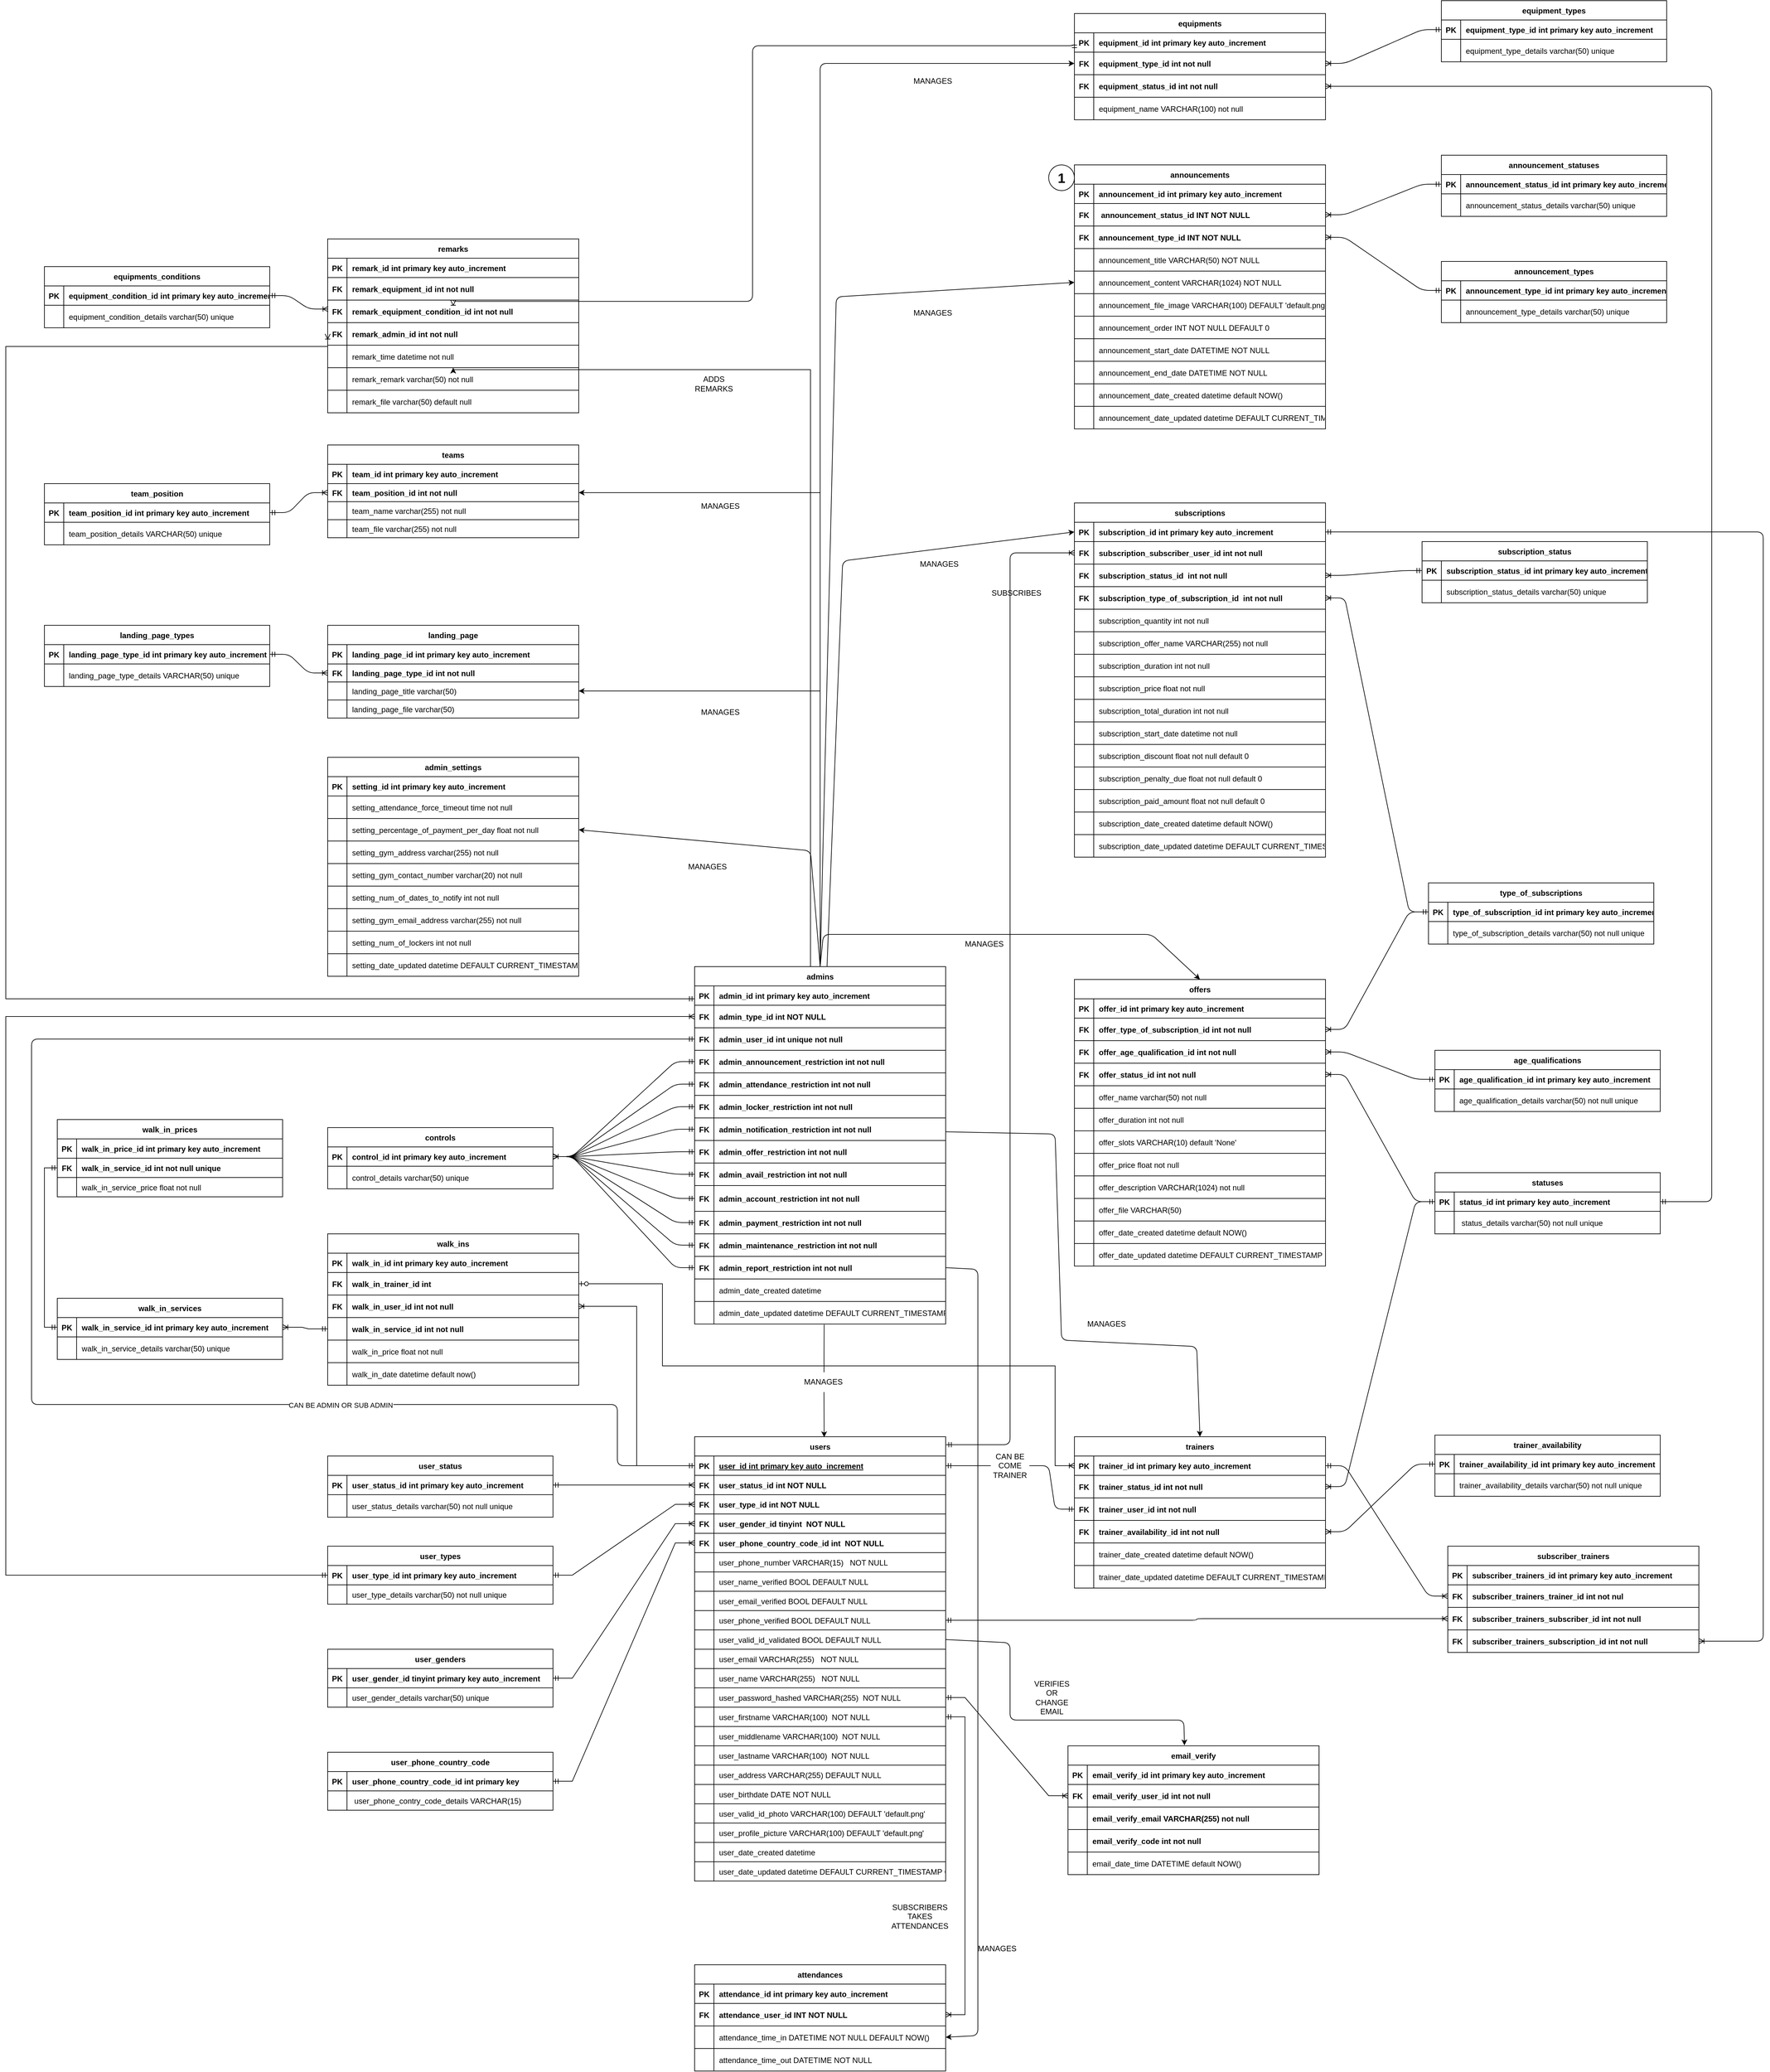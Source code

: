 <mxfile version="20.3.0" type="device"><diagram id="R2lEEEUBdFMjLlhIrx00" name="Page-1"><mxGraphModel dx="7960" dy="6485" grid="1" gridSize="10" guides="1" tooltips="1" connect="1" arrows="1" fold="1" page="1" pageScale="1" pageWidth="850" pageHeight="1100" math="0" shadow="0" extFonts="Permanent Marker^https://fonts.googleapis.com/css?family=Permanent+Marker"><root><mxCell id="0"/><mxCell id="1" parent="0"/><mxCell id="C-vyLk0tnHw3VtMMgP7b-2" value="users" style="shape=table;startSize=30;container=1;collapsible=1;childLayout=tableLayout;fixedRows=1;rowLines=1;fontStyle=1;align=center;resizeLast=1;" parent="1" vertex="1"><mxGeometry x="450" y="120" width="390" height="690" as="geometry"/></mxCell><mxCell id="C-vyLk0tnHw3VtMMgP7b-3" value="" style="shape=partialRectangle;collapsible=0;dropTarget=0;pointerEvents=0;fillColor=none;points=[[0,0.5],[1,0.5]];portConstraint=eastwest;top=0;left=0;right=0;bottom=1;" parent="C-vyLk0tnHw3VtMMgP7b-2" vertex="1"><mxGeometry y="30" width="390" height="30" as="geometry"/></mxCell><mxCell id="C-vyLk0tnHw3VtMMgP7b-4" value="PK" style="shape=partialRectangle;overflow=hidden;connectable=0;fillColor=none;top=0;left=0;bottom=0;right=0;fontStyle=1;" parent="C-vyLk0tnHw3VtMMgP7b-3" vertex="1"><mxGeometry width="30" height="30" as="geometry"><mxRectangle width="30" height="30" as="alternateBounds"/></mxGeometry></mxCell><mxCell id="C-vyLk0tnHw3VtMMgP7b-5" value="user_id int primary key auto_increment" style="shape=partialRectangle;overflow=hidden;connectable=0;fillColor=none;top=0;left=0;bottom=0;right=0;align=left;spacingLeft=6;fontStyle=5;" parent="C-vyLk0tnHw3VtMMgP7b-3" vertex="1"><mxGeometry x="30" width="360" height="30" as="geometry"><mxRectangle width="360" height="30" as="alternateBounds"/></mxGeometry></mxCell><mxCell id="C-vyLk0tnHw3VtMMgP7b-6" value="" style="shape=partialRectangle;collapsible=0;dropTarget=0;pointerEvents=0;fillColor=none;points=[[0,0.5],[1,0.5]];portConstraint=eastwest;top=0;left=0;right=0;bottom=0;" parent="C-vyLk0tnHw3VtMMgP7b-2" vertex="1"><mxGeometry y="60" width="390" height="30" as="geometry"/></mxCell><mxCell id="C-vyLk0tnHw3VtMMgP7b-7" value="FK" style="shape=partialRectangle;overflow=hidden;connectable=0;fillColor=none;top=0;left=0;bottom=0;right=0;fontStyle=1" parent="C-vyLk0tnHw3VtMMgP7b-6" vertex="1"><mxGeometry width="30" height="30" as="geometry"><mxRectangle width="30" height="30" as="alternateBounds"/></mxGeometry></mxCell><mxCell id="C-vyLk0tnHw3VtMMgP7b-8" value="user_status_id int NOT NULL" style="shape=partialRectangle;overflow=hidden;connectable=0;fillColor=none;top=0;left=0;bottom=0;right=0;align=left;spacingLeft=6;fontStyle=1" parent="C-vyLk0tnHw3VtMMgP7b-6" vertex="1"><mxGeometry x="30" width="360" height="30" as="geometry"><mxRectangle width="360" height="30" as="alternateBounds"/></mxGeometry></mxCell><mxCell id="C-vyLk0tnHw3VtMMgP7b-9" value="" style="shape=partialRectangle;collapsible=0;dropTarget=0;pointerEvents=0;fillColor=none;points=[[0,0.5],[1,0.5]];portConstraint=eastwest;top=0;left=0;right=0;bottom=0;" parent="C-vyLk0tnHw3VtMMgP7b-2" vertex="1"><mxGeometry y="90" width="390" height="30" as="geometry"/></mxCell><mxCell id="C-vyLk0tnHw3VtMMgP7b-10" value="FK" style="shape=partialRectangle;overflow=hidden;connectable=0;fillColor=none;top=0;left=0;bottom=0;right=0;fontStyle=1" parent="C-vyLk0tnHw3VtMMgP7b-9" vertex="1"><mxGeometry width="30" height="30" as="geometry"><mxRectangle width="30" height="30" as="alternateBounds"/></mxGeometry></mxCell><mxCell id="C-vyLk0tnHw3VtMMgP7b-11" value="user_type_id int NOT NULL " style="shape=partialRectangle;overflow=hidden;connectable=0;fillColor=none;top=0;left=0;bottom=0;right=0;align=left;spacingLeft=6;fontStyle=1" parent="C-vyLk0tnHw3VtMMgP7b-9" vertex="1"><mxGeometry x="30" width="360" height="30" as="geometry"><mxRectangle width="360" height="30" as="alternateBounds"/></mxGeometry></mxCell><mxCell id="N3lOd4Iavt8DkqDth_HY-22" style="shape=partialRectangle;collapsible=0;dropTarget=0;pointerEvents=0;fillColor=none;points=[[0,0.5],[1,0.5]];portConstraint=eastwest;top=0;left=0;right=0;bottom=0;" parent="C-vyLk0tnHw3VtMMgP7b-2" vertex="1"><mxGeometry y="120" width="390" height="30" as="geometry"/></mxCell><mxCell id="N3lOd4Iavt8DkqDth_HY-23" value="FK" style="shape=partialRectangle;overflow=hidden;connectable=0;fillColor=none;top=0;left=0;bottom=0;right=0;fontStyle=1" parent="N3lOd4Iavt8DkqDth_HY-22" vertex="1"><mxGeometry width="30" height="30" as="geometry"><mxRectangle width="30" height="30" as="alternateBounds"/></mxGeometry></mxCell><mxCell id="N3lOd4Iavt8DkqDth_HY-24" value="user_gender_id tinyint  NOT NULL" style="shape=partialRectangle;overflow=hidden;connectable=0;fillColor=none;top=0;left=0;bottom=0;right=0;align=left;spacingLeft=6;fontStyle=1" parent="N3lOd4Iavt8DkqDth_HY-22" vertex="1"><mxGeometry x="30" width="360" height="30" as="geometry"><mxRectangle width="360" height="30" as="alternateBounds"/></mxGeometry></mxCell><mxCell id="N3lOd4Iavt8DkqDth_HY-25" style="shape=partialRectangle;collapsible=0;dropTarget=0;pointerEvents=0;fillColor=none;points=[[0,0.5],[1,0.5]];portConstraint=eastwest;top=0;left=0;right=0;bottom=0;" parent="C-vyLk0tnHw3VtMMgP7b-2" vertex="1"><mxGeometry y="150" width="390" height="30" as="geometry"/></mxCell><mxCell id="N3lOd4Iavt8DkqDth_HY-26" value="FK" style="shape=partialRectangle;overflow=hidden;connectable=0;fillColor=none;top=0;left=0;bottom=0;right=0;fontStyle=1" parent="N3lOd4Iavt8DkqDth_HY-25" vertex="1"><mxGeometry width="30" height="30" as="geometry"><mxRectangle width="30" height="30" as="alternateBounds"/></mxGeometry></mxCell><mxCell id="N3lOd4Iavt8DkqDth_HY-27" value="user_phone_country_code_id int  NOT NULL" style="shape=partialRectangle;overflow=hidden;connectable=0;fillColor=none;top=0;left=0;bottom=0;right=0;align=left;spacingLeft=6;fontStyle=1" parent="N3lOd4Iavt8DkqDth_HY-25" vertex="1"><mxGeometry x="30" width="360" height="30" as="geometry"><mxRectangle width="360" height="30" as="alternateBounds"/></mxGeometry></mxCell><mxCell id="N3lOd4Iavt8DkqDth_HY-28" style="shape=partialRectangle;collapsible=0;dropTarget=0;pointerEvents=0;fillColor=none;points=[[0,0.5],[1,0.5]];portConstraint=eastwest;top=0;left=0;right=0;bottom=0;" parent="C-vyLk0tnHw3VtMMgP7b-2" vertex="1"><mxGeometry y="180" width="390" height="30" as="geometry"/></mxCell><mxCell id="N3lOd4Iavt8DkqDth_HY-29" style="shape=partialRectangle;overflow=hidden;connectable=0;fillColor=none;top=0;left=0;bottom=0;right=0;" parent="N3lOd4Iavt8DkqDth_HY-28" vertex="1"><mxGeometry width="30" height="30" as="geometry"><mxRectangle width="30" height="30" as="alternateBounds"/></mxGeometry></mxCell><mxCell id="N3lOd4Iavt8DkqDth_HY-30" value="user_phone_number VARCHAR(15)   NOT NULL" style="shape=partialRectangle;overflow=hidden;connectable=0;fillColor=none;top=0;left=0;bottom=0;right=0;align=left;spacingLeft=6;" parent="N3lOd4Iavt8DkqDth_HY-28" vertex="1"><mxGeometry x="30" width="360" height="30" as="geometry"><mxRectangle width="360" height="30" as="alternateBounds"/></mxGeometry></mxCell><mxCell id="N3lOd4Iavt8DkqDth_HY-31" style="shape=partialRectangle;collapsible=0;dropTarget=0;pointerEvents=0;fillColor=none;points=[[0,0.5],[1,0.5]];portConstraint=eastwest;top=0;left=0;right=0;bottom=0;" parent="C-vyLk0tnHw3VtMMgP7b-2" vertex="1"><mxGeometry y="210" width="390" height="30" as="geometry"/></mxCell><mxCell id="N3lOd4Iavt8DkqDth_HY-32" style="shape=partialRectangle;overflow=hidden;connectable=0;fillColor=none;top=0;left=0;bottom=0;right=0;" parent="N3lOd4Iavt8DkqDth_HY-31" vertex="1"><mxGeometry width="30" height="30" as="geometry"><mxRectangle width="30" height="30" as="alternateBounds"/></mxGeometry></mxCell><mxCell id="N3lOd4Iavt8DkqDth_HY-33" value="user_name_verified BOOL DEFAULT NULL" style="shape=partialRectangle;overflow=hidden;connectable=0;fillColor=none;top=0;left=0;bottom=0;right=0;align=left;spacingLeft=6;" parent="N3lOd4Iavt8DkqDth_HY-31" vertex="1"><mxGeometry x="30" width="360" height="30" as="geometry"><mxRectangle width="360" height="30" as="alternateBounds"/></mxGeometry></mxCell><mxCell id="N3lOd4Iavt8DkqDth_HY-34" style="shape=partialRectangle;collapsible=0;dropTarget=0;pointerEvents=0;fillColor=none;points=[[0,0.5],[1,0.5]];portConstraint=eastwest;top=0;left=0;right=0;bottom=0;" parent="C-vyLk0tnHw3VtMMgP7b-2" vertex="1"><mxGeometry y="240" width="390" height="30" as="geometry"/></mxCell><mxCell id="N3lOd4Iavt8DkqDth_HY-35" style="shape=partialRectangle;overflow=hidden;connectable=0;fillColor=none;top=0;left=0;bottom=0;right=0;" parent="N3lOd4Iavt8DkqDth_HY-34" vertex="1"><mxGeometry width="30" height="30" as="geometry"><mxRectangle width="30" height="30" as="alternateBounds"/></mxGeometry></mxCell><mxCell id="N3lOd4Iavt8DkqDth_HY-36" value="user_email_verified BOOL DEFAULT NULL" style="shape=partialRectangle;overflow=hidden;connectable=0;fillColor=none;top=0;left=0;bottom=0;right=0;align=left;spacingLeft=6;" parent="N3lOd4Iavt8DkqDth_HY-34" vertex="1"><mxGeometry x="30" width="360" height="30" as="geometry"><mxRectangle width="360" height="30" as="alternateBounds"/></mxGeometry></mxCell><mxCell id="N3lOd4Iavt8DkqDth_HY-37" style="shape=partialRectangle;collapsible=0;dropTarget=0;pointerEvents=0;fillColor=none;points=[[0,0.5],[1,0.5]];portConstraint=eastwest;top=0;left=0;right=0;bottom=0;" parent="C-vyLk0tnHw3VtMMgP7b-2" vertex="1"><mxGeometry y="270" width="390" height="30" as="geometry"/></mxCell><mxCell id="N3lOd4Iavt8DkqDth_HY-38" style="shape=partialRectangle;overflow=hidden;connectable=0;fillColor=none;top=0;left=0;bottom=0;right=0;" parent="N3lOd4Iavt8DkqDth_HY-37" vertex="1"><mxGeometry width="30" height="30" as="geometry"><mxRectangle width="30" height="30" as="alternateBounds"/></mxGeometry></mxCell><mxCell id="N3lOd4Iavt8DkqDth_HY-39" value="user_phone_verified BOOL DEFAULT NULL" style="shape=partialRectangle;overflow=hidden;connectable=0;fillColor=none;top=0;left=0;bottom=0;right=0;align=left;spacingLeft=6;" parent="N3lOd4Iavt8DkqDth_HY-37" vertex="1"><mxGeometry x="30" width="360" height="30" as="geometry"><mxRectangle width="360" height="30" as="alternateBounds"/></mxGeometry></mxCell><mxCell id="N3lOd4Iavt8DkqDth_HY-40" style="shape=partialRectangle;collapsible=0;dropTarget=0;pointerEvents=0;fillColor=none;points=[[0,0.5],[1,0.5]];portConstraint=eastwest;top=0;left=0;right=0;bottom=0;" parent="C-vyLk0tnHw3VtMMgP7b-2" vertex="1"><mxGeometry y="300" width="390" height="30" as="geometry"/></mxCell><mxCell id="N3lOd4Iavt8DkqDth_HY-41" style="shape=partialRectangle;overflow=hidden;connectable=0;fillColor=none;top=0;left=0;bottom=0;right=0;" parent="N3lOd4Iavt8DkqDth_HY-40" vertex="1"><mxGeometry width="30" height="30" as="geometry"><mxRectangle width="30" height="30" as="alternateBounds"/></mxGeometry></mxCell><mxCell id="N3lOd4Iavt8DkqDth_HY-42" value="user_valid_id_validated BOOL DEFAULT NULL" style="shape=partialRectangle;overflow=hidden;connectable=0;fillColor=none;top=0;left=0;bottom=0;right=0;align=left;spacingLeft=6;" parent="N3lOd4Iavt8DkqDth_HY-40" vertex="1"><mxGeometry x="30" width="360" height="30" as="geometry"><mxRectangle width="360" height="30" as="alternateBounds"/></mxGeometry></mxCell><mxCell id="N3lOd4Iavt8DkqDth_HY-43" style="shape=partialRectangle;collapsible=0;dropTarget=0;pointerEvents=0;fillColor=none;points=[[0,0.5],[1,0.5]];portConstraint=eastwest;top=0;left=0;right=0;bottom=0;" parent="C-vyLk0tnHw3VtMMgP7b-2" vertex="1"><mxGeometry y="330" width="390" height="30" as="geometry"/></mxCell><mxCell id="N3lOd4Iavt8DkqDth_HY-44" style="shape=partialRectangle;overflow=hidden;connectable=0;fillColor=none;top=0;left=0;bottom=0;right=0;" parent="N3lOd4Iavt8DkqDth_HY-43" vertex="1"><mxGeometry width="30" height="30" as="geometry"><mxRectangle width="30" height="30" as="alternateBounds"/></mxGeometry></mxCell><mxCell id="N3lOd4Iavt8DkqDth_HY-45" value="user_email VARCHAR(255)   NOT NULL" style="shape=partialRectangle;overflow=hidden;connectable=0;fillColor=none;top=0;left=0;bottom=0;right=0;align=left;spacingLeft=6;" parent="N3lOd4Iavt8DkqDth_HY-43" vertex="1"><mxGeometry x="30" width="360" height="30" as="geometry"><mxRectangle width="360" height="30" as="alternateBounds"/></mxGeometry></mxCell><mxCell id="N3lOd4Iavt8DkqDth_HY-46" style="shape=partialRectangle;collapsible=0;dropTarget=0;pointerEvents=0;fillColor=none;points=[[0,0.5],[1,0.5]];portConstraint=eastwest;top=0;left=0;right=0;bottom=0;" parent="C-vyLk0tnHw3VtMMgP7b-2" vertex="1"><mxGeometry y="360" width="390" height="30" as="geometry"/></mxCell><mxCell id="N3lOd4Iavt8DkqDth_HY-47" style="shape=partialRectangle;overflow=hidden;connectable=0;fillColor=none;top=0;left=0;bottom=0;right=0;" parent="N3lOd4Iavt8DkqDth_HY-46" vertex="1"><mxGeometry width="30" height="30" as="geometry"><mxRectangle width="30" height="30" as="alternateBounds"/></mxGeometry></mxCell><mxCell id="N3lOd4Iavt8DkqDth_HY-48" value="user_name VARCHAR(255)   NOT NULL" style="shape=partialRectangle;overflow=hidden;connectable=0;fillColor=none;top=0;left=0;bottom=0;right=0;align=left;spacingLeft=6;" parent="N3lOd4Iavt8DkqDth_HY-46" vertex="1"><mxGeometry x="30" width="360" height="30" as="geometry"><mxRectangle width="360" height="30" as="alternateBounds"/></mxGeometry></mxCell><mxCell id="N3lOd4Iavt8DkqDth_HY-61" style="shape=partialRectangle;collapsible=0;dropTarget=0;pointerEvents=0;fillColor=none;points=[[0,0.5],[1,0.5]];portConstraint=eastwest;top=0;left=0;right=0;bottom=0;" parent="C-vyLk0tnHw3VtMMgP7b-2" vertex="1"><mxGeometry y="390" width="390" height="30" as="geometry"/></mxCell><mxCell id="N3lOd4Iavt8DkqDth_HY-62" style="shape=partialRectangle;overflow=hidden;connectable=0;fillColor=none;top=0;left=0;bottom=0;right=0;" parent="N3lOd4Iavt8DkqDth_HY-61" vertex="1"><mxGeometry width="30" height="30" as="geometry"><mxRectangle width="30" height="30" as="alternateBounds"/></mxGeometry></mxCell><mxCell id="N3lOd4Iavt8DkqDth_HY-63" value="user_password_hashed VARCHAR(255)  NOT NULL" style="shape=partialRectangle;overflow=hidden;connectable=0;fillColor=none;top=0;left=0;bottom=0;right=0;align=left;spacingLeft=6;" parent="N3lOd4Iavt8DkqDth_HY-61" vertex="1"><mxGeometry x="30" width="360" height="30" as="geometry"><mxRectangle width="360" height="30" as="alternateBounds"/></mxGeometry></mxCell><mxCell id="N3lOd4Iavt8DkqDth_HY-58" style="shape=partialRectangle;collapsible=0;dropTarget=0;pointerEvents=0;fillColor=none;points=[[0,0.5],[1,0.5]];portConstraint=eastwest;top=0;left=0;right=0;bottom=0;" parent="C-vyLk0tnHw3VtMMgP7b-2" vertex="1"><mxGeometry y="420" width="390" height="30" as="geometry"/></mxCell><mxCell id="N3lOd4Iavt8DkqDth_HY-59" style="shape=partialRectangle;overflow=hidden;connectable=0;fillColor=none;top=0;left=0;bottom=0;right=0;" parent="N3lOd4Iavt8DkqDth_HY-58" vertex="1"><mxGeometry width="30" height="30" as="geometry"><mxRectangle width="30" height="30" as="alternateBounds"/></mxGeometry></mxCell><mxCell id="N3lOd4Iavt8DkqDth_HY-60" value="user_firstname VARCHAR(100)  NOT NULL" style="shape=partialRectangle;overflow=hidden;connectable=0;fillColor=none;top=0;left=0;bottom=0;right=0;align=left;spacingLeft=6;" parent="N3lOd4Iavt8DkqDth_HY-58" vertex="1"><mxGeometry x="30" width="360" height="30" as="geometry"><mxRectangle width="360" height="30" as="alternateBounds"/></mxGeometry></mxCell><mxCell id="N3lOd4Iavt8DkqDth_HY-55" style="shape=partialRectangle;collapsible=0;dropTarget=0;pointerEvents=0;fillColor=none;points=[[0,0.5],[1,0.5]];portConstraint=eastwest;top=0;left=0;right=0;bottom=0;" parent="C-vyLk0tnHw3VtMMgP7b-2" vertex="1"><mxGeometry y="450" width="390" height="30" as="geometry"/></mxCell><mxCell id="N3lOd4Iavt8DkqDth_HY-56" style="shape=partialRectangle;overflow=hidden;connectable=0;fillColor=none;top=0;left=0;bottom=0;right=0;" parent="N3lOd4Iavt8DkqDth_HY-55" vertex="1"><mxGeometry width="30" height="30" as="geometry"><mxRectangle width="30" height="30" as="alternateBounds"/></mxGeometry></mxCell><mxCell id="N3lOd4Iavt8DkqDth_HY-57" value="user_middlename VARCHAR(100)  NOT NULL" style="shape=partialRectangle;overflow=hidden;connectable=0;fillColor=none;top=0;left=0;bottom=0;right=0;align=left;spacingLeft=6;" parent="N3lOd4Iavt8DkqDth_HY-55" vertex="1"><mxGeometry x="30" width="360" height="30" as="geometry"><mxRectangle width="360" height="30" as="alternateBounds"/></mxGeometry></mxCell><mxCell id="N3lOd4Iavt8DkqDth_HY-52" style="shape=partialRectangle;collapsible=0;dropTarget=0;pointerEvents=0;fillColor=none;points=[[0,0.5],[1,0.5]];portConstraint=eastwest;top=0;left=0;right=0;bottom=0;" parent="C-vyLk0tnHw3VtMMgP7b-2" vertex="1"><mxGeometry y="480" width="390" height="30" as="geometry"/></mxCell><mxCell id="N3lOd4Iavt8DkqDth_HY-53" style="shape=partialRectangle;overflow=hidden;connectable=0;fillColor=none;top=0;left=0;bottom=0;right=0;" parent="N3lOd4Iavt8DkqDth_HY-52" vertex="1"><mxGeometry width="30" height="30" as="geometry"><mxRectangle width="30" height="30" as="alternateBounds"/></mxGeometry></mxCell><mxCell id="N3lOd4Iavt8DkqDth_HY-54" value="user_lastname VARCHAR(100)  NOT NULL" style="shape=partialRectangle;overflow=hidden;connectable=0;fillColor=none;top=0;left=0;bottom=0;right=0;align=left;spacingLeft=6;" parent="N3lOd4Iavt8DkqDth_HY-52" vertex="1"><mxGeometry x="30" width="360" height="30" as="geometry"><mxRectangle width="360" height="30" as="alternateBounds"/></mxGeometry></mxCell><mxCell id="N3lOd4Iavt8DkqDth_HY-67" style="shape=partialRectangle;collapsible=0;dropTarget=0;pointerEvents=0;fillColor=none;points=[[0,0.5],[1,0.5]];portConstraint=eastwest;top=0;left=0;right=0;bottom=0;" parent="C-vyLk0tnHw3VtMMgP7b-2" vertex="1"><mxGeometry y="510" width="390" height="30" as="geometry"/></mxCell><mxCell id="N3lOd4Iavt8DkqDth_HY-68" style="shape=partialRectangle;overflow=hidden;connectable=0;fillColor=none;top=0;left=0;bottom=0;right=0;" parent="N3lOd4Iavt8DkqDth_HY-67" vertex="1"><mxGeometry width="30" height="30" as="geometry"><mxRectangle width="30" height="30" as="alternateBounds"/></mxGeometry></mxCell><mxCell id="N3lOd4Iavt8DkqDth_HY-69" value="user_address VARCHAR(255) DEFAULT NULL" style="shape=partialRectangle;overflow=hidden;connectable=0;fillColor=none;top=0;left=0;bottom=0;right=0;align=left;spacingLeft=6;" parent="N3lOd4Iavt8DkqDth_HY-67" vertex="1"><mxGeometry x="30" width="360" height="30" as="geometry"><mxRectangle width="360" height="30" as="alternateBounds"/></mxGeometry></mxCell><mxCell id="N3lOd4Iavt8DkqDth_HY-64" style="shape=partialRectangle;collapsible=0;dropTarget=0;pointerEvents=0;fillColor=none;points=[[0,0.5],[1,0.5]];portConstraint=eastwest;top=0;left=0;right=0;bottom=0;" parent="C-vyLk0tnHw3VtMMgP7b-2" vertex="1"><mxGeometry y="540" width="390" height="30" as="geometry"/></mxCell><mxCell id="N3lOd4Iavt8DkqDth_HY-65" style="shape=partialRectangle;overflow=hidden;connectable=0;fillColor=none;top=0;left=0;bottom=0;right=0;" parent="N3lOd4Iavt8DkqDth_HY-64" vertex="1"><mxGeometry width="30" height="30" as="geometry"><mxRectangle width="30" height="30" as="alternateBounds"/></mxGeometry></mxCell><mxCell id="N3lOd4Iavt8DkqDth_HY-66" value="user_birthdate DATE NOT NULL" style="shape=partialRectangle;overflow=hidden;connectable=0;fillColor=none;top=0;left=0;bottom=0;right=0;align=left;spacingLeft=6;" parent="N3lOd4Iavt8DkqDth_HY-64" vertex="1"><mxGeometry x="30" width="360" height="30" as="geometry"><mxRectangle width="360" height="30" as="alternateBounds"/></mxGeometry></mxCell><mxCell id="N3lOd4Iavt8DkqDth_HY-49" style="shape=partialRectangle;collapsible=0;dropTarget=0;pointerEvents=0;fillColor=none;points=[[0,0.5],[1,0.5]];portConstraint=eastwest;top=0;left=0;right=0;bottom=0;" parent="C-vyLk0tnHw3VtMMgP7b-2" vertex="1"><mxGeometry y="570" width="390" height="30" as="geometry"/></mxCell><mxCell id="N3lOd4Iavt8DkqDth_HY-50" style="shape=partialRectangle;overflow=hidden;connectable=0;fillColor=none;top=0;left=0;bottom=0;right=0;" parent="N3lOd4Iavt8DkqDth_HY-49" vertex="1"><mxGeometry width="30" height="30" as="geometry"><mxRectangle width="30" height="30" as="alternateBounds"/></mxGeometry></mxCell><mxCell id="N3lOd4Iavt8DkqDth_HY-51" value="user_valid_id_photo VARCHAR(100) DEFAULT 'default.png'" style="shape=partialRectangle;overflow=hidden;connectable=0;fillColor=none;top=0;left=0;bottom=0;right=0;align=left;spacingLeft=6;" parent="N3lOd4Iavt8DkqDth_HY-49" vertex="1"><mxGeometry x="30" width="360" height="30" as="geometry"><mxRectangle width="360" height="30" as="alternateBounds"/></mxGeometry></mxCell><mxCell id="N3lOd4Iavt8DkqDth_HY-70" style="shape=partialRectangle;collapsible=0;dropTarget=0;pointerEvents=0;fillColor=none;points=[[0,0.5],[1,0.5]];portConstraint=eastwest;top=0;left=0;right=0;bottom=0;" parent="C-vyLk0tnHw3VtMMgP7b-2" vertex="1"><mxGeometry y="600" width="390" height="30" as="geometry"/></mxCell><mxCell id="N3lOd4Iavt8DkqDth_HY-71" style="shape=partialRectangle;overflow=hidden;connectable=0;fillColor=none;top=0;left=0;bottom=0;right=0;" parent="N3lOd4Iavt8DkqDth_HY-70" vertex="1"><mxGeometry width="30" height="30" as="geometry"><mxRectangle width="30" height="30" as="alternateBounds"/></mxGeometry></mxCell><mxCell id="N3lOd4Iavt8DkqDth_HY-72" value="user_profile_picture VARCHAR(100) DEFAULT 'default.png'" style="shape=partialRectangle;overflow=hidden;connectable=0;fillColor=none;top=0;left=0;bottom=0;right=0;align=left;spacingLeft=6;" parent="N3lOd4Iavt8DkqDth_HY-70" vertex="1"><mxGeometry x="30" width="360" height="30" as="geometry"><mxRectangle width="360" height="30" as="alternateBounds"/></mxGeometry></mxCell><mxCell id="N3lOd4Iavt8DkqDth_HY-73" style="shape=partialRectangle;collapsible=0;dropTarget=0;pointerEvents=0;fillColor=none;points=[[0,0.5],[1,0.5]];portConstraint=eastwest;top=0;left=0;right=0;bottom=0;" parent="C-vyLk0tnHw3VtMMgP7b-2" vertex="1"><mxGeometry y="630" width="390" height="30" as="geometry"/></mxCell><mxCell id="N3lOd4Iavt8DkqDth_HY-74" style="shape=partialRectangle;overflow=hidden;connectable=0;fillColor=none;top=0;left=0;bottom=0;right=0;" parent="N3lOd4Iavt8DkqDth_HY-73" vertex="1"><mxGeometry width="30" height="30" as="geometry"><mxRectangle width="30" height="30" as="alternateBounds"/></mxGeometry></mxCell><mxCell id="N3lOd4Iavt8DkqDth_HY-75" value="user_date_created datetime" style="shape=partialRectangle;overflow=hidden;connectable=0;fillColor=none;top=0;left=0;bottom=0;right=0;align=left;spacingLeft=6;" parent="N3lOd4Iavt8DkqDth_HY-73" vertex="1"><mxGeometry x="30" width="360" height="30" as="geometry"><mxRectangle width="360" height="30" as="alternateBounds"/></mxGeometry></mxCell><mxCell id="N3lOd4Iavt8DkqDth_HY-76" style="shape=partialRectangle;collapsible=0;dropTarget=0;pointerEvents=0;fillColor=none;points=[[0,0.5],[1,0.5]];portConstraint=eastwest;top=0;left=0;right=0;bottom=0;" parent="C-vyLk0tnHw3VtMMgP7b-2" vertex="1"><mxGeometry y="660" width="390" height="30" as="geometry"/></mxCell><mxCell id="N3lOd4Iavt8DkqDth_HY-77" style="shape=partialRectangle;overflow=hidden;connectable=0;fillColor=none;top=0;left=0;bottom=0;right=0;" parent="N3lOd4Iavt8DkqDth_HY-76" vertex="1"><mxGeometry width="30" height="30" as="geometry"><mxRectangle width="30" height="30" as="alternateBounds"/></mxGeometry></mxCell><mxCell id="N3lOd4Iavt8DkqDth_HY-78" value="user_date_updated datetime DEFAULT CURRENT_TIMESTAMP ON UPDATE CURRENT_TIMESTAMP" style="shape=partialRectangle;overflow=hidden;connectable=0;fillColor=none;top=0;left=0;bottom=0;right=0;align=left;spacingLeft=6;" parent="N3lOd4Iavt8DkqDth_HY-76" vertex="1"><mxGeometry x="30" width="360" height="30" as="geometry"><mxRectangle width="360" height="30" as="alternateBounds"/></mxGeometry></mxCell><mxCell id="C-vyLk0tnHw3VtMMgP7b-23" value="user_types" style="shape=table;startSize=30;container=1;collapsible=1;childLayout=tableLayout;fixedRows=1;rowLines=0;fontStyle=1;align=center;resizeLast=1;" parent="1" vertex="1"><mxGeometry x="-120" y="290" width="350" height="90" as="geometry"/></mxCell><mxCell id="C-vyLk0tnHw3VtMMgP7b-24" value="" style="shape=partialRectangle;collapsible=0;dropTarget=0;pointerEvents=0;fillColor=none;points=[[0,0.5],[1,0.5]];portConstraint=eastwest;top=0;left=0;right=0;bottom=1;" parent="C-vyLk0tnHw3VtMMgP7b-23" vertex="1"><mxGeometry y="30" width="350" height="30" as="geometry"/></mxCell><mxCell id="C-vyLk0tnHw3VtMMgP7b-25" value="PK" style="shape=partialRectangle;overflow=hidden;connectable=0;fillColor=none;top=0;left=0;bottom=0;right=0;fontStyle=1;" parent="C-vyLk0tnHw3VtMMgP7b-24" vertex="1"><mxGeometry width="30" height="30" as="geometry"><mxRectangle width="30" height="30" as="alternateBounds"/></mxGeometry></mxCell><mxCell id="C-vyLk0tnHw3VtMMgP7b-26" value="user_type_id int primary key auto_increment " style="shape=partialRectangle;overflow=hidden;connectable=0;fillColor=none;top=0;left=0;bottom=0;right=0;align=left;spacingLeft=6;fontStyle=1;" parent="C-vyLk0tnHw3VtMMgP7b-24" vertex="1"><mxGeometry x="30" width="320" height="30" as="geometry"><mxRectangle width="320" height="30" as="alternateBounds"/></mxGeometry></mxCell><mxCell id="C-vyLk0tnHw3VtMMgP7b-27" value="" style="shape=partialRectangle;collapsible=0;dropTarget=0;pointerEvents=0;fillColor=none;points=[[0,0.5],[1,0.5]];portConstraint=eastwest;top=0;left=0;right=0;bottom=0;" parent="C-vyLk0tnHw3VtMMgP7b-23" vertex="1"><mxGeometry y="60" width="350" height="30" as="geometry"/></mxCell><mxCell id="C-vyLk0tnHw3VtMMgP7b-28" value="" style="shape=partialRectangle;overflow=hidden;connectable=0;fillColor=none;top=0;left=0;bottom=0;right=0;" parent="C-vyLk0tnHw3VtMMgP7b-27" vertex="1"><mxGeometry width="30" height="30" as="geometry"><mxRectangle width="30" height="30" as="alternateBounds"/></mxGeometry></mxCell><mxCell id="C-vyLk0tnHw3VtMMgP7b-29" value="user_type_details varchar(50) not null unique" style="shape=partialRectangle;overflow=hidden;connectable=0;fillColor=none;top=0;left=0;bottom=0;right=0;align=left;spacingLeft=6;" parent="C-vyLk0tnHw3VtMMgP7b-27" vertex="1"><mxGeometry x="30" width="320" height="30" as="geometry"><mxRectangle width="320" height="30" as="alternateBounds"/></mxGeometry></mxCell><mxCell id="N3lOd4Iavt8DkqDth_HY-1" value="user_status" style="shape=table;startSize=30;container=1;collapsible=1;childLayout=tableLayout;fixedRows=1;rowLines=0;fontStyle=1;align=center;resizeLast=1;columnLines=1;bottom=0;" parent="1" vertex="1"><mxGeometry x="-120" y="150" width="350" height="95" as="geometry"/></mxCell><mxCell id="N3lOd4Iavt8DkqDth_HY-2" value="" style="shape=partialRectangle;collapsible=0;dropTarget=0;pointerEvents=0;fillColor=none;points=[[0,0.5],[1,0.5]];portConstraint=eastwest;top=0;left=0;right=0;bottom=1;" parent="N3lOd4Iavt8DkqDth_HY-1" vertex="1"><mxGeometry y="30" width="350" height="30" as="geometry"/></mxCell><mxCell id="N3lOd4Iavt8DkqDth_HY-3" value="PK" style="shape=partialRectangle;overflow=hidden;connectable=0;fillColor=none;top=0;left=0;bottom=0;right=0;fontStyle=1;" parent="N3lOd4Iavt8DkqDth_HY-2" vertex="1"><mxGeometry width="30" height="30" as="geometry"><mxRectangle width="30" height="30" as="alternateBounds"/></mxGeometry></mxCell><mxCell id="N3lOd4Iavt8DkqDth_HY-4" value="user_status_id int primary key auto_increment " style="shape=partialRectangle;overflow=hidden;connectable=0;fillColor=none;top=0;left=0;bottom=0;right=0;align=left;spacingLeft=6;fontStyle=1;" parent="N3lOd4Iavt8DkqDth_HY-2" vertex="1"><mxGeometry x="30" width="320" height="30" as="geometry"><mxRectangle width="320" height="30" as="alternateBounds"/></mxGeometry></mxCell><mxCell id="N3lOd4Iavt8DkqDth_HY-5" value="" style="shape=partialRectangle;collapsible=0;dropTarget=0;pointerEvents=0;fillColor=none;points=[[0,0.5],[1,0.5]];portConstraint=eastwest;top=0;left=0;right=0;bottom=0;" parent="N3lOd4Iavt8DkqDth_HY-1" vertex="1"><mxGeometry y="60" width="350" height="35" as="geometry"/></mxCell><mxCell id="N3lOd4Iavt8DkqDth_HY-6" value="" style="shape=partialRectangle;overflow=hidden;connectable=0;fillColor=none;top=0;left=0;bottom=0;right=0;" parent="N3lOd4Iavt8DkqDth_HY-5" vertex="1"><mxGeometry width="30" height="35" as="geometry"><mxRectangle width="30" height="35" as="alternateBounds"/></mxGeometry></mxCell><mxCell id="N3lOd4Iavt8DkqDth_HY-7" value="user_status_details varchar(50) not null unique" style="shape=partialRectangle;overflow=hidden;connectable=0;fillColor=none;top=0;left=0;bottom=0;right=0;align=left;spacingLeft=6;" parent="N3lOd4Iavt8DkqDth_HY-5" vertex="1"><mxGeometry x="30" width="320" height="35" as="geometry"><mxRectangle width="320" height="35" as="alternateBounds"/></mxGeometry></mxCell><mxCell id="N3lOd4Iavt8DkqDth_HY-8" value="user_genders" style="shape=table;startSize=30;container=1;collapsible=1;childLayout=tableLayout;fixedRows=1;rowLines=1;fontStyle=1;align=center;resizeLast=1;" parent="1" vertex="1"><mxGeometry x="-120" y="450" width="350" height="90" as="geometry"/></mxCell><mxCell id="N3lOd4Iavt8DkqDth_HY-9" value="" style="shape=partialRectangle;collapsible=0;dropTarget=0;pointerEvents=0;fillColor=none;points=[[0,0.5],[1,0.5]];portConstraint=eastwest;top=0;left=0;right=0;bottom=1;" parent="N3lOd4Iavt8DkqDth_HY-8" vertex="1"><mxGeometry y="30" width="350" height="30" as="geometry"/></mxCell><mxCell id="N3lOd4Iavt8DkqDth_HY-10" value="PK" style="shape=partialRectangle;overflow=hidden;connectable=0;fillColor=none;top=0;left=0;bottom=0;right=0;fontStyle=1;" parent="N3lOd4Iavt8DkqDth_HY-9" vertex="1"><mxGeometry width="30" height="30" as="geometry"><mxRectangle width="30" height="30" as="alternateBounds"/></mxGeometry></mxCell><mxCell id="N3lOd4Iavt8DkqDth_HY-11" value="user_gender_id tinyint primary key auto_increment " style="shape=partialRectangle;overflow=hidden;connectable=0;fillColor=none;top=0;left=0;bottom=0;right=0;align=left;spacingLeft=6;fontStyle=1;strokeColor=default;allowArrows=1;" parent="N3lOd4Iavt8DkqDth_HY-9" vertex="1"><mxGeometry x="30" width="320" height="30" as="geometry"><mxRectangle width="320" height="30" as="alternateBounds"/></mxGeometry></mxCell><mxCell id="N3lOd4Iavt8DkqDth_HY-12" value="" style="shape=partialRectangle;collapsible=0;dropTarget=0;pointerEvents=0;fillColor=none;points=[[0,0.5],[1,0.5]];portConstraint=eastwest;top=0;left=0;right=0;bottom=0;" parent="N3lOd4Iavt8DkqDth_HY-8" vertex="1"><mxGeometry y="60" width="350" height="30" as="geometry"/></mxCell><mxCell id="N3lOd4Iavt8DkqDth_HY-13" value="" style="shape=partialRectangle;overflow=hidden;connectable=0;fillColor=none;top=0;left=0;bottom=0;right=0;" parent="N3lOd4Iavt8DkqDth_HY-12" vertex="1"><mxGeometry width="30" height="30" as="geometry"><mxRectangle width="30" height="30" as="alternateBounds"/></mxGeometry></mxCell><mxCell id="N3lOd4Iavt8DkqDth_HY-14" value="user_gender_details varchar(50) unique" style="shape=partialRectangle;overflow=hidden;connectable=0;fillColor=none;top=0;left=0;bottom=0;right=0;align=left;spacingLeft=6;" parent="N3lOd4Iavt8DkqDth_HY-12" vertex="1"><mxGeometry x="30" width="320" height="30" as="geometry"><mxRectangle width="320" height="30" as="alternateBounds"/></mxGeometry></mxCell><mxCell id="N3lOd4Iavt8DkqDth_HY-15" value="user_phone_country_code" style="shape=table;startSize=30;container=1;collapsible=1;childLayout=tableLayout;fixedRows=1;rowLines=1;fontStyle=1;align=center;resizeLast=1;" parent="1" vertex="1"><mxGeometry x="-120" y="610" width="350" height="90" as="geometry"/></mxCell><mxCell id="N3lOd4Iavt8DkqDth_HY-16" value="" style="shape=partialRectangle;collapsible=0;dropTarget=0;pointerEvents=0;fillColor=none;points=[[0,0.5],[1,0.5]];portConstraint=eastwest;top=0;left=0;right=0;bottom=1;fontStyle=4" parent="N3lOd4Iavt8DkqDth_HY-15" vertex="1"><mxGeometry y="30" width="350" height="30" as="geometry"/></mxCell><mxCell id="N3lOd4Iavt8DkqDth_HY-17" value="PK" style="shape=partialRectangle;overflow=hidden;connectable=0;fillColor=none;top=0;left=0;bottom=0;right=0;fontStyle=1;" parent="N3lOd4Iavt8DkqDth_HY-16" vertex="1"><mxGeometry width="30" height="30" as="geometry"><mxRectangle width="30" height="30" as="alternateBounds"/></mxGeometry></mxCell><mxCell id="N3lOd4Iavt8DkqDth_HY-18" value="user_phone_country_code_id int primary key " style="shape=partialRectangle;overflow=hidden;connectable=0;fillColor=none;top=0;left=0;bottom=0;right=0;align=left;spacingLeft=6;fontStyle=1;" parent="N3lOd4Iavt8DkqDth_HY-16" vertex="1"><mxGeometry x="30" width="320" height="30" as="geometry"><mxRectangle width="320" height="30" as="alternateBounds"/></mxGeometry></mxCell><mxCell id="N3lOd4Iavt8DkqDth_HY-19" value="" style="shape=partialRectangle;collapsible=0;dropTarget=0;pointerEvents=0;fillColor=none;points=[[0,0.5],[1,0.5]];portConstraint=eastwest;top=0;left=0;right=0;bottom=0;" parent="N3lOd4Iavt8DkqDth_HY-15" vertex="1"><mxGeometry y="60" width="350" height="30" as="geometry"/></mxCell><mxCell id="N3lOd4Iavt8DkqDth_HY-20" value="" style="shape=partialRectangle;overflow=hidden;connectable=0;fillColor=none;top=0;left=0;bottom=0;right=0;" parent="N3lOd4Iavt8DkqDth_HY-19" vertex="1"><mxGeometry width="30" height="30" as="geometry"><mxRectangle width="30" height="30" as="alternateBounds"/></mxGeometry></mxCell><mxCell id="N3lOd4Iavt8DkqDth_HY-21" value=" user_phone_contry_code_details VARCHAR(15)" style="shape=partialRectangle;overflow=hidden;connectable=0;fillColor=none;top=0;left=0;bottom=0;right=0;align=left;spacingLeft=6;" parent="N3lOd4Iavt8DkqDth_HY-19" vertex="1"><mxGeometry x="30" width="320" height="30" as="geometry"><mxRectangle width="320" height="30" as="alternateBounds"/></mxGeometry></mxCell><mxCell id="N3lOd4Iavt8DkqDth_HY-147" value="" style="edgeStyle=orthogonalEdgeStyle;fontSize=12;html=1;endArrow=ERoneToMany;startArrow=ERmandOne;rounded=0;exitX=0;exitY=0.5;exitDx=0;exitDy=0;entryX=0;entryY=0.5;entryDx=0;entryDy=0;" parent="1" target="N3lOd4Iavt8DkqDth_HY-98" edge="1"><mxGeometry width="100" height="100" relative="1" as="geometry"><mxPoint x="-120" y="335" as="sourcePoint"/><mxPoint x="460" y="235" as="targetPoint"/><Array as="points"><mxPoint x="-620" y="335"/><mxPoint x="-620" y="-532"/></Array></mxGeometry></mxCell><mxCell id="N3lOd4Iavt8DkqDth_HY-87" value="controls" style="shape=table;startSize=30;container=1;collapsible=1;childLayout=tableLayout;fixedRows=1;rowLines=0;fontStyle=1;align=center;resizeLast=1;columnLines=1;bottom=0;" parent="1" vertex="1"><mxGeometry x="-120" y="-360" width="350" height="95" as="geometry"/></mxCell><mxCell id="N3lOd4Iavt8DkqDth_HY-88" value="" style="shape=partialRectangle;collapsible=0;dropTarget=0;pointerEvents=0;fillColor=none;points=[[0,0.5],[1,0.5]];portConstraint=eastwest;top=0;left=0;right=0;bottom=1;" parent="N3lOd4Iavt8DkqDth_HY-87" vertex="1"><mxGeometry y="30" width="350" height="30" as="geometry"/></mxCell><mxCell id="N3lOd4Iavt8DkqDth_HY-89" value="PK" style="shape=partialRectangle;overflow=hidden;connectable=0;fillColor=none;top=0;left=0;bottom=0;right=0;fontStyle=1;" parent="N3lOd4Iavt8DkqDth_HY-88" vertex="1"><mxGeometry width="30" height="30" as="geometry"><mxRectangle width="30" height="30" as="alternateBounds"/></mxGeometry></mxCell><mxCell id="N3lOd4Iavt8DkqDth_HY-90" value="control_id int primary key auto_increment " style="shape=partialRectangle;overflow=hidden;connectable=0;fillColor=none;top=0;left=0;bottom=0;right=0;align=left;spacingLeft=6;fontStyle=1;" parent="N3lOd4Iavt8DkqDth_HY-88" vertex="1"><mxGeometry x="30" width="320" height="30" as="geometry"><mxRectangle width="320" height="30" as="alternateBounds"/></mxGeometry></mxCell><mxCell id="N3lOd4Iavt8DkqDth_HY-91" value="" style="shape=partialRectangle;collapsible=0;dropTarget=0;pointerEvents=0;fillColor=none;points=[[0,0.5],[1,0.5]];portConstraint=eastwest;top=0;left=0;right=0;bottom=0;" parent="N3lOd4Iavt8DkqDth_HY-87" vertex="1"><mxGeometry y="60" width="350" height="35" as="geometry"/></mxCell><mxCell id="N3lOd4Iavt8DkqDth_HY-92" value="" style="shape=partialRectangle;overflow=hidden;connectable=0;fillColor=none;top=0;left=0;bottom=0;right=0;" parent="N3lOd4Iavt8DkqDth_HY-91" vertex="1"><mxGeometry width="30" height="35" as="geometry"><mxRectangle width="30" height="35" as="alternateBounds"/></mxGeometry></mxCell><mxCell id="N3lOd4Iavt8DkqDth_HY-93" value="control_details varchar(50) unique" style="shape=partialRectangle;overflow=hidden;connectable=0;fillColor=none;top=0;left=0;bottom=0;right=0;align=left;spacingLeft=6;" parent="N3lOd4Iavt8DkqDth_HY-91" vertex="1"><mxGeometry x="30" width="320" height="35" as="geometry"><mxRectangle width="320" height="35" as="alternateBounds"/></mxGeometry></mxCell><mxCell id="MV2ABj9Xxv41sKAYF2It-55" style="edgeStyle=orthogonalEdgeStyle;rounded=0;orthogonalLoop=1;jettySize=auto;html=1;exitX=0.5;exitY=0;exitDx=0;exitDy=0;" parent="1" source="N3lOd4Iavt8DkqDth_HY-94" target="MV2ABj9Xxv41sKAYF2It-42" edge="1"><mxGeometry relative="1" as="geometry"/></mxCell><mxCell id="N3lOd4Iavt8DkqDth_HY-94" value="admins" style="shape=table;startSize=30;container=1;collapsible=1;childLayout=tableLayout;fixedRows=1;rowLines=1;fontStyle=1;align=center;resizeLast=1;columnLines=1;bottom=0;" parent="1" vertex="1"><mxGeometry x="450" y="-610" width="390" height="555" as="geometry"/></mxCell><mxCell id="N3lOd4Iavt8DkqDth_HY-95" value="" style="shape=partialRectangle;collapsible=0;dropTarget=0;pointerEvents=0;fillColor=none;points=[[0,0.5],[1,0.5]];portConstraint=eastwest;top=0;left=0;right=0;bottom=1;" parent="N3lOd4Iavt8DkqDth_HY-94" vertex="1"><mxGeometry y="30" width="390" height="30" as="geometry"/></mxCell><mxCell id="N3lOd4Iavt8DkqDth_HY-96" value="PK" style="shape=partialRectangle;overflow=hidden;connectable=0;fillColor=none;top=0;left=0;bottom=0;right=0;fontStyle=1;" parent="N3lOd4Iavt8DkqDth_HY-95" vertex="1"><mxGeometry width="30" height="30" as="geometry"><mxRectangle width="30" height="30" as="alternateBounds"/></mxGeometry></mxCell><mxCell id="N3lOd4Iavt8DkqDth_HY-97" value="admin_id int primary key auto_increment " style="shape=partialRectangle;overflow=hidden;connectable=0;fillColor=none;top=0;left=0;bottom=0;right=0;align=left;spacingLeft=6;fontStyle=1;" parent="N3lOd4Iavt8DkqDth_HY-95" vertex="1"><mxGeometry x="30" width="360" height="30" as="geometry"><mxRectangle width="360" height="30" as="alternateBounds"/></mxGeometry></mxCell><mxCell id="N3lOd4Iavt8DkqDth_HY-98" value="" style="shape=partialRectangle;collapsible=0;dropTarget=0;pointerEvents=0;fillColor=none;points=[[0,0.5],[1,0.5]];portConstraint=eastwest;top=0;left=0;right=0;bottom=0;" parent="N3lOd4Iavt8DkqDth_HY-94" vertex="1"><mxGeometry y="60" width="390" height="35" as="geometry"/></mxCell><mxCell id="N3lOd4Iavt8DkqDth_HY-99" value="FK" style="shape=partialRectangle;overflow=hidden;connectable=0;fillColor=none;top=0;left=0;bottom=0;right=0;fontStyle=1" parent="N3lOd4Iavt8DkqDth_HY-98" vertex="1"><mxGeometry width="30" height="35" as="geometry"><mxRectangle width="30" height="35" as="alternateBounds"/></mxGeometry></mxCell><mxCell id="N3lOd4Iavt8DkqDth_HY-100" value="admin_type_id int NOT NULL" style="shape=partialRectangle;overflow=hidden;connectable=0;fillColor=none;top=0;left=0;bottom=0;right=0;align=left;spacingLeft=6;fontStyle=1" parent="N3lOd4Iavt8DkqDth_HY-98" vertex="1"><mxGeometry x="30" width="360" height="35" as="geometry"><mxRectangle width="360" height="35" as="alternateBounds"/></mxGeometry></mxCell><mxCell id="N3lOd4Iavt8DkqDth_HY-101" style="shape=partialRectangle;collapsible=0;dropTarget=0;pointerEvents=0;fillColor=none;points=[[0,0.5],[1,0.5]];portConstraint=eastwest;top=0;left=0;right=0;bottom=0;" parent="N3lOd4Iavt8DkqDth_HY-94" vertex="1"><mxGeometry y="95" width="390" height="35" as="geometry"/></mxCell><mxCell id="N3lOd4Iavt8DkqDth_HY-102" value="FK" style="shape=partialRectangle;overflow=hidden;connectable=0;fillColor=none;top=0;left=0;bottom=0;right=0;fontStyle=1" parent="N3lOd4Iavt8DkqDth_HY-101" vertex="1"><mxGeometry width="30" height="35" as="geometry"><mxRectangle width="30" height="35" as="alternateBounds"/></mxGeometry></mxCell><mxCell id="N3lOd4Iavt8DkqDth_HY-103" value="admin_user_id int unique not null" style="shape=partialRectangle;overflow=hidden;connectable=0;fillColor=none;top=0;left=0;bottom=0;right=0;align=left;spacingLeft=6;fontStyle=1" parent="N3lOd4Iavt8DkqDth_HY-101" vertex="1"><mxGeometry x="30" width="360" height="35" as="geometry"><mxRectangle width="360" height="35" as="alternateBounds"/></mxGeometry></mxCell><mxCell id="N3lOd4Iavt8DkqDth_HY-104" style="shape=partialRectangle;collapsible=0;dropTarget=0;pointerEvents=0;fillColor=none;points=[[0,0.5],[1,0.5]];portConstraint=eastwest;top=0;left=0;right=0;bottom=0;" parent="N3lOd4Iavt8DkqDth_HY-94" vertex="1"><mxGeometry y="130" width="390" height="35" as="geometry"/></mxCell><mxCell id="N3lOd4Iavt8DkqDth_HY-105" value="FK" style="shape=partialRectangle;overflow=hidden;connectable=0;fillColor=none;top=0;left=0;bottom=0;right=0;fontStyle=1" parent="N3lOd4Iavt8DkqDth_HY-104" vertex="1"><mxGeometry width="30" height="35" as="geometry"><mxRectangle width="30" height="35" as="alternateBounds"/></mxGeometry></mxCell><mxCell id="N3lOd4Iavt8DkqDth_HY-106" value="admin_announcement_restriction int not null" style="shape=partialRectangle;overflow=hidden;connectable=0;fillColor=none;top=0;left=0;bottom=0;right=0;align=left;spacingLeft=6;fontStyle=1" parent="N3lOd4Iavt8DkqDth_HY-104" vertex="1"><mxGeometry x="30" width="360" height="35" as="geometry"><mxRectangle width="360" height="35" as="alternateBounds"/></mxGeometry></mxCell><mxCell id="N3lOd4Iavt8DkqDth_HY-107" style="shape=partialRectangle;collapsible=0;dropTarget=0;pointerEvents=0;fillColor=none;points=[[0,0.5],[1,0.5]];portConstraint=eastwest;top=0;left=0;right=0;bottom=0;" parent="N3lOd4Iavt8DkqDth_HY-94" vertex="1"><mxGeometry y="165" width="390" height="35" as="geometry"/></mxCell><mxCell id="N3lOd4Iavt8DkqDth_HY-108" value="FK" style="shape=partialRectangle;overflow=hidden;connectable=0;fillColor=none;top=0;left=0;bottom=0;right=0;fontStyle=1" parent="N3lOd4Iavt8DkqDth_HY-107" vertex="1"><mxGeometry width="30" height="35" as="geometry"><mxRectangle width="30" height="35" as="alternateBounds"/></mxGeometry></mxCell><mxCell id="N3lOd4Iavt8DkqDth_HY-109" value="admin_attendance_restriction int not null" style="shape=partialRectangle;overflow=hidden;connectable=0;fillColor=none;top=0;left=0;bottom=0;right=0;align=left;spacingLeft=6;fontStyle=1" parent="N3lOd4Iavt8DkqDth_HY-107" vertex="1"><mxGeometry x="30" width="360" height="35" as="geometry"><mxRectangle width="360" height="35" as="alternateBounds"/></mxGeometry></mxCell><mxCell id="N3lOd4Iavt8DkqDth_HY-110" style="shape=partialRectangle;collapsible=0;dropTarget=0;pointerEvents=0;fillColor=none;points=[[0,0.5],[1,0.5]];portConstraint=eastwest;top=0;left=0;right=0;bottom=0;" parent="N3lOd4Iavt8DkqDth_HY-94" vertex="1"><mxGeometry y="200" width="390" height="35" as="geometry"/></mxCell><mxCell id="N3lOd4Iavt8DkqDth_HY-111" value="FK" style="shape=partialRectangle;overflow=hidden;connectable=0;fillColor=none;top=0;left=0;bottom=0;right=0;fontStyle=1" parent="N3lOd4Iavt8DkqDth_HY-110" vertex="1"><mxGeometry width="30" height="35" as="geometry"><mxRectangle width="30" height="35" as="alternateBounds"/></mxGeometry></mxCell><mxCell id="N3lOd4Iavt8DkqDth_HY-112" value="admin_locker_restriction int not null" style="shape=partialRectangle;overflow=hidden;connectable=0;fillColor=none;top=0;left=0;bottom=0;right=0;align=left;spacingLeft=6;fontStyle=1" parent="N3lOd4Iavt8DkqDth_HY-110" vertex="1"><mxGeometry x="30" width="360" height="35" as="geometry"><mxRectangle width="360" height="35" as="alternateBounds"/></mxGeometry></mxCell><mxCell id="N3lOd4Iavt8DkqDth_HY-113" style="shape=partialRectangle;collapsible=0;dropTarget=0;pointerEvents=0;fillColor=none;points=[[0,0.5],[1,0.5]];portConstraint=eastwest;top=0;left=0;right=0;bottom=0;" parent="N3lOd4Iavt8DkqDth_HY-94" vertex="1"><mxGeometry y="235" width="390" height="35" as="geometry"/></mxCell><mxCell id="N3lOd4Iavt8DkqDth_HY-114" value="FK" style="shape=partialRectangle;overflow=hidden;connectable=0;fillColor=none;top=0;left=0;bottom=0;right=0;fontStyle=1" parent="N3lOd4Iavt8DkqDth_HY-113" vertex="1"><mxGeometry width="30" height="35" as="geometry"><mxRectangle width="30" height="35" as="alternateBounds"/></mxGeometry></mxCell><mxCell id="N3lOd4Iavt8DkqDth_HY-115" value="admin_notification_restriction int not null" style="shape=partialRectangle;overflow=hidden;connectable=0;fillColor=none;top=0;left=0;bottom=0;right=0;align=left;spacingLeft=6;fontStyle=1" parent="N3lOd4Iavt8DkqDth_HY-113" vertex="1"><mxGeometry x="30" width="360" height="35" as="geometry"><mxRectangle width="360" height="35" as="alternateBounds"/></mxGeometry></mxCell><mxCell id="N3lOd4Iavt8DkqDth_HY-116" style="shape=partialRectangle;collapsible=0;dropTarget=0;pointerEvents=0;fillColor=none;points=[[0,0.5],[1,0.5]];portConstraint=eastwest;top=0;left=0;right=0;bottom=0;" parent="N3lOd4Iavt8DkqDth_HY-94" vertex="1"><mxGeometry y="270" width="390" height="35" as="geometry"/></mxCell><mxCell id="N3lOd4Iavt8DkqDth_HY-117" value="FK" style="shape=partialRectangle;overflow=hidden;connectable=0;fillColor=none;top=0;left=0;bottom=0;right=0;fontStyle=1" parent="N3lOd4Iavt8DkqDth_HY-116" vertex="1"><mxGeometry width="30" height="35" as="geometry"><mxRectangle width="30" height="35" as="alternateBounds"/></mxGeometry></mxCell><mxCell id="N3lOd4Iavt8DkqDth_HY-118" value="admin_offer_restriction int not null" style="shape=partialRectangle;overflow=hidden;connectable=0;fillColor=none;top=0;left=0;bottom=0;right=0;align=left;spacingLeft=6;fontStyle=1" parent="N3lOd4Iavt8DkqDth_HY-116" vertex="1"><mxGeometry x="30" width="360" height="35" as="geometry"><mxRectangle width="360" height="35" as="alternateBounds"/></mxGeometry></mxCell><mxCell id="N3lOd4Iavt8DkqDth_HY-119" style="shape=partialRectangle;collapsible=0;dropTarget=0;pointerEvents=0;fillColor=none;points=[[0,0.5],[1,0.5]];portConstraint=eastwest;top=0;left=0;right=0;bottom=0;" parent="N3lOd4Iavt8DkqDth_HY-94" vertex="1"><mxGeometry y="305" width="390" height="35" as="geometry"/></mxCell><mxCell id="N3lOd4Iavt8DkqDth_HY-120" value="FK" style="shape=partialRectangle;overflow=hidden;connectable=0;fillColor=none;top=0;left=0;bottom=0;right=0;fontStyle=1" parent="N3lOd4Iavt8DkqDth_HY-119" vertex="1"><mxGeometry width="30" height="35" as="geometry"><mxRectangle width="30" height="35" as="alternateBounds"/></mxGeometry></mxCell><mxCell id="N3lOd4Iavt8DkqDth_HY-121" value="admin_avail_restriction int not null" style="shape=partialRectangle;overflow=hidden;connectable=0;fillColor=none;top=0;left=0;bottom=0;right=0;align=left;spacingLeft=6;fontStyle=1" parent="N3lOd4Iavt8DkqDth_HY-119" vertex="1"><mxGeometry x="30" width="360" height="35" as="geometry"><mxRectangle width="360" height="35" as="alternateBounds"/></mxGeometry></mxCell><mxCell id="N3lOd4Iavt8DkqDth_HY-131" style="shape=partialRectangle;collapsible=0;dropTarget=0;pointerEvents=0;fillColor=none;points=[[0,0.5],[1,0.5]];portConstraint=eastwest;top=0;left=0;right=0;bottom=0;" parent="N3lOd4Iavt8DkqDth_HY-94" vertex="1"><mxGeometry y="340" width="390" height="40" as="geometry"/></mxCell><mxCell id="N3lOd4Iavt8DkqDth_HY-132" value="FK" style="shape=partialRectangle;overflow=hidden;connectable=0;fillColor=none;top=0;left=0;bottom=0;right=0;fontStyle=1" parent="N3lOd4Iavt8DkqDth_HY-131" vertex="1"><mxGeometry width="30" height="40" as="geometry"><mxRectangle width="30" height="40" as="alternateBounds"/></mxGeometry></mxCell><mxCell id="N3lOd4Iavt8DkqDth_HY-133" value="admin_account_restriction int not null" style="shape=partialRectangle;overflow=hidden;connectable=0;fillColor=none;top=0;left=0;bottom=0;right=0;align=left;spacingLeft=6;fontStyle=1" parent="N3lOd4Iavt8DkqDth_HY-131" vertex="1"><mxGeometry x="30" width="360" height="40" as="geometry"><mxRectangle width="360" height="40" as="alternateBounds"/></mxGeometry></mxCell><mxCell id="N3lOd4Iavt8DkqDth_HY-128" style="shape=partialRectangle;collapsible=0;dropTarget=0;pointerEvents=0;fillColor=none;points=[[0,0.5],[1,0.5]];portConstraint=eastwest;top=0;left=0;right=0;bottom=0;" parent="N3lOd4Iavt8DkqDth_HY-94" vertex="1"><mxGeometry y="380" width="390" height="35" as="geometry"/></mxCell><mxCell id="N3lOd4Iavt8DkqDth_HY-129" value="FK" style="shape=partialRectangle;overflow=hidden;connectable=0;fillColor=none;top=0;left=0;bottom=0;right=0;fontStyle=1" parent="N3lOd4Iavt8DkqDth_HY-128" vertex="1"><mxGeometry width="30" height="35" as="geometry"><mxRectangle width="30" height="35" as="alternateBounds"/></mxGeometry></mxCell><mxCell id="N3lOd4Iavt8DkqDth_HY-130" value="admin_payment_restriction int not null" style="shape=partialRectangle;overflow=hidden;connectable=0;fillColor=none;top=0;left=0;bottom=0;right=0;align=left;spacingLeft=6;fontStyle=1" parent="N3lOd4Iavt8DkqDth_HY-128" vertex="1"><mxGeometry x="30" width="360" height="35" as="geometry"><mxRectangle width="360" height="35" as="alternateBounds"/></mxGeometry></mxCell><mxCell id="N3lOd4Iavt8DkqDth_HY-125" style="shape=partialRectangle;collapsible=0;dropTarget=0;pointerEvents=0;fillColor=none;points=[[0,0.5],[1,0.5]];portConstraint=eastwest;top=0;left=0;right=0;bottom=0;" parent="N3lOd4Iavt8DkqDth_HY-94" vertex="1"><mxGeometry y="415" width="390" height="35" as="geometry"/></mxCell><mxCell id="N3lOd4Iavt8DkqDth_HY-126" value="FK" style="shape=partialRectangle;overflow=hidden;connectable=0;fillColor=none;top=0;left=0;bottom=0;right=0;fontStyle=1" parent="N3lOd4Iavt8DkqDth_HY-125" vertex="1"><mxGeometry width="30" height="35" as="geometry"><mxRectangle width="30" height="35" as="alternateBounds"/></mxGeometry></mxCell><mxCell id="N3lOd4Iavt8DkqDth_HY-127" value="admin_maintenance_restriction int not null" style="shape=partialRectangle;overflow=hidden;connectable=0;fillColor=none;top=0;left=0;bottom=0;right=0;align=left;spacingLeft=6;fontStyle=1" parent="N3lOd4Iavt8DkqDth_HY-125" vertex="1"><mxGeometry x="30" width="360" height="35" as="geometry"><mxRectangle width="360" height="35" as="alternateBounds"/></mxGeometry></mxCell><mxCell id="N3lOd4Iavt8DkqDth_HY-140" style="shape=partialRectangle;collapsible=0;dropTarget=0;pointerEvents=0;fillColor=none;points=[[0,0.5],[1,0.5]];portConstraint=eastwest;top=0;left=0;right=0;bottom=0;" parent="N3lOd4Iavt8DkqDth_HY-94" vertex="1"><mxGeometry y="450" width="390" height="35" as="geometry"/></mxCell><mxCell id="N3lOd4Iavt8DkqDth_HY-141" value="FK" style="shape=partialRectangle;overflow=hidden;connectable=0;fillColor=none;top=0;left=0;bottom=0;right=0;fontStyle=1" parent="N3lOd4Iavt8DkqDth_HY-140" vertex="1"><mxGeometry width="30" height="35" as="geometry"><mxRectangle width="30" height="35" as="alternateBounds"/></mxGeometry></mxCell><mxCell id="N3lOd4Iavt8DkqDth_HY-142" value="admin_report_restriction int not null" style="shape=partialRectangle;overflow=hidden;connectable=0;fillColor=none;top=0;left=0;bottom=0;right=0;align=left;spacingLeft=6;fontStyle=1" parent="N3lOd4Iavt8DkqDth_HY-140" vertex="1"><mxGeometry x="30" width="360" height="35" as="geometry"><mxRectangle width="360" height="35" as="alternateBounds"/></mxGeometry></mxCell><mxCell id="N3lOd4Iavt8DkqDth_HY-137" style="shape=partialRectangle;collapsible=0;dropTarget=0;pointerEvents=0;fillColor=none;points=[[0,0.5],[1,0.5]];portConstraint=eastwest;top=0;left=0;right=0;bottom=0;" parent="N3lOd4Iavt8DkqDth_HY-94" vertex="1"><mxGeometry y="485" width="390" height="35" as="geometry"/></mxCell><mxCell id="N3lOd4Iavt8DkqDth_HY-138" value="" style="shape=partialRectangle;overflow=hidden;connectable=0;fillColor=none;top=0;left=0;bottom=0;right=0;fontStyle=1" parent="N3lOd4Iavt8DkqDth_HY-137" vertex="1"><mxGeometry width="30" height="35" as="geometry"><mxRectangle width="30" height="35" as="alternateBounds"/></mxGeometry></mxCell><mxCell id="N3lOd4Iavt8DkqDth_HY-139" value="admin_date_created datetime" style="shape=partialRectangle;overflow=hidden;connectable=0;fillColor=none;top=0;left=0;bottom=0;right=0;align=left;spacingLeft=6;" parent="N3lOd4Iavt8DkqDth_HY-137" vertex="1"><mxGeometry x="30" width="360" height="35" as="geometry"><mxRectangle width="360" height="35" as="alternateBounds"/></mxGeometry></mxCell><mxCell id="N3lOd4Iavt8DkqDth_HY-134" style="shape=partialRectangle;collapsible=0;dropTarget=0;pointerEvents=0;fillColor=none;points=[[0,0.5],[1,0.5]];portConstraint=eastwest;top=0;left=0;right=0;bottom=0;" parent="N3lOd4Iavt8DkqDth_HY-94" vertex="1"><mxGeometry y="520" width="390" height="35" as="geometry"/></mxCell><mxCell id="N3lOd4Iavt8DkqDth_HY-135" value="" style="shape=partialRectangle;overflow=hidden;connectable=0;fillColor=none;top=0;left=0;bottom=0;right=0;" parent="N3lOd4Iavt8DkqDth_HY-134" vertex="1"><mxGeometry width="30" height="35" as="geometry"><mxRectangle width="30" height="35" as="alternateBounds"/></mxGeometry></mxCell><mxCell id="N3lOd4Iavt8DkqDth_HY-136" value="admin_date_updated datetime DEFAULT CURRENT_TIMESTAMP ON UPDATE CURRENT_TIMESTAMP" style="shape=partialRectangle;overflow=hidden;connectable=0;fillColor=none;top=0;left=0;bottom=0;right=0;align=left;spacingLeft=6;" parent="N3lOd4Iavt8DkqDth_HY-134" vertex="1"><mxGeometry x="30" width="360" height="35" as="geometry"><mxRectangle width="360" height="35" as="alternateBounds"/></mxGeometry></mxCell><mxCell id="N3lOd4Iavt8DkqDth_HY-150" value="" style="edgeStyle=orthogonalEdgeStyle;fontSize=12;html=1;endArrow=ERmandOne;startArrow=ERmandOne;entryX=0;entryY=0.5;entryDx=0;entryDy=0;exitX=0;exitY=0.5;exitDx=0;exitDy=0;" parent="1" source="C-vyLk0tnHw3VtMMgP7b-3" target="N3lOd4Iavt8DkqDth_HY-101" edge="1"><mxGeometry width="100" height="100" relative="1" as="geometry"><mxPoint x="430" y="-80" as="sourcePoint"/><mxPoint x="530" y="-180" as="targetPoint"/><Array as="points"><mxPoint x="330" y="165"/><mxPoint x="330" y="70"/><mxPoint x="-580" y="70"/><mxPoint x="-580" y="-497"/></Array></mxGeometry></mxCell><mxCell id="N3lOd4Iavt8DkqDth_HY-164" value="CAN BE ADMIN OR SUB ADMIN" style="edgeLabel;html=1;align=center;verticalAlign=middle;resizable=0;points=[];" parent="N3lOd4Iavt8DkqDth_HY-150" vertex="1" connectable="0"><mxGeometry x="-0.526" y="1" relative="1" as="geometry"><mxPoint as="offset"/></mxGeometry></mxCell><mxCell id="N3lOd4Iavt8DkqDth_HY-151" value="" style="edgeStyle=entityRelationEdgeStyle;fontSize=12;html=1;endArrow=ERoneToMany;startArrow=ERmandOne;entryX=1;entryY=0.5;entryDx=0;entryDy=0;" parent="1" source="N3lOd4Iavt8DkqDth_HY-104" target="N3lOd4Iavt8DkqDth_HY-88" edge="1"><mxGeometry width="100" height="100" relative="1" as="geometry"><mxPoint x="160" y="-130" as="sourcePoint"/><mxPoint x="260" y="-230" as="targetPoint"/></mxGeometry></mxCell><mxCell id="N3lOd4Iavt8DkqDth_HY-152" value="" style="edgeStyle=entityRelationEdgeStyle;fontSize=12;html=1;endArrow=ERoneToMany;startArrow=ERmandOne;exitX=0;exitY=0.5;exitDx=0;exitDy=0;" parent="1" source="N3lOd4Iavt8DkqDth_HY-107" target="N3lOd4Iavt8DkqDth_HY-88" edge="1"><mxGeometry width="100" height="100" relative="1" as="geometry"><mxPoint x="460" y="-452.5" as="sourcePoint"/><mxPoint x="260" y="-405" as="targetPoint"/></mxGeometry></mxCell><mxCell id="N3lOd4Iavt8DkqDth_HY-153" value="" style="edgeStyle=entityRelationEdgeStyle;fontSize=12;html=1;endArrow=ERoneToMany;startArrow=ERmandOne;exitX=0;exitY=0.5;exitDx=0;exitDy=0;" parent="1" source="N3lOd4Iavt8DkqDth_HY-110" target="N3lOd4Iavt8DkqDth_HY-88" edge="1"><mxGeometry width="100" height="100" relative="1" as="geometry"><mxPoint x="460" y="-417.5" as="sourcePoint"/><mxPoint x="260" y="-405" as="targetPoint"/></mxGeometry></mxCell><mxCell id="N3lOd4Iavt8DkqDth_HY-154" value="" style="edgeStyle=entityRelationEdgeStyle;fontSize=12;html=1;endArrow=ERoneToMany;startArrow=ERmandOne;" parent="1" source="N3lOd4Iavt8DkqDth_HY-113" target="N3lOd4Iavt8DkqDth_HY-88" edge="1"><mxGeometry width="100" height="100" relative="1" as="geometry"><mxPoint x="460" y="-382.5" as="sourcePoint"/><mxPoint x="260" y="-405" as="targetPoint"/></mxGeometry></mxCell><mxCell id="N3lOd4Iavt8DkqDth_HY-155" value="" style="edgeStyle=entityRelationEdgeStyle;fontSize=12;html=1;endArrow=ERoneToMany;startArrow=ERmandOne;" parent="1" source="N3lOd4Iavt8DkqDth_HY-116" target="N3lOd4Iavt8DkqDth_HY-88" edge="1"><mxGeometry width="100" height="100" relative="1" as="geometry"><mxPoint x="460" y="-347.5" as="sourcePoint"/><mxPoint x="260" y="-405" as="targetPoint"/></mxGeometry></mxCell><mxCell id="N3lOd4Iavt8DkqDth_HY-156" value="" style="edgeStyle=entityRelationEdgeStyle;fontSize=12;html=1;endArrow=ERoneToMany;startArrow=ERmandOne;entryX=1;entryY=0.5;entryDx=0;entryDy=0;" parent="1" source="N3lOd4Iavt8DkqDth_HY-119" target="N3lOd4Iavt8DkqDth_HY-88" edge="1"><mxGeometry width="100" height="100" relative="1" as="geometry"><mxPoint x="460" y="-312.5" as="sourcePoint"/><mxPoint x="260" y="-405" as="targetPoint"/></mxGeometry></mxCell><mxCell id="N3lOd4Iavt8DkqDth_HY-157" value="" style="edgeStyle=entityRelationEdgeStyle;fontSize=12;html=1;endArrow=ERoneToMany;startArrow=ERmandOne;" parent="1" source="N3lOd4Iavt8DkqDth_HY-125" target="N3lOd4Iavt8DkqDth_HY-88" edge="1"><mxGeometry width="100" height="100" relative="1" as="geometry"><mxPoint x="440" y="-282.5" as="sourcePoint"/><mxPoint x="260" y="-310" as="targetPoint"/></mxGeometry></mxCell><mxCell id="N3lOd4Iavt8DkqDth_HY-158" value="" style="edgeStyle=entityRelationEdgeStyle;fontSize=12;html=1;endArrow=ERoneToMany;startArrow=ERmandOne;" parent="1" source="N3lOd4Iavt8DkqDth_HY-128" target="N3lOd4Iavt8DkqDth_HY-88" edge="1"><mxGeometry width="100" height="100" relative="1" as="geometry"><mxPoint x="470" y="-267.5" as="sourcePoint"/><mxPoint x="290" y="-295" as="targetPoint"/></mxGeometry></mxCell><mxCell id="N3lOd4Iavt8DkqDth_HY-159" value="" style="edgeStyle=entityRelationEdgeStyle;fontSize=12;html=1;endArrow=ERoneToMany;startArrow=ERmandOne;" parent="1" source="N3lOd4Iavt8DkqDth_HY-140" target="N3lOd4Iavt8DkqDth_HY-88" edge="1"><mxGeometry width="100" height="100" relative="1" as="geometry"><mxPoint x="480" y="-257.5" as="sourcePoint"/><mxPoint x="300" y="-285" as="targetPoint"/></mxGeometry></mxCell><mxCell id="N3lOd4Iavt8DkqDth_HY-160" value="" style="edgeStyle=entityRelationEdgeStyle;fontSize=12;html=1;endArrow=ERoneToMany;startArrow=ERmandOne;" parent="1" source="N3lOd4Iavt8DkqDth_HY-131" target="N3lOd4Iavt8DkqDth_HY-88" edge="1"><mxGeometry width="100" height="100" relative="1" as="geometry"><mxPoint x="490" y="-247.5" as="sourcePoint"/><mxPoint x="310" y="-275" as="targetPoint"/></mxGeometry></mxCell><mxCell id="N3lOd4Iavt8DkqDth_HY-165" value="age_qualifications" style="shape=table;startSize=30;container=1;collapsible=1;childLayout=tableLayout;fixedRows=1;rowLines=0;fontStyle=1;align=center;resizeLast=1;columnLines=1;bottom=0;" parent="1" vertex="1"><mxGeometry x="1600" y="-480" width="350" height="95" as="geometry"/></mxCell><mxCell id="N3lOd4Iavt8DkqDth_HY-166" value="" style="shape=partialRectangle;collapsible=0;dropTarget=0;pointerEvents=0;fillColor=none;points=[[0,0.5],[1,0.5]];portConstraint=eastwest;top=0;left=0;right=0;bottom=1;" parent="N3lOd4Iavt8DkqDth_HY-165" vertex="1"><mxGeometry y="30" width="350" height="30" as="geometry"/></mxCell><mxCell id="N3lOd4Iavt8DkqDth_HY-167" value="PK" style="shape=partialRectangle;overflow=hidden;connectable=0;fillColor=none;top=0;left=0;bottom=0;right=0;fontStyle=1;" parent="N3lOd4Iavt8DkqDth_HY-166" vertex="1"><mxGeometry width="30" height="30" as="geometry"><mxRectangle width="30" height="30" as="alternateBounds"/></mxGeometry></mxCell><mxCell id="N3lOd4Iavt8DkqDth_HY-168" value="age_qualification_id int primary key auto_increment " style="shape=partialRectangle;overflow=hidden;connectable=0;fillColor=none;top=0;left=0;bottom=0;right=0;align=left;spacingLeft=6;fontStyle=1;" parent="N3lOd4Iavt8DkqDth_HY-166" vertex="1"><mxGeometry x="30" width="320" height="30" as="geometry"><mxRectangle width="320" height="30" as="alternateBounds"/></mxGeometry></mxCell><mxCell id="N3lOd4Iavt8DkqDth_HY-169" value="" style="shape=partialRectangle;collapsible=0;dropTarget=0;pointerEvents=0;fillColor=none;points=[[0,0.5],[1,0.5]];portConstraint=eastwest;top=0;left=0;right=0;bottom=0;" parent="N3lOd4Iavt8DkqDth_HY-165" vertex="1"><mxGeometry y="60" width="350" height="35" as="geometry"/></mxCell><mxCell id="N3lOd4Iavt8DkqDth_HY-170" value="" style="shape=partialRectangle;overflow=hidden;connectable=0;fillColor=none;top=0;left=0;bottom=0;right=0;" parent="N3lOd4Iavt8DkqDth_HY-169" vertex="1"><mxGeometry width="30" height="35" as="geometry"><mxRectangle width="30" height="35" as="alternateBounds"/></mxGeometry></mxCell><mxCell id="N3lOd4Iavt8DkqDth_HY-171" value="age_qualification_details varchar(50) not null unique" style="shape=partialRectangle;overflow=hidden;connectable=0;fillColor=none;top=0;left=0;bottom=0;right=0;align=left;spacingLeft=6;" parent="N3lOd4Iavt8DkqDth_HY-169" vertex="1"><mxGeometry x="30" width="320" height="35" as="geometry"><mxRectangle width="320" height="35" as="alternateBounds"/></mxGeometry></mxCell><mxCell id="N3lOd4Iavt8DkqDth_HY-172" value="type_of_subscriptions" style="shape=table;startSize=30;container=1;collapsible=1;childLayout=tableLayout;fixedRows=1;rowLines=0;fontStyle=1;align=center;resizeLast=1;columnLines=1;bottom=0;" parent="1" vertex="1"><mxGeometry x="1590" y="-740" width="350" height="95" as="geometry"/></mxCell><mxCell id="N3lOd4Iavt8DkqDth_HY-173" value="" style="shape=partialRectangle;collapsible=0;dropTarget=0;pointerEvents=0;fillColor=none;points=[[0,0.5],[1,0.5]];portConstraint=eastwest;top=0;left=0;right=0;bottom=1;" parent="N3lOd4Iavt8DkqDth_HY-172" vertex="1"><mxGeometry y="30" width="350" height="30" as="geometry"/></mxCell><mxCell id="N3lOd4Iavt8DkqDth_HY-174" value="PK" style="shape=partialRectangle;overflow=hidden;connectable=0;fillColor=none;top=0;left=0;bottom=0;right=0;fontStyle=1;" parent="N3lOd4Iavt8DkqDth_HY-173" vertex="1"><mxGeometry width="30" height="30" as="geometry"><mxRectangle width="30" height="30" as="alternateBounds"/></mxGeometry></mxCell><mxCell id="N3lOd4Iavt8DkqDth_HY-175" value="type_of_subscription_id int primary key auto_increment " style="shape=partialRectangle;overflow=hidden;connectable=0;fillColor=none;top=0;left=0;bottom=0;right=0;align=left;spacingLeft=6;fontStyle=1;" parent="N3lOd4Iavt8DkqDth_HY-173" vertex="1"><mxGeometry x="30" width="320" height="30" as="geometry"><mxRectangle width="320" height="30" as="alternateBounds"/></mxGeometry></mxCell><mxCell id="N3lOd4Iavt8DkqDth_HY-176" value="" style="shape=partialRectangle;collapsible=0;dropTarget=0;pointerEvents=0;fillColor=none;points=[[0,0.5],[1,0.5]];portConstraint=eastwest;top=0;left=0;right=0;bottom=0;" parent="N3lOd4Iavt8DkqDth_HY-172" vertex="1"><mxGeometry y="60" width="350" height="35" as="geometry"/></mxCell><mxCell id="N3lOd4Iavt8DkqDth_HY-177" value="" style="shape=partialRectangle;overflow=hidden;connectable=0;fillColor=none;top=0;left=0;bottom=0;right=0;" parent="N3lOd4Iavt8DkqDth_HY-176" vertex="1"><mxGeometry width="30" height="35" as="geometry"><mxRectangle width="30" height="35" as="alternateBounds"/></mxGeometry></mxCell><mxCell id="N3lOd4Iavt8DkqDth_HY-178" value="type_of_subscription_details varchar(50) not null unique" style="shape=partialRectangle;overflow=hidden;connectable=0;fillColor=none;top=0;left=0;bottom=0;right=0;align=left;spacingLeft=6;" parent="N3lOd4Iavt8DkqDth_HY-176" vertex="1"><mxGeometry x="30" width="320" height="35" as="geometry"><mxRectangle width="320" height="35" as="alternateBounds"/></mxGeometry></mxCell><mxCell id="N3lOd4Iavt8DkqDth_HY-179" value="statuses" style="shape=table;startSize=30;container=1;collapsible=1;childLayout=tableLayout;fixedRows=1;rowLines=0;fontStyle=1;align=center;resizeLast=1;columnLines=1;bottom=0;" parent="1" vertex="1"><mxGeometry x="1600" y="-290" width="350" height="95" as="geometry"/></mxCell><mxCell id="N3lOd4Iavt8DkqDth_HY-180" value="" style="shape=partialRectangle;collapsible=0;dropTarget=0;pointerEvents=0;fillColor=none;points=[[0,0.5],[1,0.5]];portConstraint=eastwest;top=0;left=0;right=0;bottom=1;" parent="N3lOd4Iavt8DkqDth_HY-179" vertex="1"><mxGeometry y="30" width="350" height="30" as="geometry"/></mxCell><mxCell id="N3lOd4Iavt8DkqDth_HY-181" value="PK" style="shape=partialRectangle;overflow=hidden;connectable=0;fillColor=none;top=0;left=0;bottom=0;right=0;fontStyle=1;" parent="N3lOd4Iavt8DkqDth_HY-180" vertex="1"><mxGeometry width="30" height="30" as="geometry"><mxRectangle width="30" height="30" as="alternateBounds"/></mxGeometry></mxCell><mxCell id="N3lOd4Iavt8DkqDth_HY-182" value="status_id int primary key auto_increment " style="shape=partialRectangle;overflow=hidden;connectable=0;fillColor=none;top=0;left=0;bottom=0;right=0;align=left;spacingLeft=6;fontStyle=1;" parent="N3lOd4Iavt8DkqDth_HY-180" vertex="1"><mxGeometry x="30" width="320" height="30" as="geometry"><mxRectangle width="320" height="30" as="alternateBounds"/></mxGeometry></mxCell><mxCell id="N3lOd4Iavt8DkqDth_HY-183" value="" style="shape=partialRectangle;collapsible=0;dropTarget=0;pointerEvents=0;fillColor=none;points=[[0,0.5],[1,0.5]];portConstraint=eastwest;top=0;left=0;right=0;bottom=0;" parent="N3lOd4Iavt8DkqDth_HY-179" vertex="1"><mxGeometry y="60" width="350" height="35" as="geometry"/></mxCell><mxCell id="N3lOd4Iavt8DkqDth_HY-184" value="" style="shape=partialRectangle;overflow=hidden;connectable=0;fillColor=none;top=0;left=0;bottom=0;right=0;" parent="N3lOd4Iavt8DkqDth_HY-183" vertex="1"><mxGeometry width="30" height="35" as="geometry"><mxRectangle width="30" height="35" as="alternateBounds"/></mxGeometry></mxCell><mxCell id="N3lOd4Iavt8DkqDth_HY-185" value=" status_details varchar(50) not null unique&#9;" style="shape=partialRectangle;overflow=hidden;connectable=0;fillColor=none;top=0;left=0;bottom=0;right=0;align=left;spacingLeft=6;" parent="N3lOd4Iavt8DkqDth_HY-183" vertex="1"><mxGeometry x="30" width="320" height="35" as="geometry"><mxRectangle width="320" height="35" as="alternateBounds"/></mxGeometry></mxCell><mxCell id="N3lOd4Iavt8DkqDth_HY-189" value="offers" style="shape=table;startSize=30;container=1;collapsible=1;childLayout=tableLayout;fixedRows=1;rowLines=1;fontStyle=1;align=center;resizeLast=1;columnLines=1;bottom=0;" parent="1" vertex="1"><mxGeometry x="1040" y="-590" width="390" height="445" as="geometry"/></mxCell><mxCell id="N3lOd4Iavt8DkqDth_HY-190" value="" style="shape=partialRectangle;collapsible=0;dropTarget=0;pointerEvents=0;fillColor=none;points=[[0,0.5],[1,0.5]];portConstraint=eastwest;top=0;left=0;right=0;bottom=1;" parent="N3lOd4Iavt8DkqDth_HY-189" vertex="1"><mxGeometry y="30" width="390" height="30" as="geometry"/></mxCell><mxCell id="N3lOd4Iavt8DkqDth_HY-191" value="PK" style="shape=partialRectangle;overflow=hidden;connectable=0;fillColor=none;top=0;left=0;bottom=0;right=0;fontStyle=1;" parent="N3lOd4Iavt8DkqDth_HY-190" vertex="1"><mxGeometry width="30" height="30" as="geometry"><mxRectangle width="30" height="30" as="alternateBounds"/></mxGeometry></mxCell><mxCell id="N3lOd4Iavt8DkqDth_HY-192" value="offer_id int primary key auto_increment " style="shape=partialRectangle;overflow=hidden;connectable=0;fillColor=none;top=0;left=0;bottom=0;right=0;align=left;spacingLeft=6;fontStyle=1;" parent="N3lOd4Iavt8DkqDth_HY-190" vertex="1"><mxGeometry x="30" width="360" height="30" as="geometry"><mxRectangle width="360" height="30" as="alternateBounds"/></mxGeometry></mxCell><mxCell id="N3lOd4Iavt8DkqDth_HY-196" style="shape=partialRectangle;collapsible=0;dropTarget=0;pointerEvents=0;fillColor=none;points=[[0,0.5],[1,0.5]];portConstraint=eastwest;top=0;left=0;right=0;bottom=0;" parent="N3lOd4Iavt8DkqDth_HY-189" vertex="1"><mxGeometry y="60" width="390" height="35" as="geometry"/></mxCell><mxCell id="N3lOd4Iavt8DkqDth_HY-197" value="FK" style="shape=partialRectangle;overflow=hidden;connectable=0;fillColor=none;top=0;left=0;bottom=0;right=0;fontStyle=1" parent="N3lOd4Iavt8DkqDth_HY-196" vertex="1"><mxGeometry width="30" height="35" as="geometry"><mxRectangle width="30" height="35" as="alternateBounds"/></mxGeometry></mxCell><mxCell id="N3lOd4Iavt8DkqDth_HY-198" value="offer_type_of_subscription_id int not null" style="shape=partialRectangle;overflow=hidden;connectable=0;fillColor=none;top=0;left=0;bottom=0;right=0;align=left;spacingLeft=6;fontStyle=1" parent="N3lOd4Iavt8DkqDth_HY-196" vertex="1"><mxGeometry x="30" width="360" height="35" as="geometry"><mxRectangle width="360" height="35" as="alternateBounds"/></mxGeometry></mxCell><mxCell id="N3lOd4Iavt8DkqDth_HY-199" style="shape=partialRectangle;collapsible=0;dropTarget=0;pointerEvents=0;fillColor=none;points=[[0,0.5],[1,0.5]];portConstraint=eastwest;top=0;left=0;right=0;bottom=0;" parent="N3lOd4Iavt8DkqDth_HY-189" vertex="1"><mxGeometry y="95" width="390" height="35" as="geometry"/></mxCell><mxCell id="N3lOd4Iavt8DkqDth_HY-200" value="FK" style="shape=partialRectangle;overflow=hidden;connectable=0;fillColor=none;top=0;left=0;bottom=0;right=0;fontStyle=1" parent="N3lOd4Iavt8DkqDth_HY-199" vertex="1"><mxGeometry width="30" height="35" as="geometry"><mxRectangle width="30" height="35" as="alternateBounds"/></mxGeometry></mxCell><mxCell id="N3lOd4Iavt8DkqDth_HY-201" value="offer_age_qualification_id int not null" style="shape=partialRectangle;overflow=hidden;connectable=0;fillColor=none;top=0;left=0;bottom=0;right=0;align=left;spacingLeft=6;fontStyle=1" parent="N3lOd4Iavt8DkqDth_HY-199" vertex="1"><mxGeometry x="30" width="360" height="35" as="geometry"><mxRectangle width="360" height="35" as="alternateBounds"/></mxGeometry></mxCell><mxCell id="N3lOd4Iavt8DkqDth_HY-193" value="" style="shape=partialRectangle;collapsible=0;dropTarget=0;pointerEvents=0;fillColor=none;points=[[0,0.5],[1,0.5]];portConstraint=eastwest;top=0;left=0;right=0;bottom=0;fontStyle=0" parent="N3lOd4Iavt8DkqDth_HY-189" vertex="1"><mxGeometry y="130" width="390" height="35" as="geometry"/></mxCell><mxCell id="N3lOd4Iavt8DkqDth_HY-194" value="FK" style="shape=partialRectangle;overflow=hidden;connectable=0;fillColor=none;top=0;left=0;bottom=0;right=0;fontStyle=1" parent="N3lOd4Iavt8DkqDth_HY-193" vertex="1"><mxGeometry width="30" height="35" as="geometry"><mxRectangle width="30" height="35" as="alternateBounds"/></mxGeometry></mxCell><mxCell id="N3lOd4Iavt8DkqDth_HY-195" value="offer_status_id int not null&#9;" style="shape=partialRectangle;overflow=hidden;connectable=0;fillColor=none;top=0;left=0;bottom=0;right=0;align=left;spacingLeft=6;fontStyle=1" parent="N3lOd4Iavt8DkqDth_HY-193" vertex="1"><mxGeometry x="30" width="360" height="35" as="geometry"><mxRectangle width="360" height="35" as="alternateBounds"/></mxGeometry></mxCell><mxCell id="N3lOd4Iavt8DkqDth_HY-202" style="shape=partialRectangle;collapsible=0;dropTarget=0;pointerEvents=0;fillColor=none;points=[[0,0.5],[1,0.5]];portConstraint=eastwest;top=0;left=0;right=0;bottom=0;" parent="N3lOd4Iavt8DkqDth_HY-189" vertex="1"><mxGeometry y="165" width="390" height="35" as="geometry"/></mxCell><mxCell id="N3lOd4Iavt8DkqDth_HY-203" style="shape=partialRectangle;overflow=hidden;connectable=0;fillColor=none;top=0;left=0;bottom=0;right=0;" parent="N3lOd4Iavt8DkqDth_HY-202" vertex="1"><mxGeometry width="30" height="35" as="geometry"><mxRectangle width="30" height="35" as="alternateBounds"/></mxGeometry></mxCell><mxCell id="N3lOd4Iavt8DkqDth_HY-204" value="offer_name varchar(50) not null" style="shape=partialRectangle;overflow=hidden;connectable=0;fillColor=none;top=0;left=0;bottom=0;right=0;align=left;spacingLeft=6;" parent="N3lOd4Iavt8DkqDth_HY-202" vertex="1"><mxGeometry x="30" width="360" height="35" as="geometry"><mxRectangle width="360" height="35" as="alternateBounds"/></mxGeometry></mxCell><mxCell id="N3lOd4Iavt8DkqDth_HY-205" style="shape=partialRectangle;collapsible=0;dropTarget=0;pointerEvents=0;fillColor=none;points=[[0,0.5],[1,0.5]];portConstraint=eastwest;top=0;left=0;right=0;bottom=0;" parent="N3lOd4Iavt8DkqDth_HY-189" vertex="1"><mxGeometry y="200" width="390" height="35" as="geometry"/></mxCell><mxCell id="N3lOd4Iavt8DkqDth_HY-206" style="shape=partialRectangle;overflow=hidden;connectable=0;fillColor=none;top=0;left=0;bottom=0;right=0;" parent="N3lOd4Iavt8DkqDth_HY-205" vertex="1"><mxGeometry width="30" height="35" as="geometry"><mxRectangle width="30" height="35" as="alternateBounds"/></mxGeometry></mxCell><mxCell id="N3lOd4Iavt8DkqDth_HY-207" value="offer_duration int not null" style="shape=partialRectangle;overflow=hidden;connectable=0;fillColor=none;top=0;left=0;bottom=0;right=0;align=left;spacingLeft=6;" parent="N3lOd4Iavt8DkqDth_HY-205" vertex="1"><mxGeometry x="30" width="360" height="35" as="geometry"><mxRectangle width="360" height="35" as="alternateBounds"/></mxGeometry></mxCell><mxCell id="N3lOd4Iavt8DkqDth_HY-214" style="shape=partialRectangle;collapsible=0;dropTarget=0;pointerEvents=0;fillColor=none;points=[[0,0.5],[1,0.5]];portConstraint=eastwest;top=0;left=0;right=0;bottom=0;" parent="N3lOd4Iavt8DkqDth_HY-189" vertex="1"><mxGeometry y="235" width="390" height="35" as="geometry"/></mxCell><mxCell id="N3lOd4Iavt8DkqDth_HY-215" style="shape=partialRectangle;overflow=hidden;connectable=0;fillColor=none;top=0;left=0;bottom=0;right=0;" parent="N3lOd4Iavt8DkqDth_HY-214" vertex="1"><mxGeometry width="30" height="35" as="geometry"><mxRectangle width="30" height="35" as="alternateBounds"/></mxGeometry></mxCell><mxCell id="N3lOd4Iavt8DkqDth_HY-216" value="offer_slots VARCHAR(10) default 'None'" style="shape=partialRectangle;overflow=hidden;connectable=0;fillColor=none;top=0;left=0;bottom=0;right=0;align=left;spacingLeft=6;" parent="N3lOd4Iavt8DkqDth_HY-214" vertex="1"><mxGeometry x="30" width="360" height="35" as="geometry"><mxRectangle width="360" height="35" as="alternateBounds"/></mxGeometry></mxCell><mxCell id="N3lOd4Iavt8DkqDth_HY-211" style="shape=partialRectangle;collapsible=0;dropTarget=0;pointerEvents=0;fillColor=none;points=[[0,0.5],[1,0.5]];portConstraint=eastwest;top=0;left=0;right=0;bottom=0;" parent="N3lOd4Iavt8DkqDth_HY-189" vertex="1"><mxGeometry y="270" width="390" height="35" as="geometry"/></mxCell><mxCell id="N3lOd4Iavt8DkqDth_HY-212" style="shape=partialRectangle;overflow=hidden;connectable=0;fillColor=none;top=0;left=0;bottom=0;right=0;" parent="N3lOd4Iavt8DkqDth_HY-211" vertex="1"><mxGeometry width="30" height="35" as="geometry"><mxRectangle width="30" height="35" as="alternateBounds"/></mxGeometry></mxCell><mxCell id="N3lOd4Iavt8DkqDth_HY-213" value="offer_price float not null" style="shape=partialRectangle;overflow=hidden;connectable=0;fillColor=none;top=0;left=0;bottom=0;right=0;align=left;spacingLeft=6;" parent="N3lOd4Iavt8DkqDth_HY-211" vertex="1"><mxGeometry x="30" width="360" height="35" as="geometry"><mxRectangle width="360" height="35" as="alternateBounds"/></mxGeometry></mxCell><mxCell id="N3lOd4Iavt8DkqDth_HY-208" style="shape=partialRectangle;collapsible=0;dropTarget=0;pointerEvents=0;fillColor=none;points=[[0,0.5],[1,0.5]];portConstraint=eastwest;top=0;left=0;right=0;bottom=0;" parent="N3lOd4Iavt8DkqDth_HY-189" vertex="1"><mxGeometry y="305" width="390" height="35" as="geometry"/></mxCell><mxCell id="N3lOd4Iavt8DkqDth_HY-209" style="shape=partialRectangle;overflow=hidden;connectable=0;fillColor=none;top=0;left=0;bottom=0;right=0;" parent="N3lOd4Iavt8DkqDth_HY-208" vertex="1"><mxGeometry width="30" height="35" as="geometry"><mxRectangle width="30" height="35" as="alternateBounds"/></mxGeometry></mxCell><mxCell id="N3lOd4Iavt8DkqDth_HY-210" value="offer_description VARCHAR(1024) not null" style="shape=partialRectangle;overflow=hidden;connectable=0;fillColor=none;top=0;left=0;bottom=0;right=0;align=left;spacingLeft=6;" parent="N3lOd4Iavt8DkqDth_HY-208" vertex="1"><mxGeometry x="30" width="360" height="35" as="geometry"><mxRectangle width="360" height="35" as="alternateBounds"/></mxGeometry></mxCell><mxCell id="N3lOd4Iavt8DkqDth_HY-220" style="shape=partialRectangle;collapsible=0;dropTarget=0;pointerEvents=0;fillColor=none;points=[[0,0.5],[1,0.5]];portConstraint=eastwest;top=0;left=0;right=0;bottom=0;" parent="N3lOd4Iavt8DkqDth_HY-189" vertex="1"><mxGeometry y="340" width="390" height="35" as="geometry"/></mxCell><mxCell id="N3lOd4Iavt8DkqDth_HY-221" style="shape=partialRectangle;overflow=hidden;connectable=0;fillColor=none;top=0;left=0;bottom=0;right=0;" parent="N3lOd4Iavt8DkqDth_HY-220" vertex="1"><mxGeometry width="30" height="35" as="geometry"><mxRectangle width="30" height="35" as="alternateBounds"/></mxGeometry></mxCell><mxCell id="N3lOd4Iavt8DkqDth_HY-222" value="offer_file VARCHAR(50)" style="shape=partialRectangle;overflow=hidden;connectable=0;fillColor=none;top=0;left=0;bottom=0;right=0;align=left;spacingLeft=6;" parent="N3lOd4Iavt8DkqDth_HY-220" vertex="1"><mxGeometry x="30" width="360" height="35" as="geometry"><mxRectangle width="360" height="35" as="alternateBounds"/></mxGeometry></mxCell><mxCell id="N3lOd4Iavt8DkqDth_HY-217" style="shape=partialRectangle;collapsible=0;dropTarget=0;pointerEvents=0;fillColor=none;points=[[0,0.5],[1,0.5]];portConstraint=eastwest;top=0;left=0;right=0;bottom=0;" parent="N3lOd4Iavt8DkqDth_HY-189" vertex="1"><mxGeometry y="375" width="390" height="35" as="geometry"/></mxCell><mxCell id="N3lOd4Iavt8DkqDth_HY-218" style="shape=partialRectangle;overflow=hidden;connectable=0;fillColor=none;top=0;left=0;bottom=0;right=0;" parent="N3lOd4Iavt8DkqDth_HY-217" vertex="1"><mxGeometry width="30" height="35" as="geometry"><mxRectangle width="30" height="35" as="alternateBounds"/></mxGeometry></mxCell><mxCell id="N3lOd4Iavt8DkqDth_HY-219" value="offer_date_created datetime default NOW()" style="shape=partialRectangle;overflow=hidden;connectable=0;fillColor=none;top=0;left=0;bottom=0;right=0;align=left;spacingLeft=6;" parent="N3lOd4Iavt8DkqDth_HY-217" vertex="1"><mxGeometry x="30" width="360" height="35" as="geometry"><mxRectangle width="360" height="35" as="alternateBounds"/></mxGeometry></mxCell><mxCell id="N3lOd4Iavt8DkqDth_HY-223" style="shape=partialRectangle;collapsible=0;dropTarget=0;pointerEvents=0;fillColor=none;points=[[0,0.5],[1,0.5]];portConstraint=eastwest;top=0;left=0;right=0;bottom=0;" parent="N3lOd4Iavt8DkqDth_HY-189" vertex="1"><mxGeometry y="410" width="390" height="35" as="geometry"/></mxCell><mxCell id="N3lOd4Iavt8DkqDth_HY-224" style="shape=partialRectangle;overflow=hidden;connectable=0;fillColor=none;top=0;left=0;bottom=0;right=0;" parent="N3lOd4Iavt8DkqDth_HY-223" vertex="1"><mxGeometry width="30" height="35" as="geometry"><mxRectangle width="30" height="35" as="alternateBounds"/></mxGeometry></mxCell><mxCell id="N3lOd4Iavt8DkqDth_HY-225" value="offer_date_updated datetime DEFAULT CURRENT_TIMESTAMP ON UPDATE CURRENT_TIMESTAMP" style="shape=partialRectangle;overflow=hidden;connectable=0;fillColor=none;top=0;left=0;bottom=0;right=0;align=left;spacingLeft=6;" parent="N3lOd4Iavt8DkqDth_HY-223" vertex="1"><mxGeometry x="30" width="360" height="35" as="geometry"><mxRectangle width="360" height="35" as="alternateBounds"/></mxGeometry></mxCell><mxCell id="N3lOd4Iavt8DkqDth_HY-234" value="" style="endArrow=classic;html=1;exitX=0.5;exitY=0;exitDx=0;exitDy=0;entryX=0.5;entryY=0;entryDx=0;entryDy=0;" parent="1" source="N3lOd4Iavt8DkqDth_HY-94" target="N3lOd4Iavt8DkqDth_HY-189" edge="1"><mxGeometry width="50" height="50" relative="1" as="geometry"><mxPoint x="910" y="-390" as="sourcePoint"/><mxPoint x="960" y="-440" as="targetPoint"/><Array as="points"><mxPoint x="650" y="-660"/><mxPoint x="1160" y="-660"/></Array></mxGeometry></mxCell><mxCell id="N3lOd4Iavt8DkqDth_HY-238" value="trainer_availability" style="shape=table;startSize=30;container=1;collapsible=1;childLayout=tableLayout;fixedRows=1;rowLines=0;fontStyle=1;align=center;resizeLast=1;columnLines=1;bottom=0;" parent="1" vertex="1"><mxGeometry x="1600" y="117.5" width="350" height="95" as="geometry"/></mxCell><mxCell id="N3lOd4Iavt8DkqDth_HY-239" value="" style="shape=partialRectangle;collapsible=0;dropTarget=0;pointerEvents=0;fillColor=none;points=[[0,0.5],[1,0.5]];portConstraint=eastwest;top=0;left=0;right=0;bottom=1;" parent="N3lOd4Iavt8DkqDth_HY-238" vertex="1"><mxGeometry y="30" width="350" height="30" as="geometry"/></mxCell><mxCell id="N3lOd4Iavt8DkqDth_HY-240" value="PK" style="shape=partialRectangle;overflow=hidden;connectable=0;fillColor=none;top=0;left=0;bottom=0;right=0;fontStyle=1;" parent="N3lOd4Iavt8DkqDth_HY-239" vertex="1"><mxGeometry width="30" height="30" as="geometry"><mxRectangle width="30" height="30" as="alternateBounds"/></mxGeometry></mxCell><mxCell id="N3lOd4Iavt8DkqDth_HY-241" value="trainer_availability_id int primary key auto_increment " style="shape=partialRectangle;overflow=hidden;connectable=0;fillColor=none;top=0;left=0;bottom=0;right=0;align=left;spacingLeft=6;fontStyle=1;" parent="N3lOd4Iavt8DkqDth_HY-239" vertex="1"><mxGeometry x="30" width="320" height="30" as="geometry"><mxRectangle width="320" height="30" as="alternateBounds"/></mxGeometry></mxCell><mxCell id="N3lOd4Iavt8DkqDth_HY-242" value="" style="shape=partialRectangle;collapsible=0;dropTarget=0;pointerEvents=0;fillColor=none;points=[[0,0.5],[1,0.5]];portConstraint=eastwest;top=0;left=0;right=0;bottom=0;" parent="N3lOd4Iavt8DkqDth_HY-238" vertex="1"><mxGeometry y="60" width="350" height="35" as="geometry"/></mxCell><mxCell id="N3lOd4Iavt8DkqDth_HY-243" value="" style="shape=partialRectangle;overflow=hidden;connectable=0;fillColor=none;top=0;left=0;bottom=0;right=0;" parent="N3lOd4Iavt8DkqDth_HY-242" vertex="1"><mxGeometry width="30" height="35" as="geometry"><mxRectangle width="30" height="35" as="alternateBounds"/></mxGeometry></mxCell><mxCell id="N3lOd4Iavt8DkqDth_HY-244" value="trainer_availability_details varchar(50) not null unique" style="shape=partialRectangle;overflow=hidden;connectable=0;fillColor=none;top=0;left=0;bottom=0;right=0;align=left;spacingLeft=6;" parent="N3lOd4Iavt8DkqDth_HY-242" vertex="1"><mxGeometry x="30" width="320" height="35" as="geometry"><mxRectangle width="320" height="35" as="alternateBounds"/></mxGeometry></mxCell><mxCell id="N3lOd4Iavt8DkqDth_HY-282" value="trainers" style="shape=table;startSize=30;container=1;collapsible=1;childLayout=tableLayout;fixedRows=1;rowLines=1;fontStyle=1;align=center;resizeLast=1;columnLines=1;bottom=0;" parent="1" vertex="1"><mxGeometry x="1040" y="120" width="390" height="235" as="geometry"/></mxCell><mxCell id="N3lOd4Iavt8DkqDth_HY-283" value="" style="shape=partialRectangle;collapsible=0;dropTarget=0;pointerEvents=0;fillColor=none;points=[[0,0.5],[1,0.5]];portConstraint=eastwest;top=0;left=0;right=0;bottom=1;" parent="N3lOd4Iavt8DkqDth_HY-282" vertex="1"><mxGeometry y="30" width="390" height="30" as="geometry"/></mxCell><mxCell id="N3lOd4Iavt8DkqDth_HY-284" value="PK" style="shape=partialRectangle;overflow=hidden;connectable=0;fillColor=none;top=0;left=0;bottom=0;right=0;fontStyle=1;" parent="N3lOd4Iavt8DkqDth_HY-283" vertex="1"><mxGeometry width="30" height="30" as="geometry"><mxRectangle width="30" height="30" as="alternateBounds"/></mxGeometry></mxCell><mxCell id="N3lOd4Iavt8DkqDth_HY-285" value="trainer_id int primary key auto_increment " style="shape=partialRectangle;overflow=hidden;connectable=0;fillColor=none;top=0;left=0;bottom=0;right=0;align=left;spacingLeft=6;fontStyle=1;" parent="N3lOd4Iavt8DkqDth_HY-283" vertex="1"><mxGeometry x="30" width="360" height="30" as="geometry"><mxRectangle width="360" height="30" as="alternateBounds"/></mxGeometry></mxCell><mxCell id="N3lOd4Iavt8DkqDth_HY-302" style="shape=partialRectangle;collapsible=0;dropTarget=0;pointerEvents=0;fillColor=none;points=[[0,0.5],[1,0.5]];portConstraint=eastwest;top=0;left=0;right=0;bottom=0;" parent="N3lOd4Iavt8DkqDth_HY-282" vertex="1"><mxGeometry y="60" width="390" height="35" as="geometry"/></mxCell><mxCell id="N3lOd4Iavt8DkqDth_HY-303" value="FK" style="shape=partialRectangle;overflow=hidden;connectable=0;fillColor=none;top=0;left=0;bottom=0;right=0;fontStyle=1" parent="N3lOd4Iavt8DkqDth_HY-302" vertex="1"><mxGeometry width="30" height="35" as="geometry"><mxRectangle width="30" height="35" as="alternateBounds"/></mxGeometry></mxCell><mxCell id="N3lOd4Iavt8DkqDth_HY-304" value="trainer_status_id int not null" style="shape=partialRectangle;overflow=hidden;connectable=0;fillColor=none;top=0;left=0;bottom=0;right=0;align=left;spacingLeft=6;fontStyle=1" parent="N3lOd4Iavt8DkqDth_HY-302" vertex="1"><mxGeometry x="30" width="360" height="35" as="geometry"><mxRectangle width="360" height="35" as="alternateBounds"/></mxGeometry></mxCell><mxCell id="N3lOd4Iavt8DkqDth_HY-286" value="" style="shape=partialRectangle;collapsible=0;dropTarget=0;pointerEvents=0;fillColor=none;points=[[0,0.5],[1,0.5]];portConstraint=eastwest;top=0;left=0;right=0;bottom=0;" parent="N3lOd4Iavt8DkqDth_HY-282" vertex="1"><mxGeometry y="95" width="390" height="35" as="geometry"/></mxCell><mxCell id="N3lOd4Iavt8DkqDth_HY-287" value="FK" style="shape=partialRectangle;overflow=hidden;connectable=0;fillColor=none;top=0;left=0;bottom=0;right=0;fontStyle=1" parent="N3lOd4Iavt8DkqDth_HY-286" vertex="1"><mxGeometry width="30" height="35" as="geometry"><mxRectangle width="30" height="35" as="alternateBounds"/></mxGeometry></mxCell><mxCell id="N3lOd4Iavt8DkqDth_HY-288" value="trainer_user_id int not null" style="shape=partialRectangle;overflow=hidden;connectable=0;fillColor=none;top=0;left=0;bottom=0;right=0;align=left;spacingLeft=6;fontStyle=1" parent="N3lOd4Iavt8DkqDth_HY-286" vertex="1"><mxGeometry x="30" width="360" height="35" as="geometry"><mxRectangle width="360" height="35" as="alternateBounds"/></mxGeometry></mxCell><mxCell id="N3lOd4Iavt8DkqDth_HY-305" style="shape=partialRectangle;collapsible=0;dropTarget=0;pointerEvents=0;fillColor=none;points=[[0,0.5],[1,0.5]];portConstraint=eastwest;top=0;left=0;right=0;bottom=0;" parent="N3lOd4Iavt8DkqDth_HY-282" vertex="1"><mxGeometry y="130" width="390" height="35" as="geometry"/></mxCell><mxCell id="N3lOd4Iavt8DkqDth_HY-306" value="FK" style="shape=partialRectangle;overflow=hidden;connectable=0;fillColor=none;top=0;left=0;bottom=0;right=0;fontStyle=1" parent="N3lOd4Iavt8DkqDth_HY-305" vertex="1"><mxGeometry width="30" height="35" as="geometry"><mxRectangle width="30" height="35" as="alternateBounds"/></mxGeometry></mxCell><mxCell id="N3lOd4Iavt8DkqDth_HY-307" value="trainer_availability_id int not null" style="shape=partialRectangle;overflow=hidden;connectable=0;fillColor=none;top=0;left=0;bottom=0;right=0;align=left;spacingLeft=6;fontStyle=1" parent="N3lOd4Iavt8DkqDth_HY-305" vertex="1"><mxGeometry x="30" width="360" height="35" as="geometry"><mxRectangle width="360" height="35" as="alternateBounds"/></mxGeometry></mxCell><mxCell id="N3lOd4Iavt8DkqDth_HY-299" style="shape=partialRectangle;collapsible=0;dropTarget=0;pointerEvents=0;fillColor=none;points=[[0,0.5],[1,0.5]];portConstraint=eastwest;top=0;left=0;right=0;bottom=0;" parent="N3lOd4Iavt8DkqDth_HY-282" vertex="1"><mxGeometry y="165" width="390" height="35" as="geometry"/></mxCell><mxCell id="N3lOd4Iavt8DkqDth_HY-300" style="shape=partialRectangle;overflow=hidden;connectable=0;fillColor=none;top=0;left=0;bottom=0;right=0;" parent="N3lOd4Iavt8DkqDth_HY-299" vertex="1"><mxGeometry width="30" height="35" as="geometry"><mxRectangle width="30" height="35" as="alternateBounds"/></mxGeometry></mxCell><mxCell id="N3lOd4Iavt8DkqDth_HY-301" value="trainer_date_created datetime default NOW()" style="shape=partialRectangle;overflow=hidden;connectable=0;fillColor=none;top=0;left=0;bottom=0;right=0;align=left;spacingLeft=6;" parent="N3lOd4Iavt8DkqDth_HY-299" vertex="1"><mxGeometry x="30" width="360" height="35" as="geometry"><mxRectangle width="360" height="35" as="alternateBounds"/></mxGeometry></mxCell><mxCell id="N3lOd4Iavt8DkqDth_HY-296" style="shape=partialRectangle;collapsible=0;dropTarget=0;pointerEvents=0;fillColor=none;points=[[0,0.5],[1,0.5]];portConstraint=eastwest;top=0;left=0;right=0;bottom=0;" parent="N3lOd4Iavt8DkqDth_HY-282" vertex="1"><mxGeometry y="200" width="390" height="35" as="geometry"/></mxCell><mxCell id="N3lOd4Iavt8DkqDth_HY-297" style="shape=partialRectangle;overflow=hidden;connectable=0;fillColor=none;top=0;left=0;bottom=0;right=0;" parent="N3lOd4Iavt8DkqDth_HY-296" vertex="1"><mxGeometry width="30" height="35" as="geometry"><mxRectangle width="30" height="35" as="alternateBounds"/></mxGeometry></mxCell><mxCell id="N3lOd4Iavt8DkqDth_HY-298" value="trainer_date_updated datetime DEFAULT CURRENT_TIMESTAMP ON UPDATE CURRENT_TIMESTAMP" style="shape=partialRectangle;overflow=hidden;connectable=0;fillColor=none;top=0;left=0;bottom=0;right=0;align=left;spacingLeft=6;" parent="N3lOd4Iavt8DkqDth_HY-296" vertex="1"><mxGeometry x="30" width="360" height="35" as="geometry"><mxRectangle width="360" height="35" as="alternateBounds"/></mxGeometry></mxCell><mxCell id="N3lOd4Iavt8DkqDth_HY-312" value="" style="edgeStyle=entityRelationEdgeStyle;fontSize=12;html=1;endArrow=ERmandOne;startArrow=none;entryX=0;entryY=0.5;entryDx=0;entryDy=0;" parent="1" source="N3lOd4Iavt8DkqDth_HY-315" target="N3lOd4Iavt8DkqDth_HY-286" edge="1"><mxGeometry width="100" height="100" relative="1" as="geometry"><mxPoint x="870" y="60" as="sourcePoint"/><mxPoint x="970" y="-40" as="targetPoint"/></mxGeometry></mxCell><mxCell id="N3lOd4Iavt8DkqDth_HY-313" value="MANAGES" style="text;html=1;strokeColor=none;fillColor=none;align=center;verticalAlign=middle;whiteSpace=wrap;rounded=0;" parent="1" vertex="1"><mxGeometry x="870" y="-660" width="60" height="30" as="geometry"/></mxCell><mxCell id="N3lOd4Iavt8DkqDth_HY-315" value="CAN BE COME TRAINER" style="text;html=1;strokeColor=none;fillColor=none;align=center;verticalAlign=middle;whiteSpace=wrap;rounded=0;" parent="1" vertex="1"><mxGeometry x="910" y="150" width="60" height="30" as="geometry"/></mxCell><mxCell id="N3lOd4Iavt8DkqDth_HY-316" value="" style="edgeStyle=entityRelationEdgeStyle;fontSize=12;html=1;endArrow=none;startArrow=ERmandOne;entryX=0;entryY=0.5;entryDx=0;entryDy=0;" parent="1" source="C-vyLk0tnHw3VtMMgP7b-3" target="N3lOd4Iavt8DkqDth_HY-315" edge="1"><mxGeometry width="100" height="100" relative="1" as="geometry"><mxPoint x="840" y="165" as="sourcePoint"/><mxPoint x="970" y="212.5" as="targetPoint"/></mxGeometry></mxCell><mxCell id="N3lOd4Iavt8DkqDth_HY-322" value="email_verify" style="shape=table;startSize=30;container=1;collapsible=1;childLayout=tableLayout;fixedRows=1;rowLines=1;fontStyle=1;align=center;resizeLast=1;columnLines=1;bottom=0;" parent="1" vertex="1"><mxGeometry x="1030" y="600" width="390" height="200" as="geometry"/></mxCell><mxCell id="N3lOd4Iavt8DkqDth_HY-323" value="" style="shape=partialRectangle;collapsible=0;dropTarget=0;pointerEvents=0;fillColor=none;points=[[0,0.5],[1,0.5]];portConstraint=eastwest;top=0;left=0;right=0;bottom=1;" parent="N3lOd4Iavt8DkqDth_HY-322" vertex="1"><mxGeometry y="30" width="390" height="30" as="geometry"/></mxCell><mxCell id="N3lOd4Iavt8DkqDth_HY-324" value="PK" style="shape=partialRectangle;overflow=hidden;connectable=0;fillColor=none;top=0;left=0;bottom=0;right=0;fontStyle=1;" parent="N3lOd4Iavt8DkqDth_HY-323" vertex="1"><mxGeometry width="30" height="30" as="geometry"><mxRectangle width="30" height="30" as="alternateBounds"/></mxGeometry></mxCell><mxCell id="N3lOd4Iavt8DkqDth_HY-325" value="email_verify_id int primary key&#9;auto_increment" style="shape=partialRectangle;overflow=hidden;connectable=0;fillColor=none;top=0;left=0;bottom=0;right=0;align=left;spacingLeft=6;fontStyle=1;" parent="N3lOd4Iavt8DkqDth_HY-323" vertex="1"><mxGeometry x="30" width="360" height="30" as="geometry"><mxRectangle width="360" height="30" as="alternateBounds"/></mxGeometry></mxCell><mxCell id="N3lOd4Iavt8DkqDth_HY-326" style="shape=partialRectangle;collapsible=0;dropTarget=0;pointerEvents=0;fillColor=none;points=[[0,0.5],[1,0.5]];portConstraint=eastwest;top=0;left=0;right=0;bottom=0;" parent="N3lOd4Iavt8DkqDth_HY-322" vertex="1"><mxGeometry y="60" width="390" height="35" as="geometry"/></mxCell><mxCell id="N3lOd4Iavt8DkqDth_HY-327" value="FK" style="shape=partialRectangle;overflow=hidden;connectable=0;fillColor=none;top=0;left=0;bottom=0;right=0;fontStyle=1" parent="N3lOd4Iavt8DkqDth_HY-326" vertex="1"><mxGeometry width="30" height="35" as="geometry"><mxRectangle width="30" height="35" as="alternateBounds"/></mxGeometry></mxCell><mxCell id="N3lOd4Iavt8DkqDth_HY-328" value="email_verify_user_id int not null" style="shape=partialRectangle;overflow=hidden;connectable=0;fillColor=none;top=0;left=0;bottom=0;right=0;align=left;spacingLeft=6;fontStyle=1" parent="N3lOd4Iavt8DkqDth_HY-326" vertex="1"><mxGeometry x="30" width="360" height="35" as="geometry"><mxRectangle width="360" height="35" as="alternateBounds"/></mxGeometry></mxCell><mxCell id="N3lOd4Iavt8DkqDth_HY-329" value="" style="shape=partialRectangle;collapsible=0;dropTarget=0;pointerEvents=0;fillColor=none;points=[[0,0.5],[1,0.5]];portConstraint=eastwest;top=0;left=0;right=0;bottom=0;" parent="N3lOd4Iavt8DkqDth_HY-322" vertex="1"><mxGeometry y="95" width="390" height="35" as="geometry"/></mxCell><mxCell id="N3lOd4Iavt8DkqDth_HY-330" value="" style="shape=partialRectangle;overflow=hidden;connectable=0;fillColor=none;top=0;left=0;bottom=0;right=0;fontStyle=1" parent="N3lOd4Iavt8DkqDth_HY-329" vertex="1"><mxGeometry width="30" height="35" as="geometry"><mxRectangle width="30" height="35" as="alternateBounds"/></mxGeometry></mxCell><mxCell id="N3lOd4Iavt8DkqDth_HY-331" value="email_verify_email VARCHAR(255) not null" style="shape=partialRectangle;overflow=hidden;connectable=0;fillColor=none;top=0;left=0;bottom=0;right=0;align=left;spacingLeft=6;fontStyle=1" parent="N3lOd4Iavt8DkqDth_HY-329" vertex="1"><mxGeometry x="30" width="360" height="35" as="geometry"><mxRectangle width="360" height="35" as="alternateBounds"/></mxGeometry></mxCell><mxCell id="N3lOd4Iavt8DkqDth_HY-332" style="shape=partialRectangle;collapsible=0;dropTarget=0;pointerEvents=0;fillColor=none;points=[[0,0.5],[1,0.5]];portConstraint=eastwest;top=0;left=0;right=0;bottom=0;" parent="N3lOd4Iavt8DkqDth_HY-322" vertex="1"><mxGeometry y="130" width="390" height="35" as="geometry"/></mxCell><mxCell id="N3lOd4Iavt8DkqDth_HY-333" value="" style="shape=partialRectangle;overflow=hidden;connectable=0;fillColor=none;top=0;left=0;bottom=0;right=0;fontStyle=1" parent="N3lOd4Iavt8DkqDth_HY-332" vertex="1"><mxGeometry width="30" height="35" as="geometry"><mxRectangle width="30" height="35" as="alternateBounds"/></mxGeometry></mxCell><mxCell id="N3lOd4Iavt8DkqDth_HY-334" value="email_verify_code int not null" style="shape=partialRectangle;overflow=hidden;connectable=0;fillColor=none;top=0;left=0;bottom=0;right=0;align=left;spacingLeft=6;fontStyle=1" parent="N3lOd4Iavt8DkqDth_HY-332" vertex="1"><mxGeometry x="30" width="360" height="35" as="geometry"><mxRectangle width="360" height="35" as="alternateBounds"/></mxGeometry></mxCell><mxCell id="N3lOd4Iavt8DkqDth_HY-335" style="shape=partialRectangle;collapsible=0;dropTarget=0;pointerEvents=0;fillColor=none;points=[[0,0.5],[1,0.5]];portConstraint=eastwest;top=0;left=0;right=0;bottom=0;" parent="N3lOd4Iavt8DkqDth_HY-322" vertex="1"><mxGeometry y="165" width="390" height="35" as="geometry"/></mxCell><mxCell id="N3lOd4Iavt8DkqDth_HY-336" style="shape=partialRectangle;overflow=hidden;connectable=0;fillColor=none;top=0;left=0;bottom=0;right=0;" parent="N3lOd4Iavt8DkqDth_HY-335" vertex="1"><mxGeometry width="30" height="35" as="geometry"><mxRectangle width="30" height="35" as="alternateBounds"/></mxGeometry></mxCell><mxCell id="N3lOd4Iavt8DkqDth_HY-337" value="email_date_time DATETIME default NOW()" style="shape=partialRectangle;overflow=hidden;connectable=0;fillColor=none;top=0;left=0;bottom=0;right=0;align=left;spacingLeft=6;" parent="N3lOd4Iavt8DkqDth_HY-335" vertex="1"><mxGeometry x="30" width="360" height="35" as="geometry"><mxRectangle width="360" height="35" as="alternateBounds"/></mxGeometry></mxCell><mxCell id="N3lOd4Iavt8DkqDth_HY-341" value="" style="endArrow=classic;html=1;entryX=0.5;entryY=0;entryDx=0;entryDy=0;" parent="1" source="N3lOd4Iavt8DkqDth_HY-113" target="N3lOd4Iavt8DkqDth_HY-282" edge="1"><mxGeometry width="50" height="50" relative="1" as="geometry"><mxPoint x="870" y="-30" as="sourcePoint"/><mxPoint x="1460" y="-10" as="targetPoint"/><Array as="points"><mxPoint x="1010" y="-350"/><mxPoint x="1020" y="-30"/><mxPoint x="1230" y="-20"/></Array></mxGeometry></mxCell><mxCell id="N3lOd4Iavt8DkqDth_HY-342" value="MANAGES" style="text;html=1;strokeColor=none;fillColor=none;align=center;verticalAlign=middle;whiteSpace=wrap;rounded=0;" parent="1" vertex="1"><mxGeometry x="1060" y="-70" width="60" height="30" as="geometry"/></mxCell><mxCell id="N3lOd4Iavt8DkqDth_HY-343" value="" style="endArrow=classic;html=1;entryX=0.464;entryY=-0.004;entryDx=0;entryDy=0;exitX=1;exitY=0.5;exitDx=0;exitDy=0;entryPerimeter=0;" parent="1" source="N3lOd4Iavt8DkqDth_HY-40" target="N3lOd4Iavt8DkqDth_HY-322" edge="1"><mxGeometry width="50" height="50" relative="1" as="geometry"><mxPoint x="930.0" y="229.997" as="sourcePoint"/><mxPoint x="1325" y="692.33" as="targetPoint"/><Array as="points"><mxPoint x="940" y="440"/><mxPoint x="940" y="560"/><mxPoint x="1210" y="560"/></Array></mxGeometry></mxCell><mxCell id="N3lOd4Iavt8DkqDth_HY-344" value="VERIFIES &lt;br&gt;OR &lt;br&gt;CHANGE &lt;br&gt;EMAIL" style="text;html=1;strokeColor=none;fillColor=none;align=center;verticalAlign=middle;whiteSpace=wrap;rounded=0;" parent="1" vertex="1"><mxGeometry x="950" y="500" width="110" height="50" as="geometry"/></mxCell><mxCell id="N3lOd4Iavt8DkqDth_HY-346" value="announcements" style="shape=table;startSize=30;container=1;collapsible=1;childLayout=tableLayout;fixedRows=1;rowLines=1;fontStyle=1;align=center;resizeLast=1;columnLines=1;bottom=0;" parent="1" vertex="1"><mxGeometry x="1040" y="-1855" width="390" height="410" as="geometry"/></mxCell><mxCell id="N3lOd4Iavt8DkqDth_HY-347" value="" style="shape=partialRectangle;collapsible=0;dropTarget=0;pointerEvents=0;fillColor=none;points=[[0,0.5],[1,0.5]];portConstraint=eastwest;top=0;left=0;right=0;bottom=1;" parent="N3lOd4Iavt8DkqDth_HY-346" vertex="1"><mxGeometry y="30" width="390" height="30" as="geometry"/></mxCell><mxCell id="N3lOd4Iavt8DkqDth_HY-348" value="PK" style="shape=partialRectangle;overflow=hidden;connectable=0;fillColor=none;top=0;left=0;bottom=0;right=0;fontStyle=1;" parent="N3lOd4Iavt8DkqDth_HY-347" vertex="1"><mxGeometry width="30" height="30" as="geometry"><mxRectangle width="30" height="30" as="alternateBounds"/></mxGeometry></mxCell><mxCell id="N3lOd4Iavt8DkqDth_HY-349" value="announcement_id int primary key auto_increment " style="shape=partialRectangle;overflow=hidden;connectable=0;fillColor=none;top=0;left=0;bottom=0;right=0;align=left;spacingLeft=6;fontStyle=1;" parent="N3lOd4Iavt8DkqDth_HY-347" vertex="1"><mxGeometry x="30" width="360" height="30" as="geometry"><mxRectangle width="360" height="30" as="alternateBounds"/></mxGeometry></mxCell><mxCell id="N3lOd4Iavt8DkqDth_HY-350" style="shape=partialRectangle;collapsible=0;dropTarget=0;pointerEvents=0;fillColor=none;points=[[0,0.5],[1,0.5]];portConstraint=eastwest;top=0;left=0;right=0;bottom=0;" parent="N3lOd4Iavt8DkqDth_HY-346" vertex="1"><mxGeometry y="60" width="390" height="35" as="geometry"/></mxCell><mxCell id="N3lOd4Iavt8DkqDth_HY-351" value="FK" style="shape=partialRectangle;overflow=hidden;connectable=0;fillColor=none;top=0;left=0;bottom=0;right=0;fontStyle=1" parent="N3lOd4Iavt8DkqDth_HY-350" vertex="1"><mxGeometry width="30" height="35" as="geometry"><mxRectangle width="30" height="35" as="alternateBounds"/></mxGeometry></mxCell><mxCell id="N3lOd4Iavt8DkqDth_HY-352" value=" announcement_status_id INT NOT NULL" style="shape=partialRectangle;overflow=hidden;connectable=0;fillColor=none;top=0;left=0;bottom=0;right=0;align=left;spacingLeft=6;fontStyle=1" parent="N3lOd4Iavt8DkqDth_HY-350" vertex="1"><mxGeometry x="30" width="360" height="35" as="geometry"><mxRectangle width="360" height="35" as="alternateBounds"/></mxGeometry></mxCell><mxCell id="N3lOd4Iavt8DkqDth_HY-353" value="" style="shape=partialRectangle;collapsible=0;dropTarget=0;pointerEvents=0;fillColor=none;points=[[0,0.5],[1,0.5]];portConstraint=eastwest;top=0;left=0;right=0;bottom=0;" parent="N3lOd4Iavt8DkqDth_HY-346" vertex="1"><mxGeometry y="95" width="390" height="35" as="geometry"/></mxCell><mxCell id="N3lOd4Iavt8DkqDth_HY-354" value="FK" style="shape=partialRectangle;overflow=hidden;connectable=0;fillColor=none;top=0;left=0;bottom=0;right=0;fontStyle=1" parent="N3lOd4Iavt8DkqDth_HY-353" vertex="1"><mxGeometry width="30" height="35" as="geometry"><mxRectangle width="30" height="35" as="alternateBounds"/></mxGeometry></mxCell><mxCell id="N3lOd4Iavt8DkqDth_HY-355" value="announcement_type_id INT NOT NULL" style="shape=partialRectangle;overflow=hidden;connectable=0;fillColor=none;top=0;left=0;bottom=0;right=0;align=left;spacingLeft=6;fontStyle=1" parent="N3lOd4Iavt8DkqDth_HY-353" vertex="1"><mxGeometry x="30" width="360" height="35" as="geometry"><mxRectangle width="360" height="35" as="alternateBounds"/></mxGeometry></mxCell><mxCell id="N3lOd4Iavt8DkqDth_HY-359" style="shape=partialRectangle;collapsible=0;dropTarget=0;pointerEvents=0;fillColor=none;points=[[0,0.5],[1,0.5]];portConstraint=eastwest;top=0;left=0;right=0;bottom=0;" parent="N3lOd4Iavt8DkqDth_HY-346" vertex="1"><mxGeometry y="130" width="390" height="35" as="geometry"/></mxCell><mxCell id="N3lOd4Iavt8DkqDth_HY-360" style="shape=partialRectangle;overflow=hidden;connectable=0;fillColor=none;top=0;left=0;bottom=0;right=0;" parent="N3lOd4Iavt8DkqDth_HY-359" vertex="1"><mxGeometry width="30" height="35" as="geometry"><mxRectangle width="30" height="35" as="alternateBounds"/></mxGeometry></mxCell><mxCell id="N3lOd4Iavt8DkqDth_HY-361" value="announcement_title VARCHAR(50) NOT NULL" style="shape=partialRectangle;overflow=hidden;connectable=0;fillColor=none;top=0;left=0;bottom=0;right=0;align=left;spacingLeft=6;" parent="N3lOd4Iavt8DkqDth_HY-359" vertex="1"><mxGeometry x="30" width="360" height="35" as="geometry"><mxRectangle width="360" height="35" as="alternateBounds"/></mxGeometry></mxCell><mxCell id="N3lOd4Iavt8DkqDth_HY-386" style="shape=partialRectangle;collapsible=0;dropTarget=0;pointerEvents=0;fillColor=none;points=[[0,0.5],[1,0.5]];portConstraint=eastwest;top=0;left=0;right=0;bottom=0;" parent="N3lOd4Iavt8DkqDth_HY-346" vertex="1"><mxGeometry y="165" width="390" height="35" as="geometry"/></mxCell><mxCell id="N3lOd4Iavt8DkqDth_HY-387" style="shape=partialRectangle;overflow=hidden;connectable=0;fillColor=none;top=0;left=0;bottom=0;right=0;" parent="N3lOd4Iavt8DkqDth_HY-386" vertex="1"><mxGeometry width="30" height="35" as="geometry"><mxRectangle width="30" height="35" as="alternateBounds"/></mxGeometry></mxCell><mxCell id="N3lOd4Iavt8DkqDth_HY-388" value="announcement_content VARCHAR(1024) NOT NULL" style="shape=partialRectangle;overflow=hidden;connectable=0;fillColor=none;top=0;left=0;bottom=0;right=0;align=left;spacingLeft=6;" parent="N3lOd4Iavt8DkqDth_HY-386" vertex="1"><mxGeometry x="30" width="360" height="35" as="geometry"><mxRectangle width="360" height="35" as="alternateBounds"/></mxGeometry></mxCell><mxCell id="N3lOd4Iavt8DkqDth_HY-383" style="shape=partialRectangle;collapsible=0;dropTarget=0;pointerEvents=0;fillColor=none;points=[[0,0.5],[1,0.5]];portConstraint=eastwest;top=0;left=0;right=0;bottom=0;" parent="N3lOd4Iavt8DkqDth_HY-346" vertex="1"><mxGeometry y="200" width="390" height="35" as="geometry"/></mxCell><mxCell id="N3lOd4Iavt8DkqDth_HY-384" style="shape=partialRectangle;overflow=hidden;connectable=0;fillColor=none;top=0;left=0;bottom=0;right=0;" parent="N3lOd4Iavt8DkqDth_HY-383" vertex="1"><mxGeometry width="30" height="35" as="geometry"><mxRectangle width="30" height="35" as="alternateBounds"/></mxGeometry></mxCell><mxCell id="N3lOd4Iavt8DkqDth_HY-385" value="announcement_file_image VARCHAR(100) DEFAULT 'default.png'" style="shape=partialRectangle;overflow=hidden;connectable=0;fillColor=none;top=0;left=0;bottom=0;right=0;align=left;spacingLeft=6;" parent="N3lOd4Iavt8DkqDth_HY-383" vertex="1"><mxGeometry x="30" width="360" height="35" as="geometry"><mxRectangle width="360" height="35" as="alternateBounds"/></mxGeometry></mxCell><mxCell id="N3lOd4Iavt8DkqDth_HY-380" style="shape=partialRectangle;collapsible=0;dropTarget=0;pointerEvents=0;fillColor=none;points=[[0,0.5],[1,0.5]];portConstraint=eastwest;top=0;left=0;right=0;bottom=0;" parent="N3lOd4Iavt8DkqDth_HY-346" vertex="1"><mxGeometry y="235" width="390" height="35" as="geometry"/></mxCell><mxCell id="N3lOd4Iavt8DkqDth_HY-381" style="shape=partialRectangle;overflow=hidden;connectable=0;fillColor=none;top=0;left=0;bottom=0;right=0;" parent="N3lOd4Iavt8DkqDth_HY-380" vertex="1"><mxGeometry width="30" height="35" as="geometry"><mxRectangle width="30" height="35" as="alternateBounds"/></mxGeometry></mxCell><mxCell id="N3lOd4Iavt8DkqDth_HY-382" value="announcement_order INT NOT NULL DEFAULT 0" style="shape=partialRectangle;overflow=hidden;connectable=0;fillColor=none;top=0;left=0;bottom=0;right=0;align=left;spacingLeft=6;" parent="N3lOd4Iavt8DkqDth_HY-380" vertex="1"><mxGeometry x="30" width="360" height="35" as="geometry"><mxRectangle width="360" height="35" as="alternateBounds"/></mxGeometry></mxCell><mxCell id="N3lOd4Iavt8DkqDth_HY-362" style="shape=partialRectangle;collapsible=0;dropTarget=0;pointerEvents=0;fillColor=none;points=[[0,0.5],[1,0.5]];portConstraint=eastwest;top=0;left=0;right=0;bottom=0;" parent="N3lOd4Iavt8DkqDth_HY-346" vertex="1"><mxGeometry y="270" width="390" height="35" as="geometry"/></mxCell><mxCell id="N3lOd4Iavt8DkqDth_HY-363" style="shape=partialRectangle;overflow=hidden;connectable=0;fillColor=none;top=0;left=0;bottom=0;right=0;" parent="N3lOd4Iavt8DkqDth_HY-362" vertex="1"><mxGeometry width="30" height="35" as="geometry"><mxRectangle width="30" height="35" as="alternateBounds"/></mxGeometry></mxCell><mxCell id="N3lOd4Iavt8DkqDth_HY-364" value="announcement_start_date DATETIME NOT NULL" style="shape=partialRectangle;overflow=hidden;connectable=0;fillColor=none;top=0;left=0;bottom=0;right=0;align=left;spacingLeft=6;" parent="N3lOd4Iavt8DkqDth_HY-362" vertex="1"><mxGeometry x="30" width="360" height="35" as="geometry"><mxRectangle width="360" height="35" as="alternateBounds"/></mxGeometry></mxCell><mxCell id="N3lOd4Iavt8DkqDth_HY-392" style="shape=partialRectangle;collapsible=0;dropTarget=0;pointerEvents=0;fillColor=none;points=[[0,0.5],[1,0.5]];portConstraint=eastwest;top=0;left=0;right=0;bottom=0;" parent="N3lOd4Iavt8DkqDth_HY-346" vertex="1"><mxGeometry y="305" width="390" height="35" as="geometry"/></mxCell><mxCell id="N3lOd4Iavt8DkqDth_HY-393" style="shape=partialRectangle;overflow=hidden;connectable=0;fillColor=none;top=0;left=0;bottom=0;right=0;" parent="N3lOd4Iavt8DkqDth_HY-392" vertex="1"><mxGeometry width="30" height="35" as="geometry"><mxRectangle width="30" height="35" as="alternateBounds"/></mxGeometry></mxCell><mxCell id="N3lOd4Iavt8DkqDth_HY-394" value="announcement_end_date DATETIME NOT NULL" style="shape=partialRectangle;overflow=hidden;connectable=0;fillColor=none;top=0;left=0;bottom=0;right=0;align=left;spacingLeft=6;" parent="N3lOd4Iavt8DkqDth_HY-392" vertex="1"><mxGeometry x="30" width="360" height="35" as="geometry"><mxRectangle width="360" height="35" as="alternateBounds"/></mxGeometry></mxCell><mxCell id="N3lOd4Iavt8DkqDth_HY-389" style="shape=partialRectangle;collapsible=0;dropTarget=0;pointerEvents=0;fillColor=none;points=[[0,0.5],[1,0.5]];portConstraint=eastwest;top=0;left=0;right=0;bottom=0;" parent="N3lOd4Iavt8DkqDth_HY-346" vertex="1"><mxGeometry y="340" width="390" height="35" as="geometry"/></mxCell><mxCell id="N3lOd4Iavt8DkqDth_HY-390" style="shape=partialRectangle;overflow=hidden;connectable=0;fillColor=none;top=0;left=0;bottom=0;right=0;" parent="N3lOd4Iavt8DkqDth_HY-389" vertex="1"><mxGeometry width="30" height="35" as="geometry"><mxRectangle width="30" height="35" as="alternateBounds"/></mxGeometry></mxCell><mxCell id="N3lOd4Iavt8DkqDth_HY-391" value="announcement_date_created datetime default NOW()" style="shape=partialRectangle;overflow=hidden;connectable=0;fillColor=none;top=0;left=0;bottom=0;right=0;align=left;spacingLeft=6;" parent="N3lOd4Iavt8DkqDth_HY-389" vertex="1"><mxGeometry x="30" width="360" height="35" as="geometry"><mxRectangle width="360" height="35" as="alternateBounds"/></mxGeometry></mxCell><mxCell id="N3lOd4Iavt8DkqDth_HY-395" style="shape=partialRectangle;collapsible=0;dropTarget=0;pointerEvents=0;fillColor=none;points=[[0,0.5],[1,0.5]];portConstraint=eastwest;top=0;left=0;right=0;bottom=0;" parent="N3lOd4Iavt8DkqDth_HY-346" vertex="1"><mxGeometry y="375" width="390" height="35" as="geometry"/></mxCell><mxCell id="N3lOd4Iavt8DkqDth_HY-396" style="shape=partialRectangle;overflow=hidden;connectable=0;fillColor=none;top=0;left=0;bottom=0;right=0;" parent="N3lOd4Iavt8DkqDth_HY-395" vertex="1"><mxGeometry width="30" height="35" as="geometry"><mxRectangle width="30" height="35" as="alternateBounds"/></mxGeometry></mxCell><mxCell id="N3lOd4Iavt8DkqDth_HY-397" value="announcement_date_updated datetime DEFAULT CURRENT_TIMESTAMP ON UPDATE CURRENT_TIMESTAMP" style="shape=partialRectangle;overflow=hidden;connectable=0;fillColor=none;top=0;left=0;bottom=0;right=0;align=left;spacingLeft=6;" parent="N3lOd4Iavt8DkqDth_HY-395" vertex="1"><mxGeometry x="30" width="360" height="35" as="geometry"><mxRectangle width="360" height="35" as="alternateBounds"/></mxGeometry></mxCell><mxCell id="N3lOd4Iavt8DkqDth_HY-365" value="announcement_statuses" style="shape=table;startSize=30;container=1;collapsible=1;childLayout=tableLayout;fixedRows=1;rowLines=0;fontStyle=1;align=center;resizeLast=1;columnLines=1;bottom=0;" parent="1" vertex="1"><mxGeometry x="1610" y="-1870" width="350" height="95" as="geometry"/></mxCell><mxCell id="N3lOd4Iavt8DkqDth_HY-366" value="" style="shape=partialRectangle;collapsible=0;dropTarget=0;pointerEvents=0;fillColor=none;points=[[0,0.5],[1,0.5]];portConstraint=eastwest;top=0;left=0;right=0;bottom=1;" parent="N3lOd4Iavt8DkqDth_HY-365" vertex="1"><mxGeometry y="30" width="350" height="30" as="geometry"/></mxCell><mxCell id="N3lOd4Iavt8DkqDth_HY-367" value="PK" style="shape=partialRectangle;overflow=hidden;connectable=0;fillColor=none;top=0;left=0;bottom=0;right=0;fontStyle=1;" parent="N3lOd4Iavt8DkqDth_HY-366" vertex="1"><mxGeometry width="30" height="30" as="geometry"><mxRectangle width="30" height="30" as="alternateBounds"/></mxGeometry></mxCell><mxCell id="N3lOd4Iavt8DkqDth_HY-368" value="announcement_status_id int primary key auto_increment " style="shape=partialRectangle;overflow=hidden;connectable=0;fillColor=none;top=0;left=0;bottom=0;right=0;align=left;spacingLeft=6;fontStyle=1;" parent="N3lOd4Iavt8DkqDth_HY-366" vertex="1"><mxGeometry x="30" width="320" height="30" as="geometry"><mxRectangle width="320" height="30" as="alternateBounds"/></mxGeometry></mxCell><mxCell id="N3lOd4Iavt8DkqDth_HY-369" value="" style="shape=partialRectangle;collapsible=0;dropTarget=0;pointerEvents=0;fillColor=none;points=[[0,0.5],[1,0.5]];portConstraint=eastwest;top=0;left=0;right=0;bottom=0;" parent="N3lOd4Iavt8DkqDth_HY-365" vertex="1"><mxGeometry y="60" width="350" height="35" as="geometry"/></mxCell><mxCell id="N3lOd4Iavt8DkqDth_HY-370" value="" style="shape=partialRectangle;overflow=hidden;connectable=0;fillColor=none;top=0;left=0;bottom=0;right=0;" parent="N3lOd4Iavt8DkqDth_HY-369" vertex="1"><mxGeometry width="30" height="35" as="geometry"><mxRectangle width="30" height="35" as="alternateBounds"/></mxGeometry></mxCell><mxCell id="N3lOd4Iavt8DkqDth_HY-371" value="announcement_status_details varchar(50) unique" style="shape=partialRectangle;overflow=hidden;connectable=0;fillColor=none;top=0;left=0;bottom=0;right=0;align=left;spacingLeft=6;" parent="N3lOd4Iavt8DkqDth_HY-369" vertex="1"><mxGeometry x="30" width="320" height="35" as="geometry"><mxRectangle width="320" height="35" as="alternateBounds"/></mxGeometry></mxCell><mxCell id="N3lOd4Iavt8DkqDth_HY-372" value="announcement_types" style="shape=table;startSize=30;container=1;collapsible=1;childLayout=tableLayout;fixedRows=1;rowLines=0;fontStyle=1;align=center;resizeLast=1;columnLines=1;bottom=0;" parent="1" vertex="1"><mxGeometry x="1610" y="-1705" width="350" height="95" as="geometry"/></mxCell><mxCell id="N3lOd4Iavt8DkqDth_HY-373" value="" style="shape=partialRectangle;collapsible=0;dropTarget=0;pointerEvents=0;fillColor=none;points=[[0,0.5],[1,0.5]];portConstraint=eastwest;top=0;left=0;right=0;bottom=1;" parent="N3lOd4Iavt8DkqDth_HY-372" vertex="1"><mxGeometry y="30" width="350" height="30" as="geometry"/></mxCell><mxCell id="N3lOd4Iavt8DkqDth_HY-374" value="PK" style="shape=partialRectangle;overflow=hidden;connectable=0;fillColor=none;top=0;left=0;bottom=0;right=0;fontStyle=1;" parent="N3lOd4Iavt8DkqDth_HY-373" vertex="1"><mxGeometry width="30" height="30" as="geometry"><mxRectangle width="30" height="30" as="alternateBounds"/></mxGeometry></mxCell><mxCell id="N3lOd4Iavt8DkqDth_HY-375" value="announcement_type_id int primary key auto_increment " style="shape=partialRectangle;overflow=hidden;connectable=0;fillColor=none;top=0;left=0;bottom=0;right=0;align=left;spacingLeft=6;fontStyle=1;" parent="N3lOd4Iavt8DkqDth_HY-373" vertex="1"><mxGeometry x="30" width="320" height="30" as="geometry"><mxRectangle width="320" height="30" as="alternateBounds"/></mxGeometry></mxCell><mxCell id="N3lOd4Iavt8DkqDth_HY-376" value="" style="shape=partialRectangle;collapsible=0;dropTarget=0;pointerEvents=0;fillColor=none;points=[[0,0.5],[1,0.5]];portConstraint=eastwest;top=0;left=0;right=0;bottom=0;" parent="N3lOd4Iavt8DkqDth_HY-372" vertex="1"><mxGeometry y="60" width="350" height="35" as="geometry"/></mxCell><mxCell id="N3lOd4Iavt8DkqDth_HY-377" value="" style="shape=partialRectangle;overflow=hidden;connectable=0;fillColor=none;top=0;left=0;bottom=0;right=0;" parent="N3lOd4Iavt8DkqDth_HY-376" vertex="1"><mxGeometry width="30" height="35" as="geometry"><mxRectangle width="30" height="35" as="alternateBounds"/></mxGeometry></mxCell><mxCell id="N3lOd4Iavt8DkqDth_HY-378" value="announcement_type_details varchar(50) unique" style="shape=partialRectangle;overflow=hidden;connectable=0;fillColor=none;top=0;left=0;bottom=0;right=0;align=left;spacingLeft=6;" parent="N3lOd4Iavt8DkqDth_HY-376" vertex="1"><mxGeometry x="30" width="320" height="35" as="geometry"><mxRectangle width="320" height="35" as="alternateBounds"/></mxGeometry></mxCell><mxCell id="N3lOd4Iavt8DkqDth_HY-399" value="" style="endArrow=classic;html=1;exitX=0.5;exitY=0;exitDx=0;exitDy=0;entryX=0;entryY=0.5;entryDx=0;entryDy=0;" parent="1" source="N3lOd4Iavt8DkqDth_HY-94" target="N3lOd4Iavt8DkqDth_HY-386" edge="1"><mxGeometry width="50" height="50" relative="1" as="geometry"><mxPoint x="655.0" y="-600" as="sourcePoint"/><mxPoint x="1245" y="-580" as="targetPoint"/><Array as="points"><mxPoint x="670" y="-1650"/></Array></mxGeometry></mxCell><mxCell id="N3lOd4Iavt8DkqDth_HY-400" value="MANAGES" style="text;html=1;strokeColor=none;fillColor=none;align=center;verticalAlign=middle;whiteSpace=wrap;rounded=0;" parent="1" vertex="1"><mxGeometry x="790" y="-1640" width="60" height="30" as="geometry"/></mxCell><mxCell id="N3lOd4Iavt8DkqDth_HY-401" value="" style="endArrow=classic;html=1;entryX=0.516;entryY=0.001;entryDx=0;entryDy=0;exitX=0.516;exitY=1.026;exitDx=0;exitDy=0;exitPerimeter=0;entryPerimeter=0;startArrow=none;" parent="1" source="N3lOd4Iavt8DkqDth_HY-403" target="C-vyLk0tnHw3VtMMgP7b-2" edge="1"><mxGeometry width="50" height="50" relative="1" as="geometry"><mxPoint x="680.0" y="-130.003" as="sourcePoint"/><mxPoint x="1075" y="332.33" as="targetPoint"/><Array as="points"/></mxGeometry></mxCell><mxCell id="N3lOd4Iavt8DkqDth_HY-403" value="MANAGES" style="text;html=1;strokeColor=none;fillColor=none;align=center;verticalAlign=middle;whiteSpace=wrap;rounded=0;" parent="1" vertex="1"><mxGeometry x="620" y="20" width="60" height="30" as="geometry"/></mxCell><mxCell id="N3lOd4Iavt8DkqDth_HY-404" value="" style="endArrow=none;html=1;entryX=0.516;entryY=0.001;entryDx=0;entryDy=0;exitX=0.516;exitY=1.026;exitDx=0;exitDy=0;exitPerimeter=0;entryPerimeter=0;" parent="1" source="N3lOd4Iavt8DkqDth_HY-134" target="N3lOd4Iavt8DkqDth_HY-403" edge="1"><mxGeometry width="50" height="50" relative="1" as="geometry"><mxPoint x="651.24" y="-54.09" as="sourcePoint"/><mxPoint x="651.24" y="120.69" as="targetPoint"/><Array as="points"><mxPoint x="651"/><mxPoint x="651" y="20"/></Array></mxGeometry></mxCell><mxCell id="N3lOd4Iavt8DkqDth_HY-409" value="attendances" style="shape=table;startSize=30;container=1;collapsible=1;childLayout=tableLayout;fixedRows=1;rowLines=1;fontStyle=1;align=center;resizeLast=1;columnLines=1;bottom=0;" parent="1" vertex="1"><mxGeometry x="450" y="940" width="390" height="165" as="geometry"/></mxCell><mxCell id="N3lOd4Iavt8DkqDth_HY-410" value="" style="shape=partialRectangle;collapsible=0;dropTarget=0;pointerEvents=0;fillColor=none;points=[[0,0.5],[1,0.5]];portConstraint=eastwest;top=0;left=0;right=0;bottom=1;" parent="N3lOd4Iavt8DkqDth_HY-409" vertex="1"><mxGeometry y="30" width="390" height="30" as="geometry"/></mxCell><mxCell id="N3lOd4Iavt8DkqDth_HY-411" value="PK" style="shape=partialRectangle;overflow=hidden;connectable=0;fillColor=none;top=0;left=0;bottom=0;right=0;fontStyle=1;" parent="N3lOd4Iavt8DkqDth_HY-410" vertex="1"><mxGeometry width="30" height="30" as="geometry"><mxRectangle width="30" height="30" as="alternateBounds"/></mxGeometry></mxCell><mxCell id="N3lOd4Iavt8DkqDth_HY-412" value="&#9;attendance_id int primary key auto_increment" style="shape=partialRectangle;overflow=hidden;connectable=0;fillColor=none;top=0;left=0;bottom=0;right=0;align=left;spacingLeft=6;fontStyle=1;" parent="N3lOd4Iavt8DkqDth_HY-410" vertex="1"><mxGeometry x="30" width="360" height="30" as="geometry"><mxRectangle width="360" height="30" as="alternateBounds"/></mxGeometry></mxCell><mxCell id="N3lOd4Iavt8DkqDth_HY-413" value="" style="shape=partialRectangle;collapsible=0;dropTarget=0;pointerEvents=0;fillColor=none;points=[[0,0.5],[1,0.5]];portConstraint=eastwest;top=0;left=0;right=0;bottom=0;" parent="N3lOd4Iavt8DkqDth_HY-409" vertex="1"><mxGeometry y="60" width="390" height="35" as="geometry"/></mxCell><mxCell id="N3lOd4Iavt8DkqDth_HY-414" value="FK" style="shape=partialRectangle;overflow=hidden;connectable=0;fillColor=none;top=0;left=0;bottom=0;right=0;fontStyle=1" parent="N3lOd4Iavt8DkqDth_HY-413" vertex="1"><mxGeometry width="30" height="35" as="geometry"><mxRectangle width="30" height="35" as="alternateBounds"/></mxGeometry></mxCell><mxCell id="N3lOd4Iavt8DkqDth_HY-415" value="attendance_user_id INT NOT NULL" style="shape=partialRectangle;overflow=hidden;connectable=0;fillColor=none;top=0;left=0;bottom=0;right=0;align=left;spacingLeft=6;fontStyle=1" parent="N3lOd4Iavt8DkqDth_HY-413" vertex="1"><mxGeometry x="30" width="360" height="35" as="geometry"><mxRectangle width="360" height="35" as="alternateBounds"/></mxGeometry></mxCell><mxCell id="N3lOd4Iavt8DkqDth_HY-417" style="shape=partialRectangle;collapsible=0;dropTarget=0;pointerEvents=0;fillColor=none;points=[[0,0.5],[1,0.5]];portConstraint=eastwest;top=0;left=0;right=0;bottom=0;" parent="N3lOd4Iavt8DkqDth_HY-409" vertex="1"><mxGeometry y="95" width="390" height="35" as="geometry"/></mxCell><mxCell id="N3lOd4Iavt8DkqDth_HY-418" style="shape=partialRectangle;overflow=hidden;connectable=0;fillColor=none;top=0;left=0;bottom=0;right=0;" parent="N3lOd4Iavt8DkqDth_HY-417" vertex="1"><mxGeometry width="30" height="35" as="geometry"><mxRectangle width="30" height="35" as="alternateBounds"/></mxGeometry></mxCell><mxCell id="N3lOd4Iavt8DkqDth_HY-419" value="attendance_time_in DATETIME NOT NULL DEFAULT NOW()" style="shape=partialRectangle;overflow=hidden;connectable=0;fillColor=none;top=0;left=0;bottom=0;right=0;align=left;spacingLeft=6;" parent="N3lOd4Iavt8DkqDth_HY-417" vertex="1"><mxGeometry x="30" width="360" height="35" as="geometry"><mxRectangle width="360" height="35" as="alternateBounds"/></mxGeometry></mxCell><mxCell id="N3lOd4Iavt8DkqDth_HY-420" style="shape=partialRectangle;collapsible=0;dropTarget=0;pointerEvents=0;fillColor=none;points=[[0,0.5],[1,0.5]];portConstraint=eastwest;top=0;left=0;right=0;bottom=0;" parent="N3lOd4Iavt8DkqDth_HY-409" vertex="1"><mxGeometry y="130" width="390" height="35" as="geometry"/></mxCell><mxCell id="N3lOd4Iavt8DkqDth_HY-421" style="shape=partialRectangle;overflow=hidden;connectable=0;fillColor=none;top=0;left=0;bottom=0;right=0;" parent="N3lOd4Iavt8DkqDth_HY-420" vertex="1"><mxGeometry width="30" height="35" as="geometry"><mxRectangle width="30" height="35" as="alternateBounds"/></mxGeometry></mxCell><mxCell id="N3lOd4Iavt8DkqDth_HY-422" value="attendance_time_out DATETIME NOT NULL" style="shape=partialRectangle;overflow=hidden;connectable=0;fillColor=none;top=0;left=0;bottom=0;right=0;align=left;spacingLeft=6;" parent="N3lOd4Iavt8DkqDth_HY-420" vertex="1"><mxGeometry x="30" width="360" height="35" as="geometry"><mxRectangle width="360" height="35" as="alternateBounds"/></mxGeometry></mxCell><mxCell id="N3lOd4Iavt8DkqDth_HY-423" value="" style="edgeStyle=entityRelationEdgeStyle;fontSize=12;html=1;endArrow=ERoneToMany;startArrow=ERmandOne;rounded=0;" parent="1" source="N3lOd4Iavt8DkqDth_HY-58" target="N3lOd4Iavt8DkqDth_HY-413" edge="1"><mxGeometry width="100" height="100" relative="1" as="geometry"><mxPoint x="290" y="880" as="sourcePoint"/><mxPoint x="70" y="1250" as="targetPoint"/></mxGeometry></mxCell><mxCell id="N3lOd4Iavt8DkqDth_HY-82" value="" style="edgeStyle=entityRelationEdgeStyle;fontSize=12;html=1;endArrow=ERoneToMany;startArrow=ERmandOne;rounded=0;entryX=0;entryY=0.5;entryDx=0;entryDy=0;" parent="1" source="N3lOd4Iavt8DkqDth_HY-2" target="C-vyLk0tnHw3VtMMgP7b-6" edge="1"><mxGeometry width="100" height="100" relative="1" as="geometry"><mxPoint x="350" y="210" as="sourcePoint"/><mxPoint x="250" y="310" as="targetPoint"/></mxGeometry></mxCell><mxCell id="N3lOd4Iavt8DkqDth_HY-83" value="" style="edgeStyle=entityRelationEdgeStyle;fontSize=12;html=1;endArrow=ERoneToMany;startArrow=ERmandOne;rounded=0;entryX=0;entryY=0.5;entryDx=0;entryDy=0;" parent="1" source="C-vyLk0tnHw3VtMMgP7b-24" target="C-vyLk0tnHw3VtMMgP7b-9" edge="1"><mxGeometry width="100" height="100" relative="1" as="geometry"><mxPoint x="250" y="320" as="sourcePoint"/><mxPoint x="470" y="360" as="targetPoint"/></mxGeometry></mxCell><mxCell id="N3lOd4Iavt8DkqDth_HY-84" value="" style="edgeStyle=entityRelationEdgeStyle;fontSize=12;html=1;endArrow=ERoneToMany;startArrow=ERmandOne;rounded=0;entryX=0;entryY=0.5;entryDx=0;entryDy=0;" parent="1" source="N3lOd4Iavt8DkqDth_HY-9" target="N3lOd4Iavt8DkqDth_HY-22" edge="1"><mxGeometry width="100" height="100" relative="1" as="geometry"><mxPoint x="315" y="440" as="sourcePoint"/><mxPoint x="535" y="330" as="targetPoint"/></mxGeometry></mxCell><mxCell id="N3lOd4Iavt8DkqDth_HY-86" value="" style="edgeStyle=entityRelationEdgeStyle;fontSize=12;html=1;endArrow=ERoneToMany;startArrow=ERmandOne;rounded=0;entryX=0;entryY=0.5;entryDx=0;entryDy=0;" parent="1" source="N3lOd4Iavt8DkqDth_HY-16" target="N3lOd4Iavt8DkqDth_HY-25" edge="1"><mxGeometry width="100" height="100" relative="1" as="geometry"><mxPoint x="240" y="505" as="sourcePoint"/><mxPoint x="460" y="265" as="targetPoint"/></mxGeometry></mxCell><mxCell id="bp3lYQVEeKS4jmbbIZI4-1" value="" style="edgeStyle=entityRelationEdgeStyle;fontSize=12;html=1;endArrow=ERoneToMany;startArrow=ERmandOne;rounded=0;" parent="1" source="N3lOd4Iavt8DkqDth_HY-61" target="N3lOd4Iavt8DkqDth_HY-326" edge="1"><mxGeometry width="100" height="100" relative="1" as="geometry"><mxPoint x="650" y="950" as="sourcePoint"/><mxPoint x="870" y="580" as="targetPoint"/></mxGeometry></mxCell><mxCell id="N3lOd4Iavt8DkqDth_HY-321" value="" style="edgeStyle=entityRelationEdgeStyle;fontSize=12;html=1;endArrow=ERoneToMany;startArrow=ERmandOne;exitX=0;exitY=0.5;exitDx=0;exitDy=0;" parent="1" source="N3lOd4Iavt8DkqDth_HY-239" target="N3lOd4Iavt8DkqDth_HY-305" edge="1"><mxGeometry width="100" height="100" relative="1" as="geometry"><mxPoint x="1570" y="-235" as="sourcePoint"/><mxPoint x="1420" y="207.5" as="targetPoint"/></mxGeometry></mxCell><mxCell id="N3lOd4Iavt8DkqDth_HY-309" value="" style="edgeStyle=entityRelationEdgeStyle;fontSize=12;html=1;endArrow=ERoneToMany;startArrow=ERmandOne;entryX=1;entryY=0.5;entryDx=0;entryDy=0;" parent="1" source="N3lOd4Iavt8DkqDth_HY-180" target="N3lOd4Iavt8DkqDth_HY-302" edge="1"><mxGeometry width="100" height="100" relative="1" as="geometry"><mxPoint x="1510" y="172.5" as="sourcePoint"/><mxPoint x="1390" y="80" as="targetPoint"/></mxGeometry></mxCell><mxCell id="N3lOd4Iavt8DkqDth_HY-231" value="" style="edgeStyle=entityRelationEdgeStyle;fontSize=12;html=1;endArrow=ERoneToMany;startArrow=ERmandOne;exitX=0;exitY=0.5;exitDx=0;exitDy=0;" parent="1" source="N3lOd4Iavt8DkqDth_HY-180" target="N3lOd4Iavt8DkqDth_HY-193" edge="1"><mxGeometry width="100" height="100" relative="1" as="geometry"><mxPoint x="1500" y="-435" as="sourcePoint"/><mxPoint x="1370" y="-482.5" as="targetPoint"/></mxGeometry></mxCell><mxCell id="N3lOd4Iavt8DkqDth_HY-229" value="" style="edgeStyle=entityRelationEdgeStyle;fontSize=12;html=1;endArrow=ERoneToMany;startArrow=ERmandOne;entryX=1;entryY=0.5;entryDx=0;entryDy=0;exitX=0;exitY=0.5;exitDx=0;exitDy=0;" parent="1" source="N3lOd4Iavt8DkqDth_HY-166" target="N3lOd4Iavt8DkqDth_HY-199" edge="1"><mxGeometry width="100" height="100" relative="1" as="geometry"><mxPoint x="1470" y="-592.5" as="sourcePoint"/><mxPoint x="1650" y="-740" as="targetPoint"/></mxGeometry></mxCell><mxCell id="N3lOd4Iavt8DkqDth_HY-230" value="" style="edgeStyle=entityRelationEdgeStyle;fontSize=12;html=1;endArrow=ERoneToMany;startArrow=ERmandOne;exitX=0;exitY=0.5;exitDx=0;exitDy=0;" parent="1" source="N3lOd4Iavt8DkqDth_HY-173" target="N3lOd4Iavt8DkqDth_HY-196" edge="1"><mxGeometry width="100" height="100" relative="1" as="geometry"><mxPoint x="1500" y="-295" as="sourcePoint"/><mxPoint x="1370" y="-447.5" as="targetPoint"/></mxGeometry></mxCell><mxCell id="N3lOd4Iavt8DkqDth_HY-379" value="" style="edgeStyle=entityRelationEdgeStyle;fontSize=12;html=1;endArrow=ERoneToMany;startArrow=ERmandOne;entryX=1;entryY=0.5;entryDx=0;entryDy=0;exitX=0;exitY=0.5;exitDx=0;exitDy=0;" parent="1" source="N3lOd4Iavt8DkqDth_HY-373" target="N3lOd4Iavt8DkqDth_HY-353" edge="1"><mxGeometry width="100" height="100" relative="1" as="geometry"><mxPoint x="1590" y="-940" as="sourcePoint"/><mxPoint x="1460" y="-827.5" as="targetPoint"/></mxGeometry></mxCell><mxCell id="N3lOd4Iavt8DkqDth_HY-398" value="" style="edgeStyle=entityRelationEdgeStyle;fontSize=12;html=1;endArrow=ERoneToMany;startArrow=ERmandOne;exitX=0;exitY=0.5;exitDx=0;exitDy=0;" parent="1" source="N3lOd4Iavt8DkqDth_HY-366" target="N3lOd4Iavt8DkqDth_HY-350" edge="1"><mxGeometry width="100" height="100" relative="1" as="geometry"><mxPoint x="1650" y="-887.5" as="sourcePoint"/><mxPoint x="1480" y="-1020" as="targetPoint"/></mxGeometry></mxCell><mxCell id="bp3lYQVEeKS4jmbbIZI4-4" value="SUBSCRIBERS TAKES ATTENDANCES" style="text;html=1;strokeColor=none;fillColor=none;align=center;verticalAlign=middle;whiteSpace=wrap;rounded=0;" parent="1" vertex="1"><mxGeometry x="760" y="840" width="80" height="50" as="geometry"/></mxCell><mxCell id="bp3lYQVEeKS4jmbbIZI4-6" value="" style="endArrow=classic;html=1;entryX=1;entryY=0.5;entryDx=0;entryDy=0;exitX=1;exitY=0.5;exitDx=0;exitDy=0;" parent="1" source="N3lOd4Iavt8DkqDth_HY-140" target="N3lOd4Iavt8DkqDth_HY-417" edge="1"><mxGeometry width="50" height="50" relative="1" as="geometry"><mxPoint x="850" y="445" as="sourcePoint"/><mxPoint x="1220.96" y="609.2" as="targetPoint"/><Array as="points"><mxPoint x="890" y="-140"/><mxPoint x="890" y="450"/><mxPoint x="890" y="1050"/></Array></mxGeometry></mxCell><mxCell id="bp3lYQVEeKS4jmbbIZI4-7" value="MANAGES" style="text;html=1;strokeColor=none;fillColor=none;align=center;verticalAlign=middle;whiteSpace=wrap;rounded=0;" parent="1" vertex="1"><mxGeometry x="890" y="900" width="60" height="30" as="geometry"/></mxCell><mxCell id="MV2ABj9Xxv41sKAYF2It-1" value="admin_settings" style="shape=table;startSize=30;container=1;collapsible=1;childLayout=tableLayout;fixedRows=1;rowLines=1;fontStyle=1;align=center;resizeLast=1;columnLines=1;bottom=0;" parent="1" vertex="1"><mxGeometry x="-120" y="-935" width="390" height="340" as="geometry"/></mxCell><mxCell id="MV2ABj9Xxv41sKAYF2It-2" value="" style="shape=partialRectangle;collapsible=0;dropTarget=0;pointerEvents=0;fillColor=none;points=[[0,0.5],[1,0.5]];portConstraint=eastwest;top=0;left=0;right=0;bottom=1;" parent="MV2ABj9Xxv41sKAYF2It-1" vertex="1"><mxGeometry y="30" width="390" height="30" as="geometry"/></mxCell><mxCell id="MV2ABj9Xxv41sKAYF2It-3" value="PK" style="shape=partialRectangle;overflow=hidden;connectable=0;fillColor=none;top=0;left=0;bottom=0;right=0;fontStyle=1;" parent="MV2ABj9Xxv41sKAYF2It-2" vertex="1"><mxGeometry width="30" height="30" as="geometry"><mxRectangle width="30" height="30" as="alternateBounds"/></mxGeometry></mxCell><mxCell id="MV2ABj9Xxv41sKAYF2It-4" value="setting_id int primary key auto_increment " style="shape=partialRectangle;overflow=hidden;connectable=0;fillColor=none;top=0;left=0;bottom=0;right=0;align=left;spacingLeft=6;fontStyle=1;" parent="MV2ABj9Xxv41sKAYF2It-2" vertex="1"><mxGeometry x="30" width="360" height="30" as="geometry"><mxRectangle width="360" height="30" as="alternateBounds"/></mxGeometry></mxCell><mxCell id="MV2ABj9Xxv41sKAYF2It-5" value="" style="shape=partialRectangle;collapsible=0;dropTarget=0;pointerEvents=0;fillColor=none;points=[[0,0.5],[1,0.5]];portConstraint=eastwest;top=0;left=0;right=0;bottom=0;" parent="MV2ABj9Xxv41sKAYF2It-1" vertex="1"><mxGeometry y="60" width="390" height="35" as="geometry"/></mxCell><mxCell id="MV2ABj9Xxv41sKAYF2It-6" value="" style="shape=partialRectangle;overflow=hidden;connectable=0;fillColor=none;top=0;left=0;bottom=0;right=0;" parent="MV2ABj9Xxv41sKAYF2It-5" vertex="1"><mxGeometry width="30" height="35" as="geometry"><mxRectangle width="30" height="35" as="alternateBounds"/></mxGeometry></mxCell><mxCell id="MV2ABj9Xxv41sKAYF2It-7" value="setting_attendance_force_timeout time not null" style="shape=partialRectangle;overflow=hidden;connectable=0;fillColor=none;top=0;left=0;bottom=0;right=0;align=left;spacingLeft=6;" parent="MV2ABj9Xxv41sKAYF2It-5" vertex="1"><mxGeometry x="30" width="360" height="35" as="geometry"><mxRectangle width="360" height="35" as="alternateBounds"/></mxGeometry></mxCell><mxCell id="MV2ABj9Xxv41sKAYF2It-8" style="shape=partialRectangle;collapsible=0;dropTarget=0;pointerEvents=0;fillColor=none;points=[[0,0.5],[1,0.5]];portConstraint=eastwest;top=0;left=0;right=0;bottom=0;" parent="MV2ABj9Xxv41sKAYF2It-1" vertex="1"><mxGeometry y="95" width="390" height="35" as="geometry"/></mxCell><mxCell id="MV2ABj9Xxv41sKAYF2It-9" style="shape=partialRectangle;overflow=hidden;connectable=0;fillColor=none;top=0;left=0;bottom=0;right=0;" parent="MV2ABj9Xxv41sKAYF2It-8" vertex="1"><mxGeometry width="30" height="35" as="geometry"><mxRectangle width="30" height="35" as="alternateBounds"/></mxGeometry></mxCell><mxCell id="MV2ABj9Xxv41sKAYF2It-10" value="setting_percentage_of_payment_per_day float not null" style="shape=partialRectangle;overflow=hidden;connectable=0;fillColor=none;top=0;left=0;bottom=0;right=0;align=left;spacingLeft=6;" parent="MV2ABj9Xxv41sKAYF2It-8" vertex="1"><mxGeometry x="30" width="360" height="35" as="geometry"><mxRectangle width="360" height="35" as="alternateBounds"/></mxGeometry></mxCell><mxCell id="MV2ABj9Xxv41sKAYF2It-11" style="shape=partialRectangle;collapsible=0;dropTarget=0;pointerEvents=0;fillColor=none;points=[[0,0.5],[1,0.5]];portConstraint=eastwest;top=0;left=0;right=0;bottom=0;" parent="MV2ABj9Xxv41sKAYF2It-1" vertex="1"><mxGeometry y="130" width="390" height="35" as="geometry"/></mxCell><mxCell id="MV2ABj9Xxv41sKAYF2It-12" style="shape=partialRectangle;overflow=hidden;connectable=0;fillColor=none;top=0;left=0;bottom=0;right=0;" parent="MV2ABj9Xxv41sKAYF2It-11" vertex="1"><mxGeometry width="30" height="35" as="geometry"><mxRectangle width="30" height="35" as="alternateBounds"/></mxGeometry></mxCell><mxCell id="MV2ABj9Xxv41sKAYF2It-13" value="setting_gym_address varchar(255) not null" style="shape=partialRectangle;overflow=hidden;connectable=0;fillColor=none;top=0;left=0;bottom=0;right=0;align=left;spacingLeft=6;" parent="MV2ABj9Xxv41sKAYF2It-11" vertex="1"><mxGeometry x="30" width="360" height="35" as="geometry"><mxRectangle width="360" height="35" as="alternateBounds"/></mxGeometry></mxCell><mxCell id="MV2ABj9Xxv41sKAYF2It-14" style="shape=partialRectangle;collapsible=0;dropTarget=0;pointerEvents=0;fillColor=none;points=[[0,0.5],[1,0.5]];portConstraint=eastwest;top=0;left=0;right=0;bottom=0;" parent="MV2ABj9Xxv41sKAYF2It-1" vertex="1"><mxGeometry y="165" width="390" height="35" as="geometry"/></mxCell><mxCell id="MV2ABj9Xxv41sKAYF2It-15" style="shape=partialRectangle;overflow=hidden;connectable=0;fillColor=none;top=0;left=0;bottom=0;right=0;" parent="MV2ABj9Xxv41sKAYF2It-14" vertex="1"><mxGeometry width="30" height="35" as="geometry"><mxRectangle width="30" height="35" as="alternateBounds"/></mxGeometry></mxCell><mxCell id="MV2ABj9Xxv41sKAYF2It-16" value="setting_gym_contact_number varchar(20) not null" style="shape=partialRectangle;overflow=hidden;connectable=0;fillColor=none;top=0;left=0;bottom=0;right=0;align=left;spacingLeft=6;" parent="MV2ABj9Xxv41sKAYF2It-14" vertex="1"><mxGeometry x="30" width="360" height="35" as="geometry"><mxRectangle width="360" height="35" as="alternateBounds"/></mxGeometry></mxCell><mxCell id="MV2ABj9Xxv41sKAYF2It-23" style="shape=partialRectangle;collapsible=0;dropTarget=0;pointerEvents=0;fillColor=none;points=[[0,0.5],[1,0.5]];portConstraint=eastwest;top=0;left=0;right=0;bottom=0;" parent="MV2ABj9Xxv41sKAYF2It-1" vertex="1"><mxGeometry y="200" width="390" height="35" as="geometry"/></mxCell><mxCell id="MV2ABj9Xxv41sKAYF2It-24" style="shape=partialRectangle;overflow=hidden;connectable=0;fillColor=none;top=0;left=0;bottom=0;right=0;" parent="MV2ABj9Xxv41sKAYF2It-23" vertex="1"><mxGeometry width="30" height="35" as="geometry"><mxRectangle width="30" height="35" as="alternateBounds"/></mxGeometry></mxCell><mxCell id="MV2ABj9Xxv41sKAYF2It-25" value="setting_num_of_dates_to_notify int not null" style="shape=partialRectangle;overflow=hidden;connectable=0;fillColor=none;top=0;left=0;bottom=0;right=0;align=left;spacingLeft=6;" parent="MV2ABj9Xxv41sKAYF2It-23" vertex="1"><mxGeometry x="30" width="360" height="35" as="geometry"><mxRectangle width="360" height="35" as="alternateBounds"/></mxGeometry></mxCell><mxCell id="MV2ABj9Xxv41sKAYF2It-20" style="shape=partialRectangle;collapsible=0;dropTarget=0;pointerEvents=0;fillColor=none;points=[[0,0.5],[1,0.5]];portConstraint=eastwest;top=0;left=0;right=0;bottom=0;" parent="MV2ABj9Xxv41sKAYF2It-1" vertex="1"><mxGeometry y="235" width="390" height="35" as="geometry"/></mxCell><mxCell id="MV2ABj9Xxv41sKAYF2It-21" style="shape=partialRectangle;overflow=hidden;connectable=0;fillColor=none;top=0;left=0;bottom=0;right=0;" parent="MV2ABj9Xxv41sKAYF2It-20" vertex="1"><mxGeometry width="30" height="35" as="geometry"><mxRectangle width="30" height="35" as="alternateBounds"/></mxGeometry></mxCell><mxCell id="MV2ABj9Xxv41sKAYF2It-22" value="setting_gym_email_address varchar(255) not null" style="shape=partialRectangle;overflow=hidden;connectable=0;fillColor=none;top=0;left=0;bottom=0;right=0;align=left;spacingLeft=6;" parent="MV2ABj9Xxv41sKAYF2It-20" vertex="1"><mxGeometry x="30" width="360" height="35" as="geometry"><mxRectangle width="360" height="35" as="alternateBounds"/></mxGeometry></mxCell><mxCell id="MV2ABj9Xxv41sKAYF2It-17" style="shape=partialRectangle;collapsible=0;dropTarget=0;pointerEvents=0;fillColor=none;points=[[0,0.5],[1,0.5]];portConstraint=eastwest;top=0;left=0;right=0;bottom=0;" parent="MV2ABj9Xxv41sKAYF2It-1" vertex="1"><mxGeometry y="270" width="390" height="35" as="geometry"/></mxCell><mxCell id="MV2ABj9Xxv41sKAYF2It-18" style="shape=partialRectangle;overflow=hidden;connectable=0;fillColor=none;top=0;left=0;bottom=0;right=0;" parent="MV2ABj9Xxv41sKAYF2It-17" vertex="1"><mxGeometry width="30" height="35" as="geometry"><mxRectangle width="30" height="35" as="alternateBounds"/></mxGeometry></mxCell><mxCell id="MV2ABj9Xxv41sKAYF2It-19" value="setting_num_of_lockers int not null" style="shape=partialRectangle;overflow=hidden;connectable=0;fillColor=none;top=0;left=0;bottom=0;right=0;align=left;spacingLeft=6;" parent="MV2ABj9Xxv41sKAYF2It-17" vertex="1"><mxGeometry x="30" width="360" height="35" as="geometry"><mxRectangle width="360" height="35" as="alternateBounds"/></mxGeometry></mxCell><mxCell id="MV2ABj9Xxv41sKAYF2It-26" style="shape=partialRectangle;collapsible=0;dropTarget=0;pointerEvents=0;fillColor=none;points=[[0,0.5],[1,0.5]];portConstraint=eastwest;top=0;left=0;right=0;bottom=0;" parent="MV2ABj9Xxv41sKAYF2It-1" vertex="1"><mxGeometry y="305" width="390" height="35" as="geometry"/></mxCell><mxCell id="MV2ABj9Xxv41sKAYF2It-27" style="shape=partialRectangle;overflow=hidden;connectable=0;fillColor=none;top=0;left=0;bottom=0;right=0;" parent="MV2ABj9Xxv41sKAYF2It-26" vertex="1"><mxGeometry width="30" height="35" as="geometry"><mxRectangle width="30" height="35" as="alternateBounds"/></mxGeometry></mxCell><mxCell id="MV2ABj9Xxv41sKAYF2It-28" value="setting_date_updated datetime DEFAULT CURRENT_TIMESTAMP ON UPDATE CURRENT_TIMESTAMP" style="shape=partialRectangle;overflow=hidden;connectable=0;fillColor=none;top=0;left=0;bottom=0;right=0;align=left;spacingLeft=6;" parent="MV2ABj9Xxv41sKAYF2It-26" vertex="1"><mxGeometry x="30" width="360" height="35" as="geometry"><mxRectangle width="360" height="35" as="alternateBounds"/></mxGeometry></mxCell><mxCell id="MV2ABj9Xxv41sKAYF2It-29" value="" style="endArrow=classic;html=1;entryX=1;entryY=0.5;entryDx=0;entryDy=0;exitX=0.5;exitY=0;exitDx=0;exitDy=0;" parent="1" source="N3lOd4Iavt8DkqDth_HY-94" target="MV2ABj9Xxv41sKAYF2It-8" edge="1"><mxGeometry width="50" height="50" relative="1" as="geometry"><mxPoint x="650" y="-610" as="sourcePoint"/><mxPoint x="1050" y="-907.5" as="targetPoint"/><Array as="points"><mxPoint x="630" y="-790"/></Array></mxGeometry></mxCell><mxCell id="MV2ABj9Xxv41sKAYF2It-30" value="MANAGES" style="text;html=1;strokeColor=none;fillColor=none;align=center;verticalAlign=middle;whiteSpace=wrap;rounded=0;" parent="1" vertex="1"><mxGeometry x="440" y="-780" width="60" height="30" as="geometry"/></mxCell><mxCell id="MV2ABj9Xxv41sKAYF2It-31" value="landing_page_types" style="shape=table;startSize=30;container=1;collapsible=1;childLayout=tableLayout;fixedRows=1;rowLines=0;fontStyle=1;align=center;resizeLast=1;columnLines=1;bottom=0;" parent="1" vertex="1"><mxGeometry x="-560" y="-1140" width="350" height="95" as="geometry"/></mxCell><mxCell id="MV2ABj9Xxv41sKAYF2It-32" value="" style="shape=partialRectangle;collapsible=0;dropTarget=0;pointerEvents=0;fillColor=none;points=[[0,0.5],[1,0.5]];portConstraint=eastwest;top=0;left=0;right=0;bottom=1;" parent="MV2ABj9Xxv41sKAYF2It-31" vertex="1"><mxGeometry y="30" width="350" height="30" as="geometry"/></mxCell><mxCell id="MV2ABj9Xxv41sKAYF2It-33" value="PK" style="shape=partialRectangle;overflow=hidden;connectable=0;fillColor=none;top=0;left=0;bottom=0;right=0;fontStyle=1;" parent="MV2ABj9Xxv41sKAYF2It-32" vertex="1"><mxGeometry width="30" height="30" as="geometry"><mxRectangle width="30" height="30" as="alternateBounds"/></mxGeometry></mxCell><mxCell id="MV2ABj9Xxv41sKAYF2It-34" value="landing_page_type_id int primary key auto_increment " style="shape=partialRectangle;overflow=hidden;connectable=0;fillColor=none;top=0;left=0;bottom=0;right=0;align=left;spacingLeft=6;fontStyle=1;" parent="MV2ABj9Xxv41sKAYF2It-32" vertex="1"><mxGeometry x="30" width="320" height="30" as="geometry"><mxRectangle width="320" height="30" as="alternateBounds"/></mxGeometry></mxCell><mxCell id="MV2ABj9Xxv41sKAYF2It-35" value="" style="shape=partialRectangle;collapsible=0;dropTarget=0;pointerEvents=0;fillColor=none;points=[[0,0.5],[1,0.5]];portConstraint=eastwest;top=0;left=0;right=0;bottom=0;" parent="MV2ABj9Xxv41sKAYF2It-31" vertex="1"><mxGeometry y="60" width="350" height="35" as="geometry"/></mxCell><mxCell id="MV2ABj9Xxv41sKAYF2It-36" value="" style="shape=partialRectangle;overflow=hidden;connectable=0;fillColor=none;top=0;left=0;bottom=0;right=0;" parent="MV2ABj9Xxv41sKAYF2It-35" vertex="1"><mxGeometry width="30" height="35" as="geometry"><mxRectangle width="30" height="35" as="alternateBounds"/></mxGeometry></mxCell><mxCell id="MV2ABj9Xxv41sKAYF2It-37" value="landing_page_type_details VARCHAR(50) unique" style="shape=partialRectangle;overflow=hidden;connectable=0;fillColor=none;top=0;left=0;bottom=0;right=0;align=left;spacingLeft=6;" parent="MV2ABj9Xxv41sKAYF2It-35" vertex="1"><mxGeometry x="30" width="320" height="35" as="geometry"><mxRectangle width="320" height="35" as="alternateBounds"/></mxGeometry></mxCell><mxCell id="MV2ABj9Xxv41sKAYF2It-38" value="landing_page" style="shape=table;startSize=30;container=1;collapsible=1;childLayout=tableLayout;fixedRows=1;rowLines=1;fontStyle=1;align=center;resizeLast=1;columnLines=1;bottom=0;" parent="1" vertex="1"><mxGeometry x="-120" y="-1140" width="390" height="144" as="geometry"/></mxCell><mxCell id="MV2ABj9Xxv41sKAYF2It-39" value="" style="shape=partialRectangle;collapsible=0;dropTarget=0;pointerEvents=0;fillColor=none;points=[[0,0.5],[1,0.5]];portConstraint=eastwest;top=0;left=0;right=0;bottom=1;" parent="MV2ABj9Xxv41sKAYF2It-38" vertex="1"><mxGeometry y="30" width="390" height="30" as="geometry"/></mxCell><mxCell id="MV2ABj9Xxv41sKAYF2It-40" value="PK" style="shape=partialRectangle;overflow=hidden;connectable=0;fillColor=none;top=0;left=0;bottom=0;right=0;fontStyle=1;" parent="MV2ABj9Xxv41sKAYF2It-39" vertex="1"><mxGeometry width="30" height="30" as="geometry"><mxRectangle width="30" height="30" as="alternateBounds"/></mxGeometry></mxCell><mxCell id="MV2ABj9Xxv41sKAYF2It-41" value="landing_page_id int primary key auto_increment " style="shape=partialRectangle;overflow=hidden;connectable=0;fillColor=none;top=0;left=0;bottom=0;right=0;align=left;spacingLeft=6;fontStyle=1;" parent="MV2ABj9Xxv41sKAYF2It-39" vertex="1"><mxGeometry x="30" width="360" height="30" as="geometry"><mxRectangle width="360" height="30" as="alternateBounds"/></mxGeometry></mxCell><mxCell id="MV2ABj9Xxv41sKAYF2It-48" style="shape=partialRectangle;collapsible=0;dropTarget=0;pointerEvents=0;fillColor=none;points=[[0,0.5],[1,0.5]];portConstraint=eastwest;top=0;left=0;right=0;bottom=0;" parent="MV2ABj9Xxv41sKAYF2It-38" vertex="1"><mxGeometry y="60" width="390" height="28" as="geometry"/></mxCell><mxCell id="MV2ABj9Xxv41sKAYF2It-49" value="FK" style="shape=partialRectangle;overflow=hidden;connectable=0;fillColor=none;top=0;left=0;bottom=0;right=0;fontStyle=1" parent="MV2ABj9Xxv41sKAYF2It-48" vertex="1"><mxGeometry width="30" height="28" as="geometry"><mxRectangle width="30" height="28" as="alternateBounds"/></mxGeometry></mxCell><mxCell id="MV2ABj9Xxv41sKAYF2It-50" value="landing_page_type_id int not null" style="shape=partialRectangle;overflow=hidden;connectable=0;fillColor=none;top=0;left=0;bottom=0;right=0;align=left;spacingLeft=6;fontStyle=1" parent="MV2ABj9Xxv41sKAYF2It-48" vertex="1"><mxGeometry x="30" width="360" height="28" as="geometry"><mxRectangle width="360" height="28" as="alternateBounds"/></mxGeometry></mxCell><mxCell id="MV2ABj9Xxv41sKAYF2It-42" value="" style="shape=partialRectangle;collapsible=0;dropTarget=0;pointerEvents=0;fillColor=none;points=[[0,0.5],[1,0.5]];portConstraint=eastwest;top=0;left=0;right=0;bottom=0;" parent="MV2ABj9Xxv41sKAYF2It-38" vertex="1"><mxGeometry y="88" width="390" height="28" as="geometry"/></mxCell><mxCell id="MV2ABj9Xxv41sKAYF2It-43" value="" style="shape=partialRectangle;overflow=hidden;connectable=0;fillColor=none;top=0;left=0;bottom=0;right=0;" parent="MV2ABj9Xxv41sKAYF2It-42" vertex="1"><mxGeometry width="30" height="28" as="geometry"><mxRectangle width="30" height="28" as="alternateBounds"/></mxGeometry></mxCell><mxCell id="MV2ABj9Xxv41sKAYF2It-44" value="landing_page_title varchar(50)" style="shape=partialRectangle;overflow=hidden;connectable=0;fillColor=none;top=0;left=0;bottom=0;right=0;align=left;spacingLeft=6;" parent="MV2ABj9Xxv41sKAYF2It-42" vertex="1"><mxGeometry x="30" width="360" height="28" as="geometry"><mxRectangle width="360" height="28" as="alternateBounds"/></mxGeometry></mxCell><mxCell id="MV2ABj9Xxv41sKAYF2It-51" style="shape=partialRectangle;collapsible=0;dropTarget=0;pointerEvents=0;fillColor=none;points=[[0,0.5],[1,0.5]];portConstraint=eastwest;top=0;left=0;right=0;bottom=0;" parent="MV2ABj9Xxv41sKAYF2It-38" vertex="1"><mxGeometry y="116" width="390" height="28" as="geometry"/></mxCell><mxCell id="MV2ABj9Xxv41sKAYF2It-52" style="shape=partialRectangle;overflow=hidden;connectable=0;fillColor=none;top=0;left=0;bottom=0;right=0;" parent="MV2ABj9Xxv41sKAYF2It-51" vertex="1"><mxGeometry width="30" height="28" as="geometry"><mxRectangle width="30" height="28" as="alternateBounds"/></mxGeometry></mxCell><mxCell id="MV2ABj9Xxv41sKAYF2It-53" value="landing_page_file varchar(50)" style="shape=partialRectangle;overflow=hidden;connectable=0;fillColor=none;top=0;left=0;bottom=0;right=0;align=left;spacingLeft=6;" parent="MV2ABj9Xxv41sKAYF2It-51" vertex="1"><mxGeometry x="30" width="360" height="28" as="geometry"><mxRectangle width="360" height="28" as="alternateBounds"/></mxGeometry></mxCell><mxCell id="MV2ABj9Xxv41sKAYF2It-56" value="MANAGES" style="text;html=1;strokeColor=none;fillColor=none;align=center;verticalAlign=middle;whiteSpace=wrap;rounded=0;" parent="1" vertex="1"><mxGeometry x="460" y="-1020" width="60" height="30" as="geometry"/></mxCell><mxCell id="MV2ABj9Xxv41sKAYF2It-57" value="" style="edgeStyle=entityRelationEdgeStyle;fontSize=12;html=1;endArrow=ERoneToMany;startArrow=ERmandOne;entryX=0;entryY=0.5;entryDx=0;entryDy=0;" parent="1" source="MV2ABj9Xxv41sKAYF2It-32" target="MV2ABj9Xxv41sKAYF2It-48" edge="1"><mxGeometry width="100" height="100" relative="1" as="geometry"><mxPoint x="-400.0" y="-910" as="sourcePoint"/><mxPoint x="-580.0" y="-762.5" as="targetPoint"/></mxGeometry></mxCell><mxCell id="MV2ABj9Xxv41sKAYF2It-61" value="team_position" style="shape=table;startSize=30;container=1;collapsible=1;childLayout=tableLayout;fixedRows=1;rowLines=0;fontStyle=1;align=center;resizeLast=1;columnLines=1;bottom=0;" parent="1" vertex="1"><mxGeometry x="-560" y="-1360" width="350" height="95" as="geometry"/></mxCell><mxCell id="MV2ABj9Xxv41sKAYF2It-62" value="" style="shape=partialRectangle;collapsible=0;dropTarget=0;pointerEvents=0;fillColor=none;points=[[0,0.5],[1,0.5]];portConstraint=eastwest;top=0;left=0;right=0;bottom=1;" parent="MV2ABj9Xxv41sKAYF2It-61" vertex="1"><mxGeometry y="30" width="350" height="30" as="geometry"/></mxCell><mxCell id="MV2ABj9Xxv41sKAYF2It-63" value="PK" style="shape=partialRectangle;overflow=hidden;connectable=0;fillColor=none;top=0;left=0;bottom=0;right=0;fontStyle=1;" parent="MV2ABj9Xxv41sKAYF2It-62" vertex="1"><mxGeometry width="30" height="30" as="geometry"><mxRectangle width="30" height="30" as="alternateBounds"/></mxGeometry></mxCell><mxCell id="MV2ABj9Xxv41sKAYF2It-64" value="team_position_id int primary key auto_increment" style="shape=partialRectangle;overflow=hidden;connectable=0;fillColor=none;top=0;left=0;bottom=0;right=0;align=left;spacingLeft=6;fontStyle=1;" parent="MV2ABj9Xxv41sKAYF2It-62" vertex="1"><mxGeometry x="30" width="320" height="30" as="geometry"><mxRectangle width="320" height="30" as="alternateBounds"/></mxGeometry></mxCell><mxCell id="MV2ABj9Xxv41sKAYF2It-65" value="" style="shape=partialRectangle;collapsible=0;dropTarget=0;pointerEvents=0;fillColor=none;points=[[0,0.5],[1,0.5]];portConstraint=eastwest;top=0;left=0;right=0;bottom=0;" parent="MV2ABj9Xxv41sKAYF2It-61" vertex="1"><mxGeometry y="60" width="350" height="35" as="geometry"/></mxCell><mxCell id="MV2ABj9Xxv41sKAYF2It-66" value="" style="shape=partialRectangle;overflow=hidden;connectable=0;fillColor=none;top=0;left=0;bottom=0;right=0;" parent="MV2ABj9Xxv41sKAYF2It-65" vertex="1"><mxGeometry width="30" height="35" as="geometry"><mxRectangle width="30" height="35" as="alternateBounds"/></mxGeometry></mxCell><mxCell id="MV2ABj9Xxv41sKAYF2It-67" value="team_position_details VARCHAR(50) unique" style="shape=partialRectangle;overflow=hidden;connectable=0;fillColor=none;top=0;left=0;bottom=0;right=0;align=left;spacingLeft=6;" parent="MV2ABj9Xxv41sKAYF2It-65" vertex="1"><mxGeometry x="30" width="320" height="35" as="geometry"><mxRectangle width="320" height="35" as="alternateBounds"/></mxGeometry></mxCell><mxCell id="MV2ABj9Xxv41sKAYF2It-68" value="teams" style="shape=table;startSize=30;container=1;collapsible=1;childLayout=tableLayout;fixedRows=1;rowLines=1;fontStyle=1;align=center;resizeLast=1;columnLines=1;bottom=0;" parent="1" vertex="1"><mxGeometry x="-120" y="-1420" width="390" height="144" as="geometry"/></mxCell><mxCell id="MV2ABj9Xxv41sKAYF2It-69" value="" style="shape=partialRectangle;collapsible=0;dropTarget=0;pointerEvents=0;fillColor=none;points=[[0,0.5],[1,0.5]];portConstraint=eastwest;top=0;left=0;right=0;bottom=1;" parent="MV2ABj9Xxv41sKAYF2It-68" vertex="1"><mxGeometry y="30" width="390" height="30" as="geometry"/></mxCell><mxCell id="MV2ABj9Xxv41sKAYF2It-70" value="PK" style="shape=partialRectangle;overflow=hidden;connectable=0;fillColor=none;top=0;left=0;bottom=0;right=0;fontStyle=1;" parent="MV2ABj9Xxv41sKAYF2It-69" vertex="1"><mxGeometry width="30" height="30" as="geometry"><mxRectangle width="30" height="30" as="alternateBounds"/></mxGeometry></mxCell><mxCell id="MV2ABj9Xxv41sKAYF2It-71" value="team_id int primary key auto_increment" style="shape=partialRectangle;overflow=hidden;connectable=0;fillColor=none;top=0;left=0;bottom=0;right=0;align=left;spacingLeft=6;fontStyle=1;" parent="MV2ABj9Xxv41sKAYF2It-69" vertex="1"><mxGeometry x="30" width="360" height="30" as="geometry"><mxRectangle width="360" height="30" as="alternateBounds"/></mxGeometry></mxCell><mxCell id="MV2ABj9Xxv41sKAYF2It-72" style="shape=partialRectangle;collapsible=0;dropTarget=0;pointerEvents=0;fillColor=none;points=[[0,0.5],[1,0.5]];portConstraint=eastwest;top=0;left=0;right=0;bottom=0;" parent="MV2ABj9Xxv41sKAYF2It-68" vertex="1"><mxGeometry y="60" width="390" height="28" as="geometry"/></mxCell><mxCell id="MV2ABj9Xxv41sKAYF2It-73" value="FK" style="shape=partialRectangle;overflow=hidden;connectable=0;fillColor=none;top=0;left=0;bottom=0;right=0;fontStyle=1" parent="MV2ABj9Xxv41sKAYF2It-72" vertex="1"><mxGeometry width="30" height="28" as="geometry"><mxRectangle width="30" height="28" as="alternateBounds"/></mxGeometry></mxCell><mxCell id="MV2ABj9Xxv41sKAYF2It-74" value="team_position_id int not null" style="shape=partialRectangle;overflow=hidden;connectable=0;fillColor=none;top=0;left=0;bottom=0;right=0;align=left;spacingLeft=6;fontStyle=1" parent="MV2ABj9Xxv41sKAYF2It-72" vertex="1"><mxGeometry x="30" width="360" height="28" as="geometry"><mxRectangle width="360" height="28" as="alternateBounds"/></mxGeometry></mxCell><mxCell id="MV2ABj9Xxv41sKAYF2It-75" value="" style="shape=partialRectangle;collapsible=0;dropTarget=0;pointerEvents=0;fillColor=none;points=[[0,0.5],[1,0.5]];portConstraint=eastwest;top=0;left=0;right=0;bottom=0;" parent="MV2ABj9Xxv41sKAYF2It-68" vertex="1"><mxGeometry y="88" width="390" height="28" as="geometry"/></mxCell><mxCell id="MV2ABj9Xxv41sKAYF2It-76" value="" style="shape=partialRectangle;overflow=hidden;connectable=0;fillColor=none;top=0;left=0;bottom=0;right=0;" parent="MV2ABj9Xxv41sKAYF2It-75" vertex="1"><mxGeometry width="30" height="28" as="geometry"><mxRectangle width="30" height="28" as="alternateBounds"/></mxGeometry></mxCell><mxCell id="MV2ABj9Xxv41sKAYF2It-77" value="team_name varchar(255) not null" style="shape=partialRectangle;overflow=hidden;connectable=0;fillColor=none;top=0;left=0;bottom=0;right=0;align=left;spacingLeft=6;" parent="MV2ABj9Xxv41sKAYF2It-75" vertex="1"><mxGeometry x="30" width="360" height="28" as="geometry"><mxRectangle width="360" height="28" as="alternateBounds"/></mxGeometry></mxCell><mxCell id="MV2ABj9Xxv41sKAYF2It-78" style="shape=partialRectangle;collapsible=0;dropTarget=0;pointerEvents=0;fillColor=none;points=[[0,0.5],[1,0.5]];portConstraint=eastwest;top=0;left=0;right=0;bottom=0;" parent="MV2ABj9Xxv41sKAYF2It-68" vertex="1"><mxGeometry y="116" width="390" height="28" as="geometry"/></mxCell><mxCell id="MV2ABj9Xxv41sKAYF2It-79" style="shape=partialRectangle;overflow=hidden;connectable=0;fillColor=none;top=0;left=0;bottom=0;right=0;" parent="MV2ABj9Xxv41sKAYF2It-78" vertex="1"><mxGeometry width="30" height="28" as="geometry"><mxRectangle width="30" height="28" as="alternateBounds"/></mxGeometry></mxCell><mxCell id="MV2ABj9Xxv41sKAYF2It-80" value="team_file varchar(255) not null" style="shape=partialRectangle;overflow=hidden;connectable=0;fillColor=none;top=0;left=0;bottom=0;right=0;align=left;spacingLeft=6;" parent="MV2ABj9Xxv41sKAYF2It-78" vertex="1"><mxGeometry x="30" width="360" height="28" as="geometry"><mxRectangle width="360" height="28" as="alternateBounds"/></mxGeometry></mxCell><mxCell id="MV2ABj9Xxv41sKAYF2It-81" value="" style="edgeStyle=entityRelationEdgeStyle;fontSize=12;html=1;endArrow=ERoneToMany;startArrow=ERmandOne;" parent="1" source="MV2ABj9Xxv41sKAYF2It-62" target="MV2ABj9Xxv41sKAYF2It-72" edge="1"><mxGeometry width="100" height="100" relative="1" as="geometry"><mxPoint x="-180" y="-1235" as="sourcePoint"/><mxPoint x="-50.0" y="-1200" as="targetPoint"/></mxGeometry></mxCell><mxCell id="MV2ABj9Xxv41sKAYF2It-83" style="edgeStyle=orthogonalEdgeStyle;rounded=0;orthogonalLoop=1;jettySize=auto;html=1;exitX=0.5;exitY=0;exitDx=0;exitDy=0;entryX=1;entryY=0.5;entryDx=0;entryDy=0;" parent="1" source="N3lOd4Iavt8DkqDth_HY-94" target="MV2ABj9Xxv41sKAYF2It-72" edge="1"><mxGeometry relative="1" as="geometry"><mxPoint x="655" y="-600" as="sourcePoint"/><mxPoint x="320" y="-1022" as="targetPoint"/></mxGeometry></mxCell><mxCell id="MV2ABj9Xxv41sKAYF2It-84" value="MANAGES" style="text;html=1;strokeColor=none;fillColor=none;align=center;verticalAlign=middle;whiteSpace=wrap;rounded=0;" parent="1" vertex="1"><mxGeometry x="460" y="-1340" width="60" height="30" as="geometry"/></mxCell><mxCell id="3eYvAm1lngtv3JslgOu0-1" value="equipments" style="shape=table;startSize=30;container=1;collapsible=1;childLayout=tableLayout;fixedRows=1;rowLines=1;fontStyle=1;align=center;resizeLast=1;columnLines=1;bottom=0;" parent="1" vertex="1"><mxGeometry x="1040" y="-2090" width="390" height="165" as="geometry"/></mxCell><mxCell id="3eYvAm1lngtv3JslgOu0-2" value="" style="shape=partialRectangle;collapsible=0;dropTarget=0;pointerEvents=0;fillColor=none;points=[[0,0.5],[1,0.5]];portConstraint=eastwest;top=0;left=0;right=0;bottom=1;" parent="3eYvAm1lngtv3JslgOu0-1" vertex="1"><mxGeometry y="30" width="390" height="30" as="geometry"/></mxCell><mxCell id="3eYvAm1lngtv3JslgOu0-3" value="PK" style="shape=partialRectangle;overflow=hidden;connectable=0;fillColor=none;top=0;left=0;bottom=0;right=0;fontStyle=1;" parent="3eYvAm1lngtv3JslgOu0-2" vertex="1"><mxGeometry width="30" height="30" as="geometry"><mxRectangle width="30" height="30" as="alternateBounds"/></mxGeometry></mxCell><mxCell id="3eYvAm1lngtv3JslgOu0-4" value="equipment_id int primary key auto_increment " style="shape=partialRectangle;overflow=hidden;connectable=0;fillColor=none;top=0;left=0;bottom=0;right=0;align=left;spacingLeft=6;fontStyle=1;" parent="3eYvAm1lngtv3JslgOu0-2" vertex="1"><mxGeometry x="30" width="360" height="30" as="geometry"><mxRectangle width="360" height="30" as="alternateBounds"/></mxGeometry></mxCell><mxCell id="3eYvAm1lngtv3JslgOu0-23" style="shape=partialRectangle;collapsible=0;dropTarget=0;pointerEvents=0;fillColor=none;points=[[0,0.5],[1,0.5]];portConstraint=eastwest;top=0;left=0;right=0;bottom=0;" parent="3eYvAm1lngtv3JslgOu0-1" vertex="1"><mxGeometry y="60" width="390" height="35" as="geometry"/></mxCell><mxCell id="3eYvAm1lngtv3JslgOu0-24" value="FK" style="shape=partialRectangle;overflow=hidden;connectable=0;fillColor=none;top=0;left=0;bottom=0;right=0;fontStyle=1" parent="3eYvAm1lngtv3JslgOu0-23" vertex="1"><mxGeometry width="30" height="35" as="geometry"><mxRectangle width="30" height="35" as="alternateBounds"/></mxGeometry></mxCell><mxCell id="3eYvAm1lngtv3JslgOu0-25" value="equipment_type_id int not null" style="shape=partialRectangle;overflow=hidden;connectable=0;fillColor=none;top=0;left=0;bottom=0;right=0;align=left;spacingLeft=6;fontStyle=1" parent="3eYvAm1lngtv3JslgOu0-23" vertex="1"><mxGeometry x="30" width="360" height="35" as="geometry"><mxRectangle width="360" height="35" as="alternateBounds"/></mxGeometry></mxCell><mxCell id="3eYvAm1lngtv3JslgOu0-20" style="shape=partialRectangle;collapsible=0;dropTarget=0;pointerEvents=0;fillColor=none;points=[[0,0.5],[1,0.5]];portConstraint=eastwest;top=0;left=0;right=0;bottom=0;" parent="3eYvAm1lngtv3JslgOu0-1" vertex="1"><mxGeometry y="95" width="390" height="35" as="geometry"/></mxCell><mxCell id="3eYvAm1lngtv3JslgOu0-21" value="FK" style="shape=partialRectangle;overflow=hidden;connectable=0;fillColor=none;top=0;left=0;bottom=0;right=0;fontStyle=1" parent="3eYvAm1lngtv3JslgOu0-20" vertex="1"><mxGeometry width="30" height="35" as="geometry"><mxRectangle width="30" height="35" as="alternateBounds"/></mxGeometry></mxCell><mxCell id="3eYvAm1lngtv3JslgOu0-22" value="equipment_status_id int not null" style="shape=partialRectangle;overflow=hidden;connectable=0;fillColor=none;top=0;left=0;bottom=0;right=0;align=left;spacingLeft=6;fontStyle=1" parent="3eYvAm1lngtv3JslgOu0-20" vertex="1"><mxGeometry x="30" width="360" height="35" as="geometry"><mxRectangle width="360" height="35" as="alternateBounds"/></mxGeometry></mxCell><mxCell id="3eYvAm1lngtv3JslgOu0-5" value="" style="shape=partialRectangle;collapsible=0;dropTarget=0;pointerEvents=0;fillColor=none;points=[[0,0.5],[1,0.5]];portConstraint=eastwest;top=0;left=0;right=0;bottom=0;" parent="3eYvAm1lngtv3JslgOu0-1" vertex="1"><mxGeometry y="130" width="390" height="35" as="geometry"/></mxCell><mxCell id="3eYvAm1lngtv3JslgOu0-6" value="" style="shape=partialRectangle;overflow=hidden;connectable=0;fillColor=none;top=0;left=0;bottom=0;right=0;" parent="3eYvAm1lngtv3JslgOu0-5" vertex="1"><mxGeometry width="30" height="35" as="geometry"><mxRectangle width="30" height="35" as="alternateBounds"/></mxGeometry></mxCell><mxCell id="3eYvAm1lngtv3JslgOu0-7" value="equipment_name VARCHAR(100) not null" style="shape=partialRectangle;overflow=hidden;connectable=0;fillColor=none;top=0;left=0;bottom=0;right=0;align=left;spacingLeft=6;" parent="3eYvAm1lngtv3JslgOu0-5" vertex="1"><mxGeometry x="30" width="360" height="35" as="geometry"><mxRectangle width="360" height="35" as="alternateBounds"/></mxGeometry></mxCell><mxCell id="3eYvAm1lngtv3JslgOu0-26" value="" style="edgeStyle=orthogonalEdgeStyle;fontSize=12;html=1;endArrow=ERoneToMany;startArrow=ERmandOne;exitX=1;exitY=0.5;exitDx=0;exitDy=0;" parent="1" source="N3lOd4Iavt8DkqDth_HY-180" target="3eYvAm1lngtv3JslgOu0-20" edge="1"><mxGeometry width="100" height="100" relative="1" as="geometry"><mxPoint x="1930" y="-250" as="sourcePoint"/><mxPoint x="1440" y="-432.5" as="targetPoint"/><Array as="points"><mxPoint x="2030" y="-245"/><mxPoint x="2030" y="-1977"/></Array></mxGeometry></mxCell><mxCell id="3eYvAm1lngtv3JslgOu0-27" value="equipment_types" style="shape=table;startSize=30;container=1;collapsible=1;childLayout=tableLayout;fixedRows=1;rowLines=0;fontStyle=1;align=center;resizeLast=1;columnLines=1;bottom=0;" parent="1" vertex="1"><mxGeometry x="1610" y="-2110" width="350" height="95" as="geometry"/></mxCell><mxCell id="3eYvAm1lngtv3JslgOu0-28" value="" style="shape=partialRectangle;collapsible=0;dropTarget=0;pointerEvents=0;fillColor=none;points=[[0,0.5],[1,0.5]];portConstraint=eastwest;top=0;left=0;right=0;bottom=1;" parent="3eYvAm1lngtv3JslgOu0-27" vertex="1"><mxGeometry y="30" width="350" height="30" as="geometry"/></mxCell><mxCell id="3eYvAm1lngtv3JslgOu0-29" value="PK" style="shape=partialRectangle;overflow=hidden;connectable=0;fillColor=none;top=0;left=0;bottom=0;right=0;fontStyle=1;" parent="3eYvAm1lngtv3JslgOu0-28" vertex="1"><mxGeometry width="30" height="30" as="geometry"><mxRectangle width="30" height="30" as="alternateBounds"/></mxGeometry></mxCell><mxCell id="3eYvAm1lngtv3JslgOu0-30" value="equipment_type_id int primary key auto_increment " style="shape=partialRectangle;overflow=hidden;connectable=0;fillColor=none;top=0;left=0;bottom=0;right=0;align=left;spacingLeft=6;fontStyle=1;" parent="3eYvAm1lngtv3JslgOu0-28" vertex="1"><mxGeometry x="30" width="320" height="30" as="geometry"><mxRectangle width="320" height="30" as="alternateBounds"/></mxGeometry></mxCell><mxCell id="3eYvAm1lngtv3JslgOu0-31" value="" style="shape=partialRectangle;collapsible=0;dropTarget=0;pointerEvents=0;fillColor=none;points=[[0,0.5],[1,0.5]];portConstraint=eastwest;top=0;left=0;right=0;bottom=0;" parent="3eYvAm1lngtv3JslgOu0-27" vertex="1"><mxGeometry y="60" width="350" height="35" as="geometry"/></mxCell><mxCell id="3eYvAm1lngtv3JslgOu0-32" value="" style="shape=partialRectangle;overflow=hidden;connectable=0;fillColor=none;top=0;left=0;bottom=0;right=0;" parent="3eYvAm1lngtv3JslgOu0-31" vertex="1"><mxGeometry width="30" height="35" as="geometry"><mxRectangle width="30" height="35" as="alternateBounds"/></mxGeometry></mxCell><mxCell id="3eYvAm1lngtv3JslgOu0-33" value="equipment_type_details varchar(50) unique" style="shape=partialRectangle;overflow=hidden;connectable=0;fillColor=none;top=0;left=0;bottom=0;right=0;align=left;spacingLeft=6;" parent="3eYvAm1lngtv3JslgOu0-31" vertex="1"><mxGeometry x="30" width="320" height="35" as="geometry"><mxRectangle width="320" height="35" as="alternateBounds"/></mxGeometry></mxCell><mxCell id="3eYvAm1lngtv3JslgOu0-35" value="" style="edgeStyle=entityRelationEdgeStyle;fontSize=12;html=1;endArrow=ERoneToMany;startArrow=ERmandOne;" parent="1" source="3eYvAm1lngtv3JslgOu0-28" target="3eYvAm1lngtv3JslgOu0-23" edge="1"><mxGeometry width="100" height="100" relative="1" as="geometry"><mxPoint x="1620" y="-1005" as="sourcePoint"/><mxPoint x="1440" y="-1012.5" as="targetPoint"/></mxGeometry></mxCell><mxCell id="3eYvAm1lngtv3JslgOu0-36" value="" style="endArrow=classic;html=1;entryX=0;entryY=0.5;entryDx=0;entryDy=0;edgeStyle=orthogonalEdgeStyle;" parent="1" source="N3lOd4Iavt8DkqDth_HY-94" target="3eYvAm1lngtv3JslgOu0-23" edge="1"><mxGeometry width="50" height="50" relative="1" as="geometry"><mxPoint x="655.0" y="-600" as="sourcePoint"/><mxPoint x="1050.0" y="-907.5" as="targetPoint"/></mxGeometry></mxCell><mxCell id="3eYvAm1lngtv3JslgOu0-37" value="MANAGES" style="text;html=1;strokeColor=none;fillColor=none;align=center;verticalAlign=middle;whiteSpace=wrap;rounded=0;" parent="1" vertex="1"><mxGeometry x="790" y="-2000" width="60" height="30" as="geometry"/></mxCell><mxCell id="3eYvAm1lngtv3JslgOu0-38" value="remarks" style="shape=table;startSize=30;container=1;collapsible=1;childLayout=tableLayout;fixedRows=1;rowLines=1;fontStyle=1;align=center;resizeLast=1;columnLines=1;bottom=0;" parent="1" vertex="1"><mxGeometry x="-120" y="-1740" width="390" height="270" as="geometry"/></mxCell><mxCell id="3eYvAm1lngtv3JslgOu0-39" value="" style="shape=partialRectangle;collapsible=0;dropTarget=0;pointerEvents=0;fillColor=none;points=[[0,0.5],[1,0.5]];portConstraint=eastwest;top=0;left=0;right=0;bottom=1;" parent="3eYvAm1lngtv3JslgOu0-38" vertex="1"><mxGeometry y="30" width="390" height="30" as="geometry"/></mxCell><mxCell id="3eYvAm1lngtv3JslgOu0-40" value="PK" style="shape=partialRectangle;overflow=hidden;connectable=0;fillColor=none;top=0;left=0;bottom=0;right=0;fontStyle=1;" parent="3eYvAm1lngtv3JslgOu0-39" vertex="1"><mxGeometry width="30" height="30" as="geometry"><mxRectangle width="30" height="30" as="alternateBounds"/></mxGeometry></mxCell><mxCell id="3eYvAm1lngtv3JslgOu0-41" value="remark_id int primary key auto_increment" style="shape=partialRectangle;overflow=hidden;connectable=0;fillColor=none;top=0;left=0;bottom=0;right=0;align=left;spacingLeft=6;fontStyle=1;" parent="3eYvAm1lngtv3JslgOu0-39" vertex="1"><mxGeometry x="30" width="360" height="30" as="geometry"><mxRectangle width="360" height="30" as="alternateBounds"/></mxGeometry></mxCell><mxCell id="3eYvAm1lngtv3JslgOu0-42" style="shape=partialRectangle;collapsible=0;dropTarget=0;pointerEvents=0;fillColor=none;points=[[0,0.5],[1,0.5]];portConstraint=eastwest;top=0;left=0;right=0;bottom=0;" parent="3eYvAm1lngtv3JslgOu0-38" vertex="1"><mxGeometry y="60" width="390" height="35" as="geometry"/></mxCell><mxCell id="3eYvAm1lngtv3JslgOu0-43" value="FK" style="shape=partialRectangle;overflow=hidden;connectable=0;fillColor=none;top=0;left=0;bottom=0;right=0;fontStyle=1" parent="3eYvAm1lngtv3JslgOu0-42" vertex="1"><mxGeometry width="30" height="35" as="geometry"><mxRectangle width="30" height="35" as="alternateBounds"/></mxGeometry></mxCell><mxCell id="3eYvAm1lngtv3JslgOu0-44" value="remark_equipment_id int not null" style="shape=partialRectangle;overflow=hidden;connectable=0;fillColor=none;top=0;left=0;bottom=0;right=0;align=left;spacingLeft=6;fontStyle=1" parent="3eYvAm1lngtv3JslgOu0-42" vertex="1"><mxGeometry x="30" width="360" height="35" as="geometry"><mxRectangle width="360" height="35" as="alternateBounds"/></mxGeometry></mxCell><mxCell id="3eYvAm1lngtv3JslgOu0-45" style="shape=partialRectangle;collapsible=0;dropTarget=0;pointerEvents=0;fillColor=none;points=[[0,0.5],[1,0.5]];portConstraint=eastwest;top=0;left=0;right=0;bottom=0;" parent="3eYvAm1lngtv3JslgOu0-38" vertex="1"><mxGeometry y="95" width="390" height="35" as="geometry"/></mxCell><mxCell id="3eYvAm1lngtv3JslgOu0-46" value="FK" style="shape=partialRectangle;overflow=hidden;connectable=0;fillColor=none;top=0;left=0;bottom=0;right=0;fontStyle=1" parent="3eYvAm1lngtv3JslgOu0-45" vertex="1"><mxGeometry width="30" height="35" as="geometry"><mxRectangle width="30" height="35" as="alternateBounds"/></mxGeometry></mxCell><mxCell id="3eYvAm1lngtv3JslgOu0-47" value="remark_equipment_condition_id int not null" style="shape=partialRectangle;overflow=hidden;connectable=0;fillColor=none;top=0;left=0;bottom=0;right=0;align=left;spacingLeft=6;fontStyle=1" parent="3eYvAm1lngtv3JslgOu0-45" vertex="1"><mxGeometry x="30" width="360" height="35" as="geometry"><mxRectangle width="360" height="35" as="alternateBounds"/></mxGeometry></mxCell><mxCell id="3eYvAm1lngtv3JslgOu0-48" value="" style="shape=partialRectangle;collapsible=0;dropTarget=0;pointerEvents=0;fillColor=none;points=[[0,0.5],[1,0.5]];portConstraint=eastwest;top=0;left=0;right=0;bottom=0;" parent="3eYvAm1lngtv3JslgOu0-38" vertex="1"><mxGeometry y="130" width="390" height="35" as="geometry"/></mxCell><mxCell id="3eYvAm1lngtv3JslgOu0-49" value="FK" style="shape=partialRectangle;overflow=hidden;connectable=0;fillColor=none;top=0;left=0;bottom=0;right=0;fontStyle=1" parent="3eYvAm1lngtv3JslgOu0-48" vertex="1"><mxGeometry width="30" height="35" as="geometry"><mxRectangle width="30" height="35" as="alternateBounds"/></mxGeometry></mxCell><mxCell id="3eYvAm1lngtv3JslgOu0-50" value="remark_admin_id int not null" style="shape=partialRectangle;overflow=hidden;connectable=0;fillColor=none;top=0;left=0;bottom=0;right=0;align=left;spacingLeft=6;fontStyle=1" parent="3eYvAm1lngtv3JslgOu0-48" vertex="1"><mxGeometry x="30" width="360" height="35" as="geometry"><mxRectangle width="360" height="35" as="alternateBounds"/></mxGeometry></mxCell><mxCell id="3eYvAm1lngtv3JslgOu0-55" style="shape=partialRectangle;collapsible=0;dropTarget=0;pointerEvents=0;fillColor=none;points=[[0,0.5],[1,0.5]];portConstraint=eastwest;top=0;left=0;right=0;bottom=0;" parent="3eYvAm1lngtv3JslgOu0-38" vertex="1"><mxGeometry y="165" width="390" height="35" as="geometry"/></mxCell><mxCell id="3eYvAm1lngtv3JslgOu0-56" style="shape=partialRectangle;overflow=hidden;connectable=0;fillColor=none;top=0;left=0;bottom=0;right=0;" parent="3eYvAm1lngtv3JslgOu0-55" vertex="1"><mxGeometry width="30" height="35" as="geometry"><mxRectangle width="30" height="35" as="alternateBounds"/></mxGeometry></mxCell><mxCell id="3eYvAm1lngtv3JslgOu0-57" value="remark_time datetime not null" style="shape=partialRectangle;overflow=hidden;connectable=0;fillColor=none;top=0;left=0;bottom=0;right=0;align=left;spacingLeft=6;" parent="3eYvAm1lngtv3JslgOu0-55" vertex="1"><mxGeometry x="30" width="360" height="35" as="geometry"><mxRectangle width="360" height="35" as="alternateBounds"/></mxGeometry></mxCell><mxCell id="3eYvAm1lngtv3JslgOu0-52" style="shape=partialRectangle;collapsible=0;dropTarget=0;pointerEvents=0;fillColor=none;points=[[0,0.5],[1,0.5]];portConstraint=eastwest;top=0;left=0;right=0;bottom=0;" parent="3eYvAm1lngtv3JslgOu0-38" vertex="1"><mxGeometry y="200" width="390" height="35" as="geometry"/></mxCell><mxCell id="3eYvAm1lngtv3JslgOu0-53" style="shape=partialRectangle;overflow=hidden;connectable=0;fillColor=none;top=0;left=0;bottom=0;right=0;" parent="3eYvAm1lngtv3JslgOu0-52" vertex="1"><mxGeometry width="30" height="35" as="geometry"><mxRectangle width="30" height="35" as="alternateBounds"/></mxGeometry></mxCell><mxCell id="3eYvAm1lngtv3JslgOu0-54" value="remark_remark varchar(50) not null" style="shape=partialRectangle;overflow=hidden;connectable=0;fillColor=none;top=0;left=0;bottom=0;right=0;align=left;spacingLeft=6;" parent="3eYvAm1lngtv3JslgOu0-52" vertex="1"><mxGeometry x="30" width="360" height="35" as="geometry"><mxRectangle width="360" height="35" as="alternateBounds"/></mxGeometry></mxCell><mxCell id="3eYvAm1lngtv3JslgOu0-58" style="shape=partialRectangle;collapsible=0;dropTarget=0;pointerEvents=0;fillColor=none;points=[[0,0.5],[1,0.5]];portConstraint=eastwest;top=0;left=0;right=0;bottom=0;" parent="3eYvAm1lngtv3JslgOu0-38" vertex="1"><mxGeometry y="235" width="390" height="35" as="geometry"/></mxCell><mxCell id="3eYvAm1lngtv3JslgOu0-59" style="shape=partialRectangle;overflow=hidden;connectable=0;fillColor=none;top=0;left=0;bottom=0;right=0;" parent="3eYvAm1lngtv3JslgOu0-58" vertex="1"><mxGeometry width="30" height="35" as="geometry"><mxRectangle width="30" height="35" as="alternateBounds"/></mxGeometry></mxCell><mxCell id="3eYvAm1lngtv3JslgOu0-60" value="remark_file varchar(50) default null" style="shape=partialRectangle;overflow=hidden;connectable=0;fillColor=none;top=0;left=0;bottom=0;right=0;align=left;spacingLeft=6;" parent="3eYvAm1lngtv3JslgOu0-58" vertex="1"><mxGeometry x="30" width="360" height="35" as="geometry"><mxRectangle width="360" height="35" as="alternateBounds"/></mxGeometry></mxCell><mxCell id="3eYvAm1lngtv3JslgOu0-51" value="" style="edgeStyle=orthogonalEdgeStyle;fontSize=12;html=1;endArrow=ERoneToMany;startArrow=ERmandOne;rounded=0;entryX=0;entryY=0.5;entryDx=0;entryDy=0;" parent="1" source="N3lOd4Iavt8DkqDth_HY-95" target="3eYvAm1lngtv3JslgOu0-48" edge="1"><mxGeometry width="100" height="100" relative="1" as="geometry"><mxPoint x="-620" y="191.21" as="sourcePoint"/><mxPoint x="-180" y="-1540" as="targetPoint"/><Array as="points"><mxPoint x="-620" y="-560"/><mxPoint x="-620" y="-1573"/></Array></mxGeometry></mxCell><mxCell id="3eYvAm1lngtv3JslgOu0-61" value="equipments_conditions" style="shape=table;startSize=30;container=1;collapsible=1;childLayout=tableLayout;fixedRows=1;rowLines=0;fontStyle=1;align=center;resizeLast=1;columnLines=1;bottom=0;" parent="1" vertex="1"><mxGeometry x="-560" y="-1697" width="350" height="95" as="geometry"/></mxCell><mxCell id="3eYvAm1lngtv3JslgOu0-62" value="" style="shape=partialRectangle;collapsible=0;dropTarget=0;pointerEvents=0;fillColor=none;points=[[0,0.5],[1,0.5]];portConstraint=eastwest;top=0;left=0;right=0;bottom=1;" parent="3eYvAm1lngtv3JslgOu0-61" vertex="1"><mxGeometry y="30" width="350" height="30" as="geometry"/></mxCell><mxCell id="3eYvAm1lngtv3JslgOu0-63" value="PK" style="shape=partialRectangle;overflow=hidden;connectable=0;fillColor=none;top=0;left=0;bottom=0;right=0;fontStyle=1;" parent="3eYvAm1lngtv3JslgOu0-62" vertex="1"><mxGeometry width="30" height="30" as="geometry"><mxRectangle width="30" height="30" as="alternateBounds"/></mxGeometry></mxCell><mxCell id="3eYvAm1lngtv3JslgOu0-64" value="equipment_condition_id int primary key auto_increment" style="shape=partialRectangle;overflow=hidden;connectable=0;fillColor=none;top=0;left=0;bottom=0;right=0;align=left;spacingLeft=6;fontStyle=1;" parent="3eYvAm1lngtv3JslgOu0-62" vertex="1"><mxGeometry x="30" width="320" height="30" as="geometry"><mxRectangle width="320" height="30" as="alternateBounds"/></mxGeometry></mxCell><mxCell id="3eYvAm1lngtv3JslgOu0-65" value="" style="shape=partialRectangle;collapsible=0;dropTarget=0;pointerEvents=0;fillColor=none;points=[[0,0.5],[1,0.5]];portConstraint=eastwest;top=0;left=0;right=0;bottom=0;" parent="3eYvAm1lngtv3JslgOu0-61" vertex="1"><mxGeometry y="60" width="350" height="35" as="geometry"/></mxCell><mxCell id="3eYvAm1lngtv3JslgOu0-66" value="" style="shape=partialRectangle;overflow=hidden;connectable=0;fillColor=none;top=0;left=0;bottom=0;right=0;" parent="3eYvAm1lngtv3JslgOu0-65" vertex="1"><mxGeometry width="30" height="35" as="geometry"><mxRectangle width="30" height="35" as="alternateBounds"/></mxGeometry></mxCell><mxCell id="3eYvAm1lngtv3JslgOu0-67" value="equipment_condition_details varchar(50) unique" style="shape=partialRectangle;overflow=hidden;connectable=0;fillColor=none;top=0;left=0;bottom=0;right=0;align=left;spacingLeft=6;" parent="3eYvAm1lngtv3JslgOu0-65" vertex="1"><mxGeometry x="30" width="320" height="35" as="geometry"><mxRectangle width="320" height="35" as="alternateBounds"/></mxGeometry></mxCell><mxCell id="3eYvAm1lngtv3JslgOu0-69" value="" style="edgeStyle=orthogonalEdgeStyle;fontSize=12;html=1;endArrow=ERoneToMany;startArrow=ERmandOne;exitX=0;exitY=0.5;exitDx=0;exitDy=0;" parent="1" source="3eYvAm1lngtv3JslgOu0-2" target="3eYvAm1lngtv3JslgOu0-42" edge="1"><mxGeometry width="100" height="100" relative="1" as="geometry"><mxPoint x="749" y="-1570" as="sourcePoint"/><mxPoint x="550" y="-1407.5" as="targetPoint"/><Array as="points"><mxPoint x="1040" y="-2040"/><mxPoint x="540" y="-2040"/><mxPoint x="540" y="-1643"/></Array></mxGeometry></mxCell><mxCell id="3eYvAm1lngtv3JslgOu0-70" value="" style="edgeStyle=entityRelationEdgeStyle;fontSize=12;html=1;endArrow=ERoneToMany;startArrow=ERmandOne;entryX=0.002;entryY=0.397;entryDx=0;entryDy=0;entryPerimeter=0;" parent="1" source="3eYvAm1lngtv3JslgOu0-62" target="3eYvAm1lngtv3JslgOu0-45" edge="1"><mxGeometry width="100" height="100" relative="1" as="geometry"><mxPoint x="-190" y="-1699" as="sourcePoint"/><mxPoint x="-70" y="-1760" as="targetPoint"/></mxGeometry></mxCell><mxCell id="3eYvAm1lngtv3JslgOu0-71" style="edgeStyle=orthogonalEdgeStyle;rounded=0;orthogonalLoop=1;jettySize=auto;html=1;" parent="1" source="N3lOd4Iavt8DkqDth_HY-94" target="3eYvAm1lngtv3JslgOu0-55" edge="1"><mxGeometry relative="1" as="geometry"><mxPoint x="655" y="-600" as="sourcePoint"/><mxPoint x="300" y="-1336" as="targetPoint"/><Array as="points"><mxPoint x="630" y="-1537"/></Array></mxGeometry></mxCell><mxCell id="3eYvAm1lngtv3JslgOu0-72" value="ADDS REMARKS" style="text;html=1;strokeColor=none;fillColor=none;align=center;verticalAlign=middle;whiteSpace=wrap;rounded=0;" parent="1" vertex="1"><mxGeometry x="450" y="-1530" width="60" height="30" as="geometry"/></mxCell><mxCell id="idf-D7nNQCYdE8DXA4qm-1" value="subscriptions" style="shape=table;startSize=30;container=1;collapsible=1;childLayout=tableLayout;fixedRows=1;rowLines=1;fontStyle=1;align=center;resizeLast=1;columnLines=1;bottom=0;" vertex="1" parent="1"><mxGeometry x="1040" y="-1330" width="390" height="550" as="geometry"/></mxCell><mxCell id="idf-D7nNQCYdE8DXA4qm-2" value="" style="shape=partialRectangle;collapsible=0;dropTarget=0;pointerEvents=0;fillColor=none;points=[[0,0.5],[1,0.5]];portConstraint=eastwest;top=0;left=0;right=0;bottom=1;" vertex="1" parent="idf-D7nNQCYdE8DXA4qm-1"><mxGeometry y="30" width="390" height="30" as="geometry"/></mxCell><mxCell id="idf-D7nNQCYdE8DXA4qm-3" value="PK" style="shape=partialRectangle;overflow=hidden;connectable=0;fillColor=none;top=0;left=0;bottom=0;right=0;fontStyle=1;" vertex="1" parent="idf-D7nNQCYdE8DXA4qm-2"><mxGeometry width="30" height="30" as="geometry"><mxRectangle width="30" height="30" as="alternateBounds"/></mxGeometry></mxCell><mxCell id="idf-D7nNQCYdE8DXA4qm-4" value="subscription_id int primary key auto_increment" style="shape=partialRectangle;overflow=hidden;connectable=0;fillColor=none;top=0;left=0;bottom=0;right=0;align=left;spacingLeft=6;fontStyle=1;" vertex="1" parent="idf-D7nNQCYdE8DXA4qm-2"><mxGeometry x="30" width="360" height="30" as="geometry"><mxRectangle width="360" height="30" as="alternateBounds"/></mxGeometry></mxCell><mxCell id="idf-D7nNQCYdE8DXA4qm-29" style="shape=partialRectangle;collapsible=0;dropTarget=0;pointerEvents=0;fillColor=none;points=[[0,0.5],[1,0.5]];portConstraint=eastwest;top=0;left=0;right=0;bottom=0;fontStyle=1" vertex="1" parent="idf-D7nNQCYdE8DXA4qm-1"><mxGeometry y="60" width="390" height="35" as="geometry"/></mxCell><mxCell id="idf-D7nNQCYdE8DXA4qm-30" value="FK" style="shape=partialRectangle;overflow=hidden;connectable=0;fillColor=none;top=0;left=0;bottom=0;right=0;fontStyle=1" vertex="1" parent="idf-D7nNQCYdE8DXA4qm-29"><mxGeometry width="30" height="35" as="geometry"><mxRectangle width="30" height="35" as="alternateBounds"/></mxGeometry></mxCell><mxCell id="idf-D7nNQCYdE8DXA4qm-31" value="subscription_subscriber_user_id int not null" style="shape=partialRectangle;overflow=hidden;connectable=0;fillColor=none;top=0;left=0;bottom=0;right=0;align=left;spacingLeft=6;fontStyle=1" vertex="1" parent="idf-D7nNQCYdE8DXA4qm-29"><mxGeometry x="30" width="360" height="35" as="geometry"><mxRectangle width="360" height="35" as="alternateBounds"/></mxGeometry></mxCell><mxCell id="idf-D7nNQCYdE8DXA4qm-23" style="shape=partialRectangle;collapsible=0;dropTarget=0;pointerEvents=0;fillColor=none;points=[[0,0.5],[1,0.5]];portConstraint=eastwest;top=0;left=0;right=0;bottom=0;" vertex="1" parent="idf-D7nNQCYdE8DXA4qm-1"><mxGeometry y="95" width="390" height="35" as="geometry"/></mxCell><mxCell id="idf-D7nNQCYdE8DXA4qm-24" value="FK" style="shape=partialRectangle;overflow=hidden;connectable=0;fillColor=none;top=0;left=0;bottom=0;right=0;fontStyle=1" vertex="1" parent="idf-D7nNQCYdE8DXA4qm-23"><mxGeometry width="30" height="35" as="geometry"><mxRectangle width="30" height="35" as="alternateBounds"/></mxGeometry></mxCell><mxCell id="idf-D7nNQCYdE8DXA4qm-25" value="subscription_status_id  int not null" style="shape=partialRectangle;overflow=hidden;connectable=0;fillColor=none;top=0;left=0;bottom=0;right=0;align=left;spacingLeft=6;fontStyle=1" vertex="1" parent="idf-D7nNQCYdE8DXA4qm-23"><mxGeometry x="30" width="360" height="35" as="geometry"><mxRectangle width="360" height="35" as="alternateBounds"/></mxGeometry></mxCell><mxCell id="idf-D7nNQCYdE8DXA4qm-26" style="shape=partialRectangle;collapsible=0;dropTarget=0;pointerEvents=0;fillColor=none;points=[[0,0.5],[1,0.5]];portConstraint=eastwest;top=0;left=0;right=0;bottom=0;" vertex="1" parent="idf-D7nNQCYdE8DXA4qm-1"><mxGeometry y="130" width="390" height="35" as="geometry"/></mxCell><mxCell id="idf-D7nNQCYdE8DXA4qm-27" value="FK" style="shape=partialRectangle;overflow=hidden;connectable=0;fillColor=none;top=0;left=0;bottom=0;right=0;fontStyle=1" vertex="1" parent="idf-D7nNQCYdE8DXA4qm-26"><mxGeometry width="30" height="35" as="geometry"><mxRectangle width="30" height="35" as="alternateBounds"/></mxGeometry></mxCell><mxCell id="idf-D7nNQCYdE8DXA4qm-28" value="subscription_type_of_subscription_id  int not null" style="shape=partialRectangle;overflow=hidden;connectable=0;fillColor=none;top=0;left=0;bottom=0;right=0;align=left;spacingLeft=6;fontStyle=1" vertex="1" parent="idf-D7nNQCYdE8DXA4qm-26"><mxGeometry x="30" width="360" height="35" as="geometry"><mxRectangle width="360" height="35" as="alternateBounds"/></mxGeometry></mxCell><mxCell id="idf-D7nNQCYdE8DXA4qm-5" value="" style="shape=partialRectangle;collapsible=0;dropTarget=0;pointerEvents=0;fillColor=none;points=[[0,0.5],[1,0.5]];portConstraint=eastwest;top=0;left=0;right=0;bottom=0;" vertex="1" parent="idf-D7nNQCYdE8DXA4qm-1"><mxGeometry y="165" width="390" height="35" as="geometry"/></mxCell><mxCell id="idf-D7nNQCYdE8DXA4qm-6" value="" style="shape=partialRectangle;overflow=hidden;connectable=0;fillColor=none;top=0;left=0;bottom=0;right=0;" vertex="1" parent="idf-D7nNQCYdE8DXA4qm-5"><mxGeometry width="30" height="35" as="geometry"><mxRectangle width="30" height="35" as="alternateBounds"/></mxGeometry></mxCell><mxCell id="idf-D7nNQCYdE8DXA4qm-7" value="subscription_quantity int not null" style="shape=partialRectangle;overflow=hidden;connectable=0;fillColor=none;top=0;left=0;bottom=0;right=0;align=left;spacingLeft=6;" vertex="1" parent="idf-D7nNQCYdE8DXA4qm-5"><mxGeometry x="30" width="360" height="35" as="geometry"><mxRectangle width="360" height="35" as="alternateBounds"/></mxGeometry></mxCell><mxCell id="idf-D7nNQCYdE8DXA4qm-20" style="shape=partialRectangle;collapsible=0;dropTarget=0;pointerEvents=0;fillColor=none;points=[[0,0.5],[1,0.5]];portConstraint=eastwest;top=0;left=0;right=0;bottom=0;" vertex="1" parent="idf-D7nNQCYdE8DXA4qm-1"><mxGeometry y="200" width="390" height="35" as="geometry"/></mxCell><mxCell id="idf-D7nNQCYdE8DXA4qm-21" style="shape=partialRectangle;overflow=hidden;connectable=0;fillColor=none;top=0;left=0;bottom=0;right=0;" vertex="1" parent="idf-D7nNQCYdE8DXA4qm-20"><mxGeometry width="30" height="35" as="geometry"><mxRectangle width="30" height="35" as="alternateBounds"/></mxGeometry></mxCell><mxCell id="idf-D7nNQCYdE8DXA4qm-22" value="subscription_offer_name VARCHAR(255) not null" style="shape=partialRectangle;overflow=hidden;connectable=0;fillColor=none;top=0;left=0;bottom=0;right=0;align=left;spacingLeft=6;" vertex="1" parent="idf-D7nNQCYdE8DXA4qm-20"><mxGeometry x="30" width="360" height="35" as="geometry"><mxRectangle width="360" height="35" as="alternateBounds"/></mxGeometry></mxCell><mxCell id="idf-D7nNQCYdE8DXA4qm-17" style="shape=partialRectangle;collapsible=0;dropTarget=0;pointerEvents=0;fillColor=none;points=[[0,0.5],[1,0.5]];portConstraint=eastwest;top=0;left=0;right=0;bottom=0;" vertex="1" parent="idf-D7nNQCYdE8DXA4qm-1"><mxGeometry y="235" width="390" height="35" as="geometry"/></mxCell><mxCell id="idf-D7nNQCYdE8DXA4qm-18" style="shape=partialRectangle;overflow=hidden;connectable=0;fillColor=none;top=0;left=0;bottom=0;right=0;" vertex="1" parent="idf-D7nNQCYdE8DXA4qm-17"><mxGeometry width="30" height="35" as="geometry"><mxRectangle width="30" height="35" as="alternateBounds"/></mxGeometry></mxCell><mxCell id="idf-D7nNQCYdE8DXA4qm-19" value="subscription_duration int not null" style="shape=partialRectangle;overflow=hidden;connectable=0;fillColor=none;top=0;left=0;bottom=0;right=0;align=left;spacingLeft=6;" vertex="1" parent="idf-D7nNQCYdE8DXA4qm-17"><mxGeometry x="30" width="360" height="35" as="geometry"><mxRectangle width="360" height="35" as="alternateBounds"/></mxGeometry></mxCell><mxCell id="idf-D7nNQCYdE8DXA4qm-14" style="shape=partialRectangle;collapsible=0;dropTarget=0;pointerEvents=0;fillColor=none;points=[[0,0.5],[1,0.5]];portConstraint=eastwest;top=0;left=0;right=0;bottom=0;" vertex="1" parent="idf-D7nNQCYdE8DXA4qm-1"><mxGeometry y="270" width="390" height="35" as="geometry"/></mxCell><mxCell id="idf-D7nNQCYdE8DXA4qm-15" style="shape=partialRectangle;overflow=hidden;connectable=0;fillColor=none;top=0;left=0;bottom=0;right=0;" vertex="1" parent="idf-D7nNQCYdE8DXA4qm-14"><mxGeometry width="30" height="35" as="geometry"><mxRectangle width="30" height="35" as="alternateBounds"/></mxGeometry></mxCell><mxCell id="idf-D7nNQCYdE8DXA4qm-16" value="subscription_price float not null" style="shape=partialRectangle;overflow=hidden;connectable=0;fillColor=none;top=0;left=0;bottom=0;right=0;align=left;spacingLeft=6;" vertex="1" parent="idf-D7nNQCYdE8DXA4qm-14"><mxGeometry x="30" width="360" height="35" as="geometry"><mxRectangle width="360" height="35" as="alternateBounds"/></mxGeometry></mxCell><mxCell id="idf-D7nNQCYdE8DXA4qm-11" style="shape=partialRectangle;collapsible=0;dropTarget=0;pointerEvents=0;fillColor=none;points=[[0,0.5],[1,0.5]];portConstraint=eastwest;top=0;left=0;right=0;bottom=0;" vertex="1" parent="idf-D7nNQCYdE8DXA4qm-1"><mxGeometry y="305" width="390" height="35" as="geometry"/></mxCell><mxCell id="idf-D7nNQCYdE8DXA4qm-12" style="shape=partialRectangle;overflow=hidden;connectable=0;fillColor=none;top=0;left=0;bottom=0;right=0;" vertex="1" parent="idf-D7nNQCYdE8DXA4qm-11"><mxGeometry width="30" height="35" as="geometry"><mxRectangle width="30" height="35" as="alternateBounds"/></mxGeometry></mxCell><mxCell id="idf-D7nNQCYdE8DXA4qm-13" value="subscription_total_duration int not null" style="shape=partialRectangle;overflow=hidden;connectable=0;fillColor=none;top=0;left=0;bottom=0;right=0;align=left;spacingLeft=6;" vertex="1" parent="idf-D7nNQCYdE8DXA4qm-11"><mxGeometry x="30" width="360" height="35" as="geometry"><mxRectangle width="360" height="35" as="alternateBounds"/></mxGeometry></mxCell><mxCell id="idf-D7nNQCYdE8DXA4qm-8" style="shape=partialRectangle;collapsible=0;dropTarget=0;pointerEvents=0;fillColor=none;points=[[0,0.5],[1,0.5]];portConstraint=eastwest;top=0;left=0;right=0;bottom=0;" vertex="1" parent="idf-D7nNQCYdE8DXA4qm-1"><mxGeometry y="340" width="390" height="35" as="geometry"/></mxCell><mxCell id="idf-D7nNQCYdE8DXA4qm-9" style="shape=partialRectangle;overflow=hidden;connectable=0;fillColor=none;top=0;left=0;bottom=0;right=0;" vertex="1" parent="idf-D7nNQCYdE8DXA4qm-8"><mxGeometry width="30" height="35" as="geometry"><mxRectangle width="30" height="35" as="alternateBounds"/></mxGeometry></mxCell><mxCell id="idf-D7nNQCYdE8DXA4qm-10" value="subscription_start_date datetime not null" style="shape=partialRectangle;overflow=hidden;connectable=0;fillColor=none;top=0;left=0;bottom=0;right=0;align=left;spacingLeft=6;" vertex="1" parent="idf-D7nNQCYdE8DXA4qm-8"><mxGeometry x="30" width="360" height="35" as="geometry"><mxRectangle width="360" height="35" as="alternateBounds"/></mxGeometry></mxCell><mxCell id="idf-D7nNQCYdE8DXA4qm-32" style="shape=partialRectangle;collapsible=0;dropTarget=0;pointerEvents=0;fillColor=none;points=[[0,0.5],[1,0.5]];portConstraint=eastwest;top=0;left=0;right=0;bottom=0;" vertex="1" parent="idf-D7nNQCYdE8DXA4qm-1"><mxGeometry y="375" width="390" height="35" as="geometry"/></mxCell><mxCell id="idf-D7nNQCYdE8DXA4qm-33" style="shape=partialRectangle;overflow=hidden;connectable=0;fillColor=none;top=0;left=0;bottom=0;right=0;" vertex="1" parent="idf-D7nNQCYdE8DXA4qm-32"><mxGeometry width="30" height="35" as="geometry"><mxRectangle width="30" height="35" as="alternateBounds"/></mxGeometry></mxCell><mxCell id="idf-D7nNQCYdE8DXA4qm-34" value="subscription_discount float not null default 0" style="shape=partialRectangle;overflow=hidden;connectable=0;fillColor=none;top=0;left=0;bottom=0;right=0;align=left;spacingLeft=6;" vertex="1" parent="idf-D7nNQCYdE8DXA4qm-32"><mxGeometry x="30" width="360" height="35" as="geometry"><mxRectangle width="360" height="35" as="alternateBounds"/></mxGeometry></mxCell><mxCell id="idf-D7nNQCYdE8DXA4qm-35" style="shape=partialRectangle;collapsible=0;dropTarget=0;pointerEvents=0;fillColor=none;points=[[0,0.5],[1,0.5]];portConstraint=eastwest;top=0;left=0;right=0;bottom=0;" vertex="1" parent="idf-D7nNQCYdE8DXA4qm-1"><mxGeometry y="410" width="390" height="35" as="geometry"/></mxCell><mxCell id="idf-D7nNQCYdE8DXA4qm-36" style="shape=partialRectangle;overflow=hidden;connectable=0;fillColor=none;top=0;left=0;bottom=0;right=0;" vertex="1" parent="idf-D7nNQCYdE8DXA4qm-35"><mxGeometry width="30" height="35" as="geometry"><mxRectangle width="30" height="35" as="alternateBounds"/></mxGeometry></mxCell><mxCell id="idf-D7nNQCYdE8DXA4qm-37" value="subscription_penalty_due float not null default 0" style="shape=partialRectangle;overflow=hidden;connectable=0;fillColor=none;top=0;left=0;bottom=0;right=0;align=left;spacingLeft=6;" vertex="1" parent="idf-D7nNQCYdE8DXA4qm-35"><mxGeometry x="30" width="360" height="35" as="geometry"><mxRectangle width="360" height="35" as="alternateBounds"/></mxGeometry></mxCell><mxCell id="idf-D7nNQCYdE8DXA4qm-38" style="shape=partialRectangle;collapsible=0;dropTarget=0;pointerEvents=0;fillColor=none;points=[[0,0.5],[1,0.5]];portConstraint=eastwest;top=0;left=0;right=0;bottom=0;" vertex="1" parent="idf-D7nNQCYdE8DXA4qm-1"><mxGeometry y="445" width="390" height="35" as="geometry"/></mxCell><mxCell id="idf-D7nNQCYdE8DXA4qm-39" style="shape=partialRectangle;overflow=hidden;connectable=0;fillColor=none;top=0;left=0;bottom=0;right=0;" vertex="1" parent="idf-D7nNQCYdE8DXA4qm-38"><mxGeometry width="30" height="35" as="geometry"><mxRectangle width="30" height="35" as="alternateBounds"/></mxGeometry></mxCell><mxCell id="idf-D7nNQCYdE8DXA4qm-40" value="subscription_paid_amount float not null default 0" style="shape=partialRectangle;overflow=hidden;connectable=0;fillColor=none;top=0;left=0;bottom=0;right=0;align=left;spacingLeft=6;" vertex="1" parent="idf-D7nNQCYdE8DXA4qm-38"><mxGeometry x="30" width="360" height="35" as="geometry"><mxRectangle width="360" height="35" as="alternateBounds"/></mxGeometry></mxCell><mxCell id="idf-D7nNQCYdE8DXA4qm-44" style="shape=partialRectangle;collapsible=0;dropTarget=0;pointerEvents=0;fillColor=none;points=[[0,0.5],[1,0.5]];portConstraint=eastwest;top=0;left=0;right=0;bottom=0;" vertex="1" parent="idf-D7nNQCYdE8DXA4qm-1"><mxGeometry y="480" width="390" height="35" as="geometry"/></mxCell><mxCell id="idf-D7nNQCYdE8DXA4qm-45" style="shape=partialRectangle;overflow=hidden;connectable=0;fillColor=none;top=0;left=0;bottom=0;right=0;" vertex="1" parent="idf-D7nNQCYdE8DXA4qm-44"><mxGeometry width="30" height="35" as="geometry"><mxRectangle width="30" height="35" as="alternateBounds"/></mxGeometry></mxCell><mxCell id="idf-D7nNQCYdE8DXA4qm-46" value="subscription_date_created datetime default NOW()" style="shape=partialRectangle;overflow=hidden;connectable=0;fillColor=none;top=0;left=0;bottom=0;right=0;align=left;spacingLeft=6;" vertex="1" parent="idf-D7nNQCYdE8DXA4qm-44"><mxGeometry x="30" width="360" height="35" as="geometry"><mxRectangle width="360" height="35" as="alternateBounds"/></mxGeometry></mxCell><mxCell id="idf-D7nNQCYdE8DXA4qm-41" style="shape=partialRectangle;collapsible=0;dropTarget=0;pointerEvents=0;fillColor=none;points=[[0,0.5],[1,0.5]];portConstraint=eastwest;top=0;left=0;right=0;bottom=0;" vertex="1" parent="idf-D7nNQCYdE8DXA4qm-1"><mxGeometry y="515" width="390" height="35" as="geometry"/></mxCell><mxCell id="idf-D7nNQCYdE8DXA4qm-42" style="shape=partialRectangle;overflow=hidden;connectable=0;fillColor=none;top=0;left=0;bottom=0;right=0;" vertex="1" parent="idf-D7nNQCYdE8DXA4qm-41"><mxGeometry width="30" height="35" as="geometry"><mxRectangle width="30" height="35" as="alternateBounds"/></mxGeometry></mxCell><mxCell id="idf-D7nNQCYdE8DXA4qm-43" value="subscription_date_updated datetime DEFAULT CURRENT_TIMESTAMP ON UPDATE CURRENT_TIMESTAMP," style="shape=partialRectangle;overflow=hidden;connectable=0;fillColor=none;top=0;left=0;bottom=0;right=0;align=left;spacingLeft=6;" vertex="1" parent="idf-D7nNQCYdE8DXA4qm-41"><mxGeometry x="30" width="360" height="35" as="geometry"><mxRectangle width="360" height="35" as="alternateBounds"/></mxGeometry></mxCell><mxCell id="idf-D7nNQCYdE8DXA4qm-50" value="" style="edgeStyle=entityRelationEdgeStyle;fontSize=12;html=1;endArrow=ERoneToMany;startArrow=ERmandOne;exitX=0;exitY=0.5;exitDx=0;exitDy=0;" edge="1" parent="1" source="N3lOd4Iavt8DkqDth_HY-173" target="idf-D7nNQCYdE8DXA4qm-26"><mxGeometry width="100" height="100" relative="1" as="geometry"><mxPoint x="1690" y="-1118.25" as="sourcePoint"/><mxPoint x="1520" y="-1005.75" as="targetPoint"/></mxGeometry></mxCell><mxCell id="idf-D7nNQCYdE8DXA4qm-51" value="&lt;font style=&quot;font-size: 21px;&quot;&gt;&lt;b&gt;1&lt;/b&gt;&lt;/font&gt;" style="ellipse;whiteSpace=wrap;html=1;strokeColor=default;fillColor=none;" vertex="1" parent="1"><mxGeometry x="1000" y="-1855" width="40" height="40" as="geometry"/></mxCell><mxCell id="idf-D7nNQCYdE8DXA4qm-53" value="subscription_status" style="shape=table;startSize=30;container=1;collapsible=1;childLayout=tableLayout;fixedRows=1;rowLines=0;fontStyle=1;align=center;resizeLast=1;columnLines=1;bottom=0;" vertex="1" parent="1"><mxGeometry x="1580" y="-1270" width="350" height="95" as="geometry"/></mxCell><mxCell id="idf-D7nNQCYdE8DXA4qm-54" value="" style="shape=partialRectangle;collapsible=0;dropTarget=0;pointerEvents=0;fillColor=none;points=[[0,0.5],[1,0.5]];portConstraint=eastwest;top=0;left=0;right=0;bottom=1;" vertex="1" parent="idf-D7nNQCYdE8DXA4qm-53"><mxGeometry y="30" width="350" height="30" as="geometry"/></mxCell><mxCell id="idf-D7nNQCYdE8DXA4qm-55" value="PK" style="shape=partialRectangle;overflow=hidden;connectable=0;fillColor=none;top=0;left=0;bottom=0;right=0;fontStyle=1;" vertex="1" parent="idf-D7nNQCYdE8DXA4qm-54"><mxGeometry width="30" height="30" as="geometry"><mxRectangle width="30" height="30" as="alternateBounds"/></mxGeometry></mxCell><mxCell id="idf-D7nNQCYdE8DXA4qm-56" value="subscription_status_id int primary key auto_increment" style="shape=partialRectangle;overflow=hidden;connectable=0;fillColor=none;top=0;left=0;bottom=0;right=0;align=left;spacingLeft=6;fontStyle=1;" vertex="1" parent="idf-D7nNQCYdE8DXA4qm-54"><mxGeometry x="30" width="320" height="30" as="geometry"><mxRectangle width="320" height="30" as="alternateBounds"/></mxGeometry></mxCell><mxCell id="idf-D7nNQCYdE8DXA4qm-57" value="" style="shape=partialRectangle;collapsible=0;dropTarget=0;pointerEvents=0;fillColor=none;points=[[0,0.5],[1,0.5]];portConstraint=eastwest;top=0;left=0;right=0;bottom=0;" vertex="1" parent="idf-D7nNQCYdE8DXA4qm-53"><mxGeometry y="60" width="350" height="35" as="geometry"/></mxCell><mxCell id="idf-D7nNQCYdE8DXA4qm-58" value="" style="shape=partialRectangle;overflow=hidden;connectable=0;fillColor=none;top=0;left=0;bottom=0;right=0;" vertex="1" parent="idf-D7nNQCYdE8DXA4qm-57"><mxGeometry width="30" height="35" as="geometry"><mxRectangle width="30" height="35" as="alternateBounds"/></mxGeometry></mxCell><mxCell id="idf-D7nNQCYdE8DXA4qm-59" value="subscription_status_details varchar(50) unique" style="shape=partialRectangle;overflow=hidden;connectable=0;fillColor=none;top=0;left=0;bottom=0;right=0;align=left;spacingLeft=6;" vertex="1" parent="idf-D7nNQCYdE8DXA4qm-57"><mxGeometry x="30" width="320" height="35" as="geometry"><mxRectangle width="320" height="35" as="alternateBounds"/></mxGeometry></mxCell><mxCell id="idf-D7nNQCYdE8DXA4qm-60" value="" style="edgeStyle=entityRelationEdgeStyle;fontSize=12;html=1;endArrow=ERoneToMany;startArrow=ERmandOne;" edge="1" parent="1" source="idf-D7nNQCYdE8DXA4qm-54" target="idf-D7nNQCYdE8DXA4qm-23"><mxGeometry width="100" height="100" relative="1" as="geometry"><mxPoint x="1600" y="-685" as="sourcePoint"/><mxPoint x="1440" y="-1172.5" as="targetPoint"/></mxGeometry></mxCell><mxCell id="idf-D7nNQCYdE8DXA4qm-61" value="" style="endArrow=classic;html=1;entryX=0;entryY=0.5;entryDx=0;entryDy=0;" edge="1" parent="1" source="N3lOd4Iavt8DkqDth_HY-94" target="idf-D7nNQCYdE8DXA4qm-2"><mxGeometry width="50" height="50" relative="1" as="geometry"><mxPoint x="655" y="-600" as="sourcePoint"/><mxPoint x="1050" y="-1662.5" as="targetPoint"/><Array as="points"><mxPoint x="680" y="-1240"/></Array></mxGeometry></mxCell><mxCell id="idf-D7nNQCYdE8DXA4qm-62" value="MANAGES" style="text;html=1;strokeColor=none;fillColor=none;align=center;verticalAlign=middle;whiteSpace=wrap;rounded=0;" vertex="1" parent="1"><mxGeometry x="800" y="-1250" width="60" height="30" as="geometry"/></mxCell><mxCell id="idf-D7nNQCYdE8DXA4qm-63" value="" style="edgeStyle=orthogonalEdgeStyle;fontSize=12;html=1;endArrow=ERoneToMany;startArrow=ERmandOne;exitX=1.002;exitY=0.018;exitDx=0;exitDy=0;entryX=0;entryY=0.5;entryDx=0;entryDy=0;exitPerimeter=0;" edge="1" parent="1" source="C-vyLk0tnHw3VtMMgP7b-2" target="idf-D7nNQCYdE8DXA4qm-29"><mxGeometry width="100" height="100" relative="1" as="geometry"><mxPoint x="930" y="-392.5" as="sourcePoint"/><mxPoint x="770" y="-880" as="targetPoint"/></mxGeometry></mxCell><mxCell id="idf-D7nNQCYdE8DXA4qm-65" value="SUBSCRIBES" style="text;html=1;strokeColor=none;fillColor=none;align=center;verticalAlign=middle;whiteSpace=wrap;rounded=0;" vertex="1" parent="1"><mxGeometry x="920" y="-1205" width="60" height="30" as="geometry"/></mxCell><mxCell id="idf-D7nNQCYdE8DXA4qm-67" value="subscriber_trainers" style="shape=table;startSize=30;container=1;collapsible=1;childLayout=tableLayout;fixedRows=1;rowLines=1;fontStyle=1;align=center;resizeLast=1;columnLines=1;bottom=0;" vertex="1" parent="1"><mxGeometry x="1620" y="290" width="390" height="165" as="geometry"/></mxCell><mxCell id="idf-D7nNQCYdE8DXA4qm-68" value="" style="shape=partialRectangle;collapsible=0;dropTarget=0;pointerEvents=0;fillColor=none;points=[[0,0.5],[1,0.5]];portConstraint=eastwest;top=0;left=0;right=0;bottom=1;" vertex="1" parent="idf-D7nNQCYdE8DXA4qm-67"><mxGeometry y="30" width="390" height="30" as="geometry"/></mxCell><mxCell id="idf-D7nNQCYdE8DXA4qm-69" value="PK" style="shape=partialRectangle;overflow=hidden;connectable=0;fillColor=none;top=0;left=0;bottom=0;right=0;fontStyle=1;" vertex="1" parent="idf-D7nNQCYdE8DXA4qm-68"><mxGeometry width="30" height="30" as="geometry"><mxRectangle width="30" height="30" as="alternateBounds"/></mxGeometry></mxCell><mxCell id="idf-D7nNQCYdE8DXA4qm-70" value="subscriber_trainers_id int primary key auto_increment " style="shape=partialRectangle;overflow=hidden;connectable=0;fillColor=none;top=0;left=0;bottom=0;right=0;align=left;spacingLeft=6;fontStyle=1;" vertex="1" parent="idf-D7nNQCYdE8DXA4qm-68"><mxGeometry x="30" width="360" height="30" as="geometry"><mxRectangle width="360" height="30" as="alternateBounds"/></mxGeometry></mxCell><mxCell id="idf-D7nNQCYdE8DXA4qm-80" style="shape=partialRectangle;collapsible=0;dropTarget=0;pointerEvents=0;fillColor=none;points=[[0,0.5],[1,0.5]];portConstraint=eastwest;top=0;left=0;right=0;bottom=0;" vertex="1" parent="idf-D7nNQCYdE8DXA4qm-67"><mxGeometry y="60" width="390" height="35" as="geometry"/></mxCell><mxCell id="idf-D7nNQCYdE8DXA4qm-81" value="FK" style="shape=partialRectangle;overflow=hidden;connectable=0;fillColor=none;top=0;left=0;bottom=0;right=0;fontStyle=1" vertex="1" parent="idf-D7nNQCYdE8DXA4qm-80"><mxGeometry width="30" height="35" as="geometry"><mxRectangle width="30" height="35" as="alternateBounds"/></mxGeometry></mxCell><mxCell id="idf-D7nNQCYdE8DXA4qm-82" value="subscriber_trainers_trainer_id int not nul" style="shape=partialRectangle;overflow=hidden;connectable=0;fillColor=none;top=0;left=0;bottom=0;right=0;align=left;spacingLeft=6;fontStyle=1" vertex="1" parent="idf-D7nNQCYdE8DXA4qm-80"><mxGeometry x="30" width="360" height="35" as="geometry"><mxRectangle width="360" height="35" as="alternateBounds"/></mxGeometry></mxCell><mxCell id="idf-D7nNQCYdE8DXA4qm-71" value="" style="shape=partialRectangle;collapsible=0;dropTarget=0;pointerEvents=0;fillColor=none;points=[[0,0.5],[1,0.5]];portConstraint=eastwest;top=0;left=0;right=0;bottom=0;" vertex="1" parent="idf-D7nNQCYdE8DXA4qm-67"><mxGeometry y="95" width="390" height="35" as="geometry"/></mxCell><mxCell id="idf-D7nNQCYdE8DXA4qm-72" value="FK" style="shape=partialRectangle;overflow=hidden;connectable=0;fillColor=none;top=0;left=0;bottom=0;right=0;fontStyle=1" vertex="1" parent="idf-D7nNQCYdE8DXA4qm-71"><mxGeometry width="30" height="35" as="geometry"><mxRectangle width="30" height="35" as="alternateBounds"/></mxGeometry></mxCell><mxCell id="idf-D7nNQCYdE8DXA4qm-73" value="subscriber_trainers_subscriber_id int not null" style="shape=partialRectangle;overflow=hidden;connectable=0;fillColor=none;top=0;left=0;bottom=0;right=0;align=left;spacingLeft=6;fontStyle=1" vertex="1" parent="idf-D7nNQCYdE8DXA4qm-71"><mxGeometry x="30" width="360" height="35" as="geometry"><mxRectangle width="360" height="35" as="alternateBounds"/></mxGeometry></mxCell><mxCell id="idf-D7nNQCYdE8DXA4qm-77" style="shape=partialRectangle;collapsible=0;dropTarget=0;pointerEvents=0;fillColor=none;points=[[0,0.5],[1,0.5]];portConstraint=eastwest;top=0;left=0;right=0;bottom=0;" vertex="1" parent="idf-D7nNQCYdE8DXA4qm-67"><mxGeometry y="130" width="390" height="35" as="geometry"/></mxCell><mxCell id="idf-D7nNQCYdE8DXA4qm-78" value="FK" style="shape=partialRectangle;overflow=hidden;connectable=0;fillColor=none;top=0;left=0;bottom=0;right=0;fontStyle=1" vertex="1" parent="idf-D7nNQCYdE8DXA4qm-77"><mxGeometry width="30" height="35" as="geometry"><mxRectangle width="30" height="35" as="alternateBounds"/></mxGeometry></mxCell><mxCell id="idf-D7nNQCYdE8DXA4qm-79" value="subscriber_trainers_subscription_id int not null" style="shape=partialRectangle;overflow=hidden;connectable=0;fillColor=none;top=0;left=0;bottom=0;right=0;align=left;spacingLeft=6;fontStyle=1" vertex="1" parent="idf-D7nNQCYdE8DXA4qm-77"><mxGeometry x="30" width="360" height="35" as="geometry"><mxRectangle width="360" height="35" as="alternateBounds"/></mxGeometry></mxCell><mxCell id="idf-D7nNQCYdE8DXA4qm-83" value="" style="edgeStyle=orthogonalEdgeStyle;fontSize=12;html=1;endArrow=ERoneToMany;startArrow=ERmandOne;exitX=1;exitY=0.5;exitDx=0;exitDy=0;" edge="1" parent="1" source="N3lOd4Iavt8DkqDth_HY-37" target="idf-D7nNQCYdE8DXA4qm-71"><mxGeometry width="100" height="100" relative="1" as="geometry"><mxPoint x="1210.0" y="974.92" as="sourcePoint"/><mxPoint x="1409.22" y="-410" as="targetPoint"/><Array as="points"/></mxGeometry></mxCell><mxCell id="idf-D7nNQCYdE8DXA4qm-84" value="" style="edgeStyle=entityRelationEdgeStyle;fontSize=12;html=1;endArrow=ERoneToMany;startArrow=ERmandOne;exitX=1;exitY=0.5;exitDx=0;exitDy=0;entryX=0;entryY=0.5;entryDx=0;entryDy=0;" edge="1" parent="1" source="N3lOd4Iavt8DkqDth_HY-283" target="idf-D7nNQCYdE8DXA4qm-80"><mxGeometry width="100" height="100" relative="1" as="geometry"><mxPoint x="1610" y="445.0" as="sourcePoint"/><mxPoint x="1440" y="550.0" as="targetPoint"/></mxGeometry></mxCell><mxCell id="idf-D7nNQCYdE8DXA4qm-85" value="" style="edgeStyle=orthogonalEdgeStyle;fontSize=12;html=1;endArrow=ERoneToMany;startArrow=ERmandOne;entryX=1;entryY=0.5;entryDx=0;entryDy=0;" edge="1" parent="1" source="idf-D7nNQCYdE8DXA4qm-2" target="idf-D7nNQCYdE8DXA4qm-77"><mxGeometry width="100" height="100" relative="1" as="geometry"><mxPoint x="2090" y="-1010" as="sourcePoint"/><mxPoint x="2250" y="-523" as="targetPoint"/><Array as="points"><mxPoint x="2110" y="-1285"/><mxPoint x="2110" y="438"/></Array></mxGeometry></mxCell><mxCell id="idf-D7nNQCYdE8DXA4qm-87" value="walk_in_services" style="shape=table;startSize=30;container=1;collapsible=1;childLayout=tableLayout;fixedRows=1;rowLines=0;fontStyle=1;align=center;resizeLast=1;columnLines=1;bottom=0;" vertex="1" parent="1"><mxGeometry x="-540" y="-95" width="350" height="95" as="geometry"/></mxCell><mxCell id="idf-D7nNQCYdE8DXA4qm-88" value="" style="shape=partialRectangle;collapsible=0;dropTarget=0;pointerEvents=0;fillColor=none;points=[[0,0.5],[1,0.5]];portConstraint=eastwest;top=0;left=0;right=0;bottom=1;" vertex="1" parent="idf-D7nNQCYdE8DXA4qm-87"><mxGeometry y="30" width="350" height="30" as="geometry"/></mxCell><mxCell id="idf-D7nNQCYdE8DXA4qm-89" value="PK" style="shape=partialRectangle;overflow=hidden;connectable=0;fillColor=none;top=0;left=0;bottom=0;right=0;fontStyle=1;" vertex="1" parent="idf-D7nNQCYdE8DXA4qm-88"><mxGeometry width="30" height="30" as="geometry"><mxRectangle width="30" height="30" as="alternateBounds"/></mxGeometry></mxCell><mxCell id="idf-D7nNQCYdE8DXA4qm-90" value="walk_in_service_id int primary key auto_increment" style="shape=partialRectangle;overflow=hidden;connectable=0;fillColor=none;top=0;left=0;bottom=0;right=0;align=left;spacingLeft=6;fontStyle=1;" vertex="1" parent="idf-D7nNQCYdE8DXA4qm-88"><mxGeometry x="30" width="320" height="30" as="geometry"><mxRectangle width="320" height="30" as="alternateBounds"/></mxGeometry></mxCell><mxCell id="idf-D7nNQCYdE8DXA4qm-91" value="" style="shape=partialRectangle;collapsible=0;dropTarget=0;pointerEvents=0;fillColor=none;points=[[0,0.5],[1,0.5]];portConstraint=eastwest;top=0;left=0;right=0;bottom=0;" vertex="1" parent="idf-D7nNQCYdE8DXA4qm-87"><mxGeometry y="60" width="350" height="35" as="geometry"/></mxCell><mxCell id="idf-D7nNQCYdE8DXA4qm-92" value="" style="shape=partialRectangle;overflow=hidden;connectable=0;fillColor=none;top=0;left=0;bottom=0;right=0;" vertex="1" parent="idf-D7nNQCYdE8DXA4qm-91"><mxGeometry width="30" height="35" as="geometry"><mxRectangle width="30" height="35" as="alternateBounds"/></mxGeometry></mxCell><mxCell id="idf-D7nNQCYdE8DXA4qm-93" value="walk_in_service_details varchar(50) unique" style="shape=partialRectangle;overflow=hidden;connectable=0;fillColor=none;top=0;left=0;bottom=0;right=0;align=left;spacingLeft=6;" vertex="1" parent="idf-D7nNQCYdE8DXA4qm-91"><mxGeometry x="30" width="320" height="35" as="geometry"><mxRectangle width="320" height="35" as="alternateBounds"/></mxGeometry></mxCell><mxCell id="idf-D7nNQCYdE8DXA4qm-94" value="walk_in_prices" style="shape=table;startSize=30;container=1;collapsible=1;childLayout=tableLayout;fixedRows=1;rowLines=0;fontStyle=1;align=center;resizeLast=1;columnLines=1;bottom=0;" vertex="1" parent="1"><mxGeometry x="-540" y="-372.5" width="350" height="120" as="geometry"/></mxCell><mxCell id="idf-D7nNQCYdE8DXA4qm-95" value="" style="shape=partialRectangle;collapsible=0;dropTarget=0;pointerEvents=0;fillColor=none;points=[[0,0.5],[1,0.5]];portConstraint=eastwest;top=0;left=0;right=0;bottom=1;" vertex="1" parent="idf-D7nNQCYdE8DXA4qm-94"><mxGeometry y="30" width="350" height="30" as="geometry"/></mxCell><mxCell id="idf-D7nNQCYdE8DXA4qm-96" value="PK" style="shape=partialRectangle;overflow=hidden;connectable=0;fillColor=none;top=0;left=0;bottom=0;right=0;fontStyle=1;" vertex="1" parent="idf-D7nNQCYdE8DXA4qm-95"><mxGeometry width="30" height="30" as="geometry"><mxRectangle width="30" height="30" as="alternateBounds"/></mxGeometry></mxCell><mxCell id="idf-D7nNQCYdE8DXA4qm-97" value="walk_in_price_id int primary key auto_increment" style="shape=partialRectangle;overflow=hidden;connectable=0;fillColor=none;top=0;left=0;bottom=0;right=0;align=left;spacingLeft=6;fontStyle=1;" vertex="1" parent="idf-D7nNQCYdE8DXA4qm-95"><mxGeometry x="30" width="320" height="30" as="geometry"><mxRectangle width="320" height="30" as="alternateBounds"/></mxGeometry></mxCell><mxCell id="idf-D7nNQCYdE8DXA4qm-111" style="shape=partialRectangle;collapsible=0;dropTarget=0;pointerEvents=0;fillColor=none;points=[[0,0.5],[1,0.5]];portConstraint=eastwest;top=0;left=0;right=0;bottom=1;" vertex="1" parent="idf-D7nNQCYdE8DXA4qm-94"><mxGeometry y="60" width="350" height="30" as="geometry"/></mxCell><mxCell id="idf-D7nNQCYdE8DXA4qm-112" value="FK" style="shape=partialRectangle;overflow=hidden;connectable=0;fillColor=none;top=0;left=0;bottom=0;right=0;fontStyle=1;" vertex="1" parent="idf-D7nNQCYdE8DXA4qm-111"><mxGeometry width="30" height="30" as="geometry"><mxRectangle width="30" height="30" as="alternateBounds"/></mxGeometry></mxCell><mxCell id="idf-D7nNQCYdE8DXA4qm-113" value="walk_in_service_id int not null unique" style="shape=partialRectangle;overflow=hidden;connectable=0;fillColor=none;top=0;left=0;bottom=0;right=0;align=left;spacingLeft=6;fontStyle=1;" vertex="1" parent="idf-D7nNQCYdE8DXA4qm-111"><mxGeometry x="30" width="320" height="30" as="geometry"><mxRectangle width="320" height="30" as="alternateBounds"/></mxGeometry></mxCell><mxCell id="idf-D7nNQCYdE8DXA4qm-108" style="shape=partialRectangle;collapsible=0;dropTarget=0;pointerEvents=0;fillColor=none;points=[[0,0.5],[1,0.5]];portConstraint=eastwest;top=0;left=0;right=0;bottom=1;" vertex="1" parent="idf-D7nNQCYdE8DXA4qm-94"><mxGeometry y="90" width="350" height="30" as="geometry"/></mxCell><mxCell id="idf-D7nNQCYdE8DXA4qm-109" style="shape=partialRectangle;overflow=hidden;connectable=0;fillColor=none;top=0;left=0;bottom=0;right=0;fontStyle=1;" vertex="1" parent="idf-D7nNQCYdE8DXA4qm-108"><mxGeometry width="30" height="30" as="geometry"><mxRectangle width="30" height="30" as="alternateBounds"/></mxGeometry></mxCell><mxCell id="idf-D7nNQCYdE8DXA4qm-110" value="walk_in_service_price float not null" style="shape=partialRectangle;overflow=hidden;connectable=0;fillColor=none;top=0;left=0;bottom=0;right=0;align=left;spacingLeft=6;fontStyle=0;" vertex="1" parent="idf-D7nNQCYdE8DXA4qm-108"><mxGeometry x="30" width="320" height="30" as="geometry"><mxRectangle width="320" height="30" as="alternateBounds"/></mxGeometry></mxCell><mxCell id="idf-D7nNQCYdE8DXA4qm-101" value="walk_ins" style="shape=table;startSize=30;container=1;collapsible=1;childLayout=tableLayout;fixedRows=1;rowLines=1;fontStyle=1;align=center;resizeLast=1;columnLines=1;bottom=0;" vertex="1" parent="1"><mxGeometry x="-120" y="-195" width="390" height="235" as="geometry"/></mxCell><mxCell id="idf-D7nNQCYdE8DXA4qm-102" value="" style="shape=partialRectangle;collapsible=0;dropTarget=0;pointerEvents=0;fillColor=none;points=[[0,0.5],[1,0.5]];portConstraint=eastwest;top=0;left=0;right=0;bottom=1;" vertex="1" parent="idf-D7nNQCYdE8DXA4qm-101"><mxGeometry y="30" width="390" height="30" as="geometry"/></mxCell><mxCell id="idf-D7nNQCYdE8DXA4qm-103" value="PK" style="shape=partialRectangle;overflow=hidden;connectable=0;fillColor=none;top=0;left=0;bottom=0;right=0;fontStyle=1;" vertex="1" parent="idf-D7nNQCYdE8DXA4qm-102"><mxGeometry width="30" height="30" as="geometry"><mxRectangle width="30" height="30" as="alternateBounds"/></mxGeometry></mxCell><mxCell id="idf-D7nNQCYdE8DXA4qm-104" value="walk_in_id int primary key auto_increment" style="shape=partialRectangle;overflow=hidden;connectable=0;fillColor=none;top=0;left=0;bottom=0;right=0;align=left;spacingLeft=6;fontStyle=1;" vertex="1" parent="idf-D7nNQCYdE8DXA4qm-102"><mxGeometry x="30" width="360" height="30" as="geometry"><mxRectangle width="360" height="30" as="alternateBounds"/></mxGeometry></mxCell><mxCell id="idf-D7nNQCYdE8DXA4qm-124" style="shape=partialRectangle;collapsible=0;dropTarget=0;pointerEvents=0;fillColor=none;points=[[0,0.5],[1,0.5]];portConstraint=eastwest;top=0;left=0;right=0;bottom=0;" vertex="1" parent="idf-D7nNQCYdE8DXA4qm-101"><mxGeometry y="60" width="390" height="35" as="geometry"/></mxCell><mxCell id="idf-D7nNQCYdE8DXA4qm-125" value="FK" style="shape=partialRectangle;overflow=hidden;connectable=0;fillColor=none;top=0;left=0;bottom=0;right=0;fontStyle=1" vertex="1" parent="idf-D7nNQCYdE8DXA4qm-124"><mxGeometry width="30" height="35" as="geometry"><mxRectangle width="30" height="35" as="alternateBounds"/></mxGeometry></mxCell><mxCell id="idf-D7nNQCYdE8DXA4qm-126" value="walk_in_trainer_id int" style="shape=partialRectangle;overflow=hidden;connectable=0;fillColor=none;top=0;left=0;bottom=0;right=0;align=left;spacingLeft=6;fontStyle=1" vertex="1" parent="idf-D7nNQCYdE8DXA4qm-124"><mxGeometry x="30" width="360" height="35" as="geometry"><mxRectangle width="360" height="35" as="alternateBounds"/></mxGeometry></mxCell><mxCell id="idf-D7nNQCYdE8DXA4qm-105" value="" style="shape=partialRectangle;collapsible=0;dropTarget=0;pointerEvents=0;fillColor=none;points=[[0,0.5],[1,0.5]];portConstraint=eastwest;top=0;left=0;right=0;bottom=0;" vertex="1" parent="idf-D7nNQCYdE8DXA4qm-101"><mxGeometry y="95" width="390" height="35" as="geometry"/></mxCell><mxCell id="idf-D7nNQCYdE8DXA4qm-106" value="FK" style="shape=partialRectangle;overflow=hidden;connectable=0;fillColor=none;top=0;left=0;bottom=0;right=0;fontStyle=1" vertex="1" parent="idf-D7nNQCYdE8DXA4qm-105"><mxGeometry width="30" height="35" as="geometry"><mxRectangle width="30" height="35" as="alternateBounds"/></mxGeometry></mxCell><mxCell id="idf-D7nNQCYdE8DXA4qm-107" value="walk_in_user_id int not null" style="shape=partialRectangle;overflow=hidden;connectable=0;fillColor=none;top=0;left=0;bottom=0;right=0;align=left;spacingLeft=6;fontStyle=1" vertex="1" parent="idf-D7nNQCYdE8DXA4qm-105"><mxGeometry x="30" width="360" height="35" as="geometry"><mxRectangle width="360" height="35" as="alternateBounds"/></mxGeometry></mxCell><mxCell id="idf-D7nNQCYdE8DXA4qm-121" style="shape=partialRectangle;collapsible=0;dropTarget=0;pointerEvents=0;fillColor=none;points=[[0,0.5],[1,0.5]];portConstraint=eastwest;top=0;left=0;right=0;bottom=0;" vertex="1" parent="idf-D7nNQCYdE8DXA4qm-101"><mxGeometry y="130" width="390" height="35" as="geometry"/></mxCell><mxCell id="idf-D7nNQCYdE8DXA4qm-122" style="shape=partialRectangle;overflow=hidden;connectable=0;fillColor=none;top=0;left=0;bottom=0;right=0;" vertex="1" parent="idf-D7nNQCYdE8DXA4qm-121"><mxGeometry width="30" height="35" as="geometry"><mxRectangle width="30" height="35" as="alternateBounds"/></mxGeometry></mxCell><mxCell id="idf-D7nNQCYdE8DXA4qm-123" value="walk_in_service_id int not null" style="shape=partialRectangle;overflow=hidden;connectable=0;fillColor=none;top=0;left=0;bottom=0;right=0;align=left;spacingLeft=6;fontStyle=1" vertex="1" parent="idf-D7nNQCYdE8DXA4qm-121"><mxGeometry x="30" width="360" height="35" as="geometry"><mxRectangle width="360" height="35" as="alternateBounds"/></mxGeometry></mxCell><mxCell id="idf-D7nNQCYdE8DXA4qm-118" style="shape=partialRectangle;collapsible=0;dropTarget=0;pointerEvents=0;fillColor=none;points=[[0,0.5],[1,0.5]];portConstraint=eastwest;top=0;left=0;right=0;bottom=0;" vertex="1" parent="idf-D7nNQCYdE8DXA4qm-101"><mxGeometry y="165" width="390" height="35" as="geometry"/></mxCell><mxCell id="idf-D7nNQCYdE8DXA4qm-119" style="shape=partialRectangle;overflow=hidden;connectable=0;fillColor=none;top=0;left=0;bottom=0;right=0;" vertex="1" parent="idf-D7nNQCYdE8DXA4qm-118"><mxGeometry width="30" height="35" as="geometry"><mxRectangle width="30" height="35" as="alternateBounds"/></mxGeometry></mxCell><mxCell id="idf-D7nNQCYdE8DXA4qm-120" value="walk_in_price float not null" style="shape=partialRectangle;overflow=hidden;connectable=0;fillColor=none;top=0;left=0;bottom=0;right=0;align=left;spacingLeft=6;" vertex="1" parent="idf-D7nNQCYdE8DXA4qm-118"><mxGeometry x="30" width="360" height="35" as="geometry"><mxRectangle width="360" height="35" as="alternateBounds"/></mxGeometry></mxCell><mxCell id="idf-D7nNQCYdE8DXA4qm-127" style="shape=partialRectangle;collapsible=0;dropTarget=0;pointerEvents=0;fillColor=none;points=[[0,0.5],[1,0.5]];portConstraint=eastwest;top=0;left=0;right=0;bottom=0;" vertex="1" parent="idf-D7nNQCYdE8DXA4qm-101"><mxGeometry y="200" width="390" height="35" as="geometry"/></mxCell><mxCell id="idf-D7nNQCYdE8DXA4qm-128" style="shape=partialRectangle;overflow=hidden;connectable=0;fillColor=none;top=0;left=0;bottom=0;right=0;" vertex="1" parent="idf-D7nNQCYdE8DXA4qm-127"><mxGeometry width="30" height="35" as="geometry"><mxRectangle width="30" height="35" as="alternateBounds"/></mxGeometry></mxCell><mxCell id="idf-D7nNQCYdE8DXA4qm-129" value="walk_in_date datetime default now()" style="shape=partialRectangle;overflow=hidden;connectable=0;fillColor=none;top=0;left=0;bottom=0;right=0;align=left;spacingLeft=6;" vertex="1" parent="idf-D7nNQCYdE8DXA4qm-127"><mxGeometry x="30" width="360" height="35" as="geometry"><mxRectangle width="360" height="35" as="alternateBounds"/></mxGeometry></mxCell><mxCell id="idf-D7nNQCYdE8DXA4qm-117" value="" style="edgeStyle=orthogonalEdgeStyle;fontSize=12;html=1;endArrow=ERmandOne;startArrow=ERmandOne;rounded=0;entryX=0;entryY=0.5;entryDx=0;entryDy=0;exitX=0;exitY=0.5;exitDx=0;exitDy=0;" edge="1" parent="1" source="idf-D7nNQCYdE8DXA4qm-111" target="idf-D7nNQCYdE8DXA4qm-88"><mxGeometry width="100" height="100" relative="1" as="geometry"><mxPoint x="-750" y="-95" as="sourcePoint"/><mxPoint x="-650" y="-195" as="targetPoint"/><Array as="points"><mxPoint x="-560" y="-298"/><mxPoint x="-560" y="-50"/></Array></mxGeometry></mxCell><mxCell id="idf-D7nNQCYdE8DXA4qm-130" value="" style="edgeStyle=orthogonalEdgeStyle;fontSize=12;html=1;endArrow=ERoneToMany;startArrow=ERzeroToOne;rounded=0;entryX=0;entryY=0.5;entryDx=0;entryDy=0;" edge="1" parent="1" source="idf-D7nNQCYdE8DXA4qm-124" target="N3lOd4Iavt8DkqDth_HY-283"><mxGeometry width="100" height="100" relative="1" as="geometry"><mxPoint x="320" y="-5" as="sourcePoint"/><mxPoint x="420" y="-105" as="targetPoint"/><Array as="points"><mxPoint x="400" y="-117"/><mxPoint x="400" y="10"/><mxPoint x="1010" y="10"/><mxPoint x="1010" y="165"/></Array></mxGeometry></mxCell><mxCell id="idf-D7nNQCYdE8DXA4qm-131" value="" style="edgeStyle=entityRelationEdgeStyle;fontSize=12;html=1;endArrow=ERoneToMany;startArrow=ERmandOne;rounded=0;" edge="1" parent="1" source="idf-D7nNQCYdE8DXA4qm-121" target="idf-D7nNQCYdE8DXA4qm-88"><mxGeometry width="100" height="100" relative="1" as="geometry"><mxPoint y="-55" as="sourcePoint"/><mxPoint x="-120" y="25" as="targetPoint"/></mxGeometry></mxCell><mxCell id="idf-D7nNQCYdE8DXA4qm-134" value="" style="edgeStyle=orthogonalEdgeStyle;fontSize=12;html=1;endArrow=ERoneToMany;startArrow=ERmandOne;rounded=0;exitX=0;exitY=0.5;exitDx=0;exitDy=0;" edge="1" parent="1" source="C-vyLk0tnHw3VtMMgP7b-3" target="idf-D7nNQCYdE8DXA4qm-105"><mxGeometry width="100" height="100" relative="1" as="geometry"><mxPoint x="240" y="165.0" as="sourcePoint"/><mxPoint x="460" y="205.0" as="targetPoint"/></mxGeometry></mxCell></root></mxGraphModel></diagram></mxfile>
